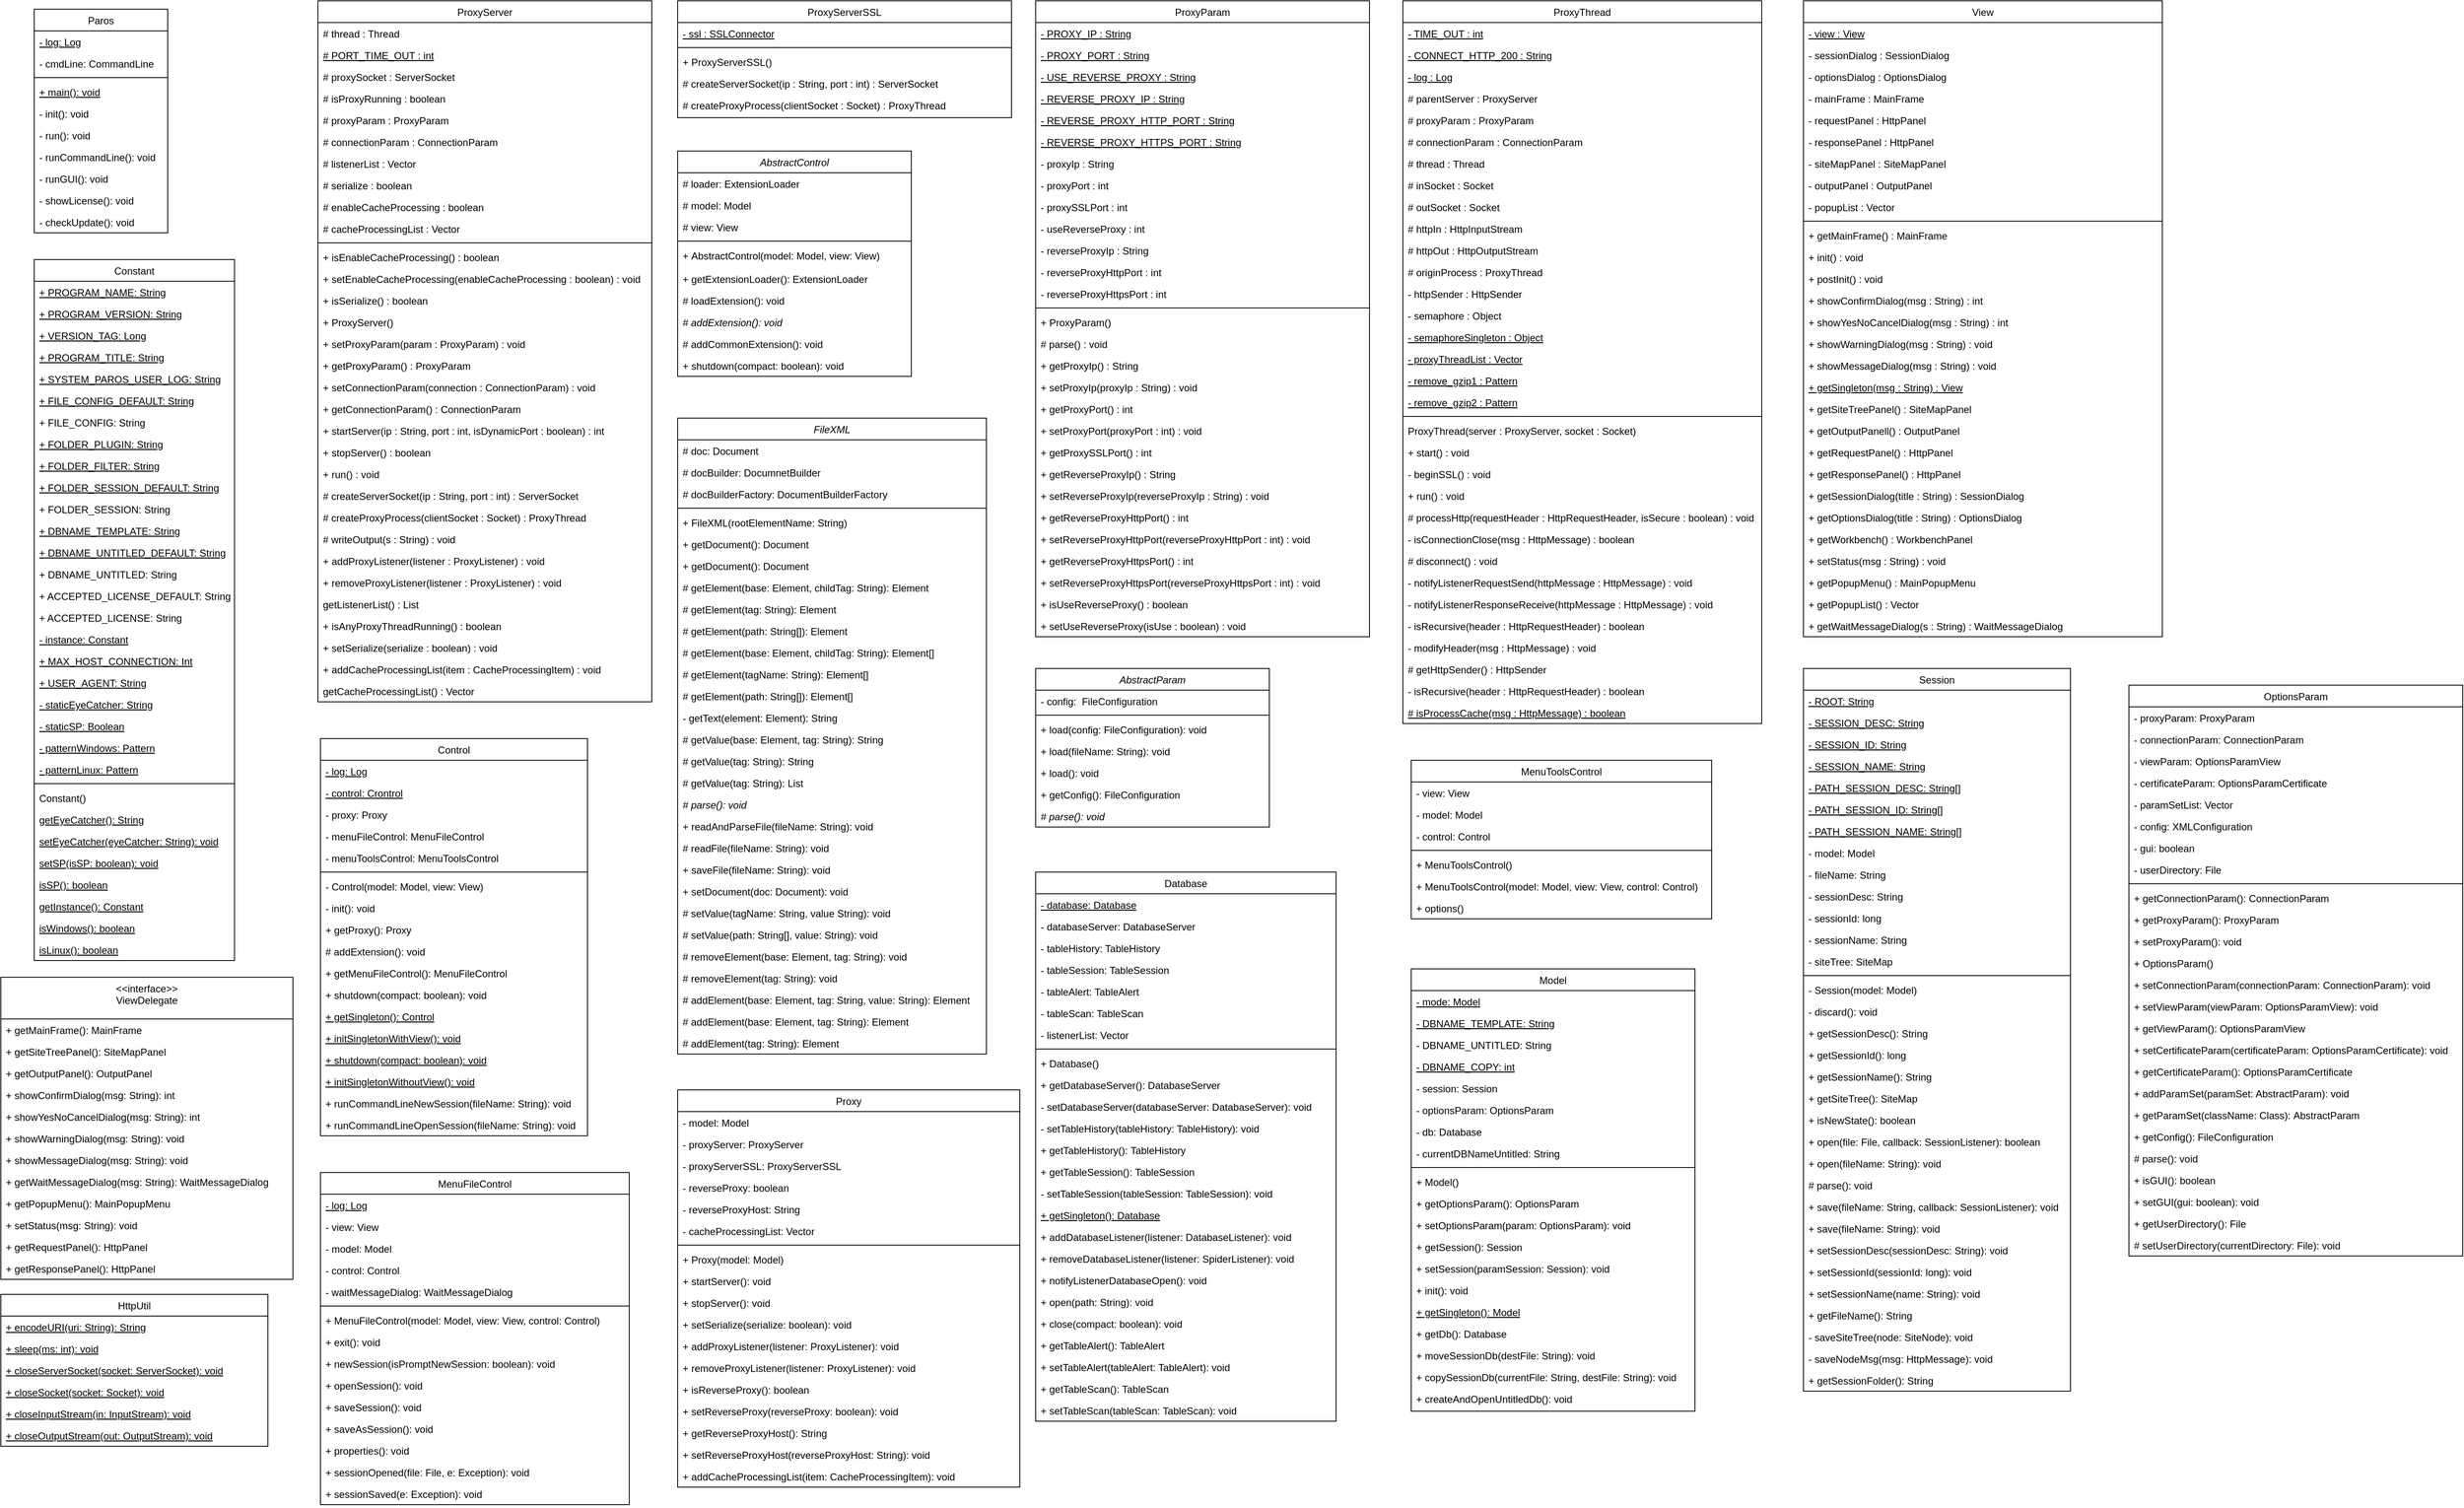 <mxfile version="16.5.2" type="github">
  <diagram id="C5RBs43oDa-KdzZeNtuy" name="Page-1">
    <mxGraphModel dx="3149" dy="1754" grid="1" gridSize="10" guides="1" tooltips="1" connect="1" arrows="1" fold="1" page="1" pageScale="1" pageWidth="827" pageHeight="1169" math="0" shadow="0">
      <root>
        <mxCell id="WIyWlLk6GJQsqaUBKTNV-0" />
        <mxCell id="WIyWlLk6GJQsqaUBKTNV-1" parent="WIyWlLk6GJQsqaUBKTNV-0" />
        <mxCell id="RAAy3S0Kc45pS8qdKvPB-53" value="ProxyServer" style="swimlane;fontStyle=0;align=center;verticalAlign=top;childLayout=stackLayout;horizontal=1;startSize=26;horizontalStack=0;resizeParent=1;resizeLast=0;collapsible=1;marginBottom=0;rounded=0;shadow=0;strokeWidth=1;" vertex="1" parent="WIyWlLk6GJQsqaUBKTNV-1">
          <mxGeometry x="410" y="100" width="400" height="840" as="geometry">
            <mxRectangle x="230" y="140" width="160" height="26" as="alternateBounds" />
          </mxGeometry>
        </mxCell>
        <mxCell id="RAAy3S0Kc45pS8qdKvPB-60" value="# thread : Thread" style="text;align=left;verticalAlign=top;spacingLeft=4;spacingRight=4;overflow=hidden;rotatable=0;points=[[0,0.5],[1,0.5]];portConstraint=eastwest;rounded=0;shadow=0;html=0;fontStyle=0" vertex="1" parent="RAAy3S0Kc45pS8qdKvPB-53">
          <mxGeometry y="26" width="400" height="26" as="geometry" />
        </mxCell>
        <mxCell id="RAAy3S0Kc45pS8qdKvPB-86" value="# PORT_TIME_OUT : int" style="text;align=left;verticalAlign=top;spacingLeft=4;spacingRight=4;overflow=hidden;rotatable=0;points=[[0,0.5],[1,0.5]];portConstraint=eastwest;rounded=0;shadow=0;html=0;fontStyle=4" vertex="1" parent="RAAy3S0Kc45pS8qdKvPB-53">
          <mxGeometry y="52" width="400" height="26" as="geometry" />
        </mxCell>
        <mxCell id="RAAy3S0Kc45pS8qdKvPB-87" value="# proxySocket : ServerSocket" style="text;align=left;verticalAlign=top;spacingLeft=4;spacingRight=4;overflow=hidden;rotatable=0;points=[[0,0.5],[1,0.5]];portConstraint=eastwest;rounded=0;shadow=0;html=0;fontStyle=0" vertex="1" parent="RAAy3S0Kc45pS8qdKvPB-53">
          <mxGeometry y="78" width="400" height="26" as="geometry" />
        </mxCell>
        <mxCell id="RAAy3S0Kc45pS8qdKvPB-88" value="# isProxyRunning : boolean" style="text;align=left;verticalAlign=top;spacingLeft=4;spacingRight=4;overflow=hidden;rotatable=0;points=[[0,0.5],[1,0.5]];portConstraint=eastwest;rounded=0;shadow=0;html=0;fontStyle=0" vertex="1" parent="RAAy3S0Kc45pS8qdKvPB-53">
          <mxGeometry y="104" width="400" height="26" as="geometry" />
        </mxCell>
        <mxCell id="RAAy3S0Kc45pS8qdKvPB-89" value="# proxyParam : ProxyParam" style="text;align=left;verticalAlign=top;spacingLeft=4;spacingRight=4;overflow=hidden;rotatable=0;points=[[0,0.5],[1,0.5]];portConstraint=eastwest;rounded=0;shadow=0;html=0;fontStyle=0" vertex="1" parent="RAAy3S0Kc45pS8qdKvPB-53">
          <mxGeometry y="130" width="400" height="26" as="geometry" />
        </mxCell>
        <mxCell id="RAAy3S0Kc45pS8qdKvPB-90" value="# connectionParam : ConnectionParam" style="text;align=left;verticalAlign=top;spacingLeft=4;spacingRight=4;overflow=hidden;rotatable=0;points=[[0,0.5],[1,0.5]];portConstraint=eastwest;rounded=0;shadow=0;html=0;fontStyle=0" vertex="1" parent="RAAy3S0Kc45pS8qdKvPB-53">
          <mxGeometry y="156" width="400" height="26" as="geometry" />
        </mxCell>
        <mxCell id="RAAy3S0Kc45pS8qdKvPB-91" value="# listenerList : Vector" style="text;align=left;verticalAlign=top;spacingLeft=4;spacingRight=4;overflow=hidden;rotatable=0;points=[[0,0.5],[1,0.5]];portConstraint=eastwest;rounded=0;shadow=0;html=0;fontStyle=0" vertex="1" parent="RAAy3S0Kc45pS8qdKvPB-53">
          <mxGeometry y="182" width="400" height="26" as="geometry" />
        </mxCell>
        <mxCell id="RAAy3S0Kc45pS8qdKvPB-92" value="# serialize : boolean" style="text;align=left;verticalAlign=top;spacingLeft=4;spacingRight=4;overflow=hidden;rotatable=0;points=[[0,0.5],[1,0.5]];portConstraint=eastwest;rounded=0;shadow=0;html=0;fontStyle=0" vertex="1" parent="RAAy3S0Kc45pS8qdKvPB-53">
          <mxGeometry y="208" width="400" height="26" as="geometry" />
        </mxCell>
        <mxCell id="RAAy3S0Kc45pS8qdKvPB-93" value="# enableCacheProcessing : boolean" style="text;align=left;verticalAlign=top;spacingLeft=4;spacingRight=4;overflow=hidden;rotatable=0;points=[[0,0.5],[1,0.5]];portConstraint=eastwest;rounded=0;shadow=0;html=0;fontStyle=0" vertex="1" parent="RAAy3S0Kc45pS8qdKvPB-53">
          <mxGeometry y="234" width="400" height="26" as="geometry" />
        </mxCell>
        <mxCell id="RAAy3S0Kc45pS8qdKvPB-190" value="# cacheProcessingList : Vector" style="text;align=left;verticalAlign=top;spacingLeft=4;spacingRight=4;overflow=hidden;rotatable=0;points=[[0,0.5],[1,0.5]];portConstraint=eastwest;rounded=0;shadow=0;html=0;fontStyle=0" vertex="1" parent="RAAy3S0Kc45pS8qdKvPB-53">
          <mxGeometry y="260" width="400" height="26" as="geometry" />
        </mxCell>
        <mxCell id="RAAy3S0Kc45pS8qdKvPB-77" value="" style="line;html=1;strokeWidth=1;align=left;verticalAlign=middle;spacingTop=-1;spacingLeft=3;spacingRight=3;rotatable=0;labelPosition=right;points=[];portConstraint=eastwest;" vertex="1" parent="RAAy3S0Kc45pS8qdKvPB-53">
          <mxGeometry y="286" width="400" height="8" as="geometry" />
        </mxCell>
        <mxCell id="RAAy3S0Kc45pS8qdKvPB-78" value="+ isEnableCacheProcessing() : boolean" style="text;align=left;verticalAlign=top;spacingLeft=4;spacingRight=4;overflow=hidden;rotatable=0;points=[[0,0.5],[1,0.5]];portConstraint=eastwest;rounded=0;shadow=0;html=0;fontStyle=0" vertex="1" parent="RAAy3S0Kc45pS8qdKvPB-53">
          <mxGeometry y="294" width="400" height="26" as="geometry" />
        </mxCell>
        <mxCell id="RAAy3S0Kc45pS8qdKvPB-79" value="+ setEnableCacheProcessing(enableCacheProcessing : boolean) : void" style="text;align=left;verticalAlign=top;spacingLeft=4;spacingRight=4;overflow=hidden;rotatable=0;points=[[0,0.5],[1,0.5]];portConstraint=eastwest;rounded=0;shadow=0;html=0;fontStyle=0" vertex="1" parent="RAAy3S0Kc45pS8qdKvPB-53">
          <mxGeometry y="320" width="400" height="26" as="geometry" />
        </mxCell>
        <mxCell id="RAAy3S0Kc45pS8qdKvPB-80" value="+ isSerialize() : boolean" style="text;align=left;verticalAlign=top;spacingLeft=4;spacingRight=4;overflow=hidden;rotatable=0;points=[[0,0.5],[1,0.5]];portConstraint=eastwest;rounded=0;shadow=0;html=0;fontStyle=0" vertex="1" parent="RAAy3S0Kc45pS8qdKvPB-53">
          <mxGeometry y="346" width="400" height="26" as="geometry" />
        </mxCell>
        <mxCell id="RAAy3S0Kc45pS8qdKvPB-81" value="+ ProxyServer() " style="text;align=left;verticalAlign=top;spacingLeft=4;spacingRight=4;overflow=hidden;rotatable=0;points=[[0,0.5],[1,0.5]];portConstraint=eastwest;rounded=0;shadow=0;html=0;fontStyle=0" vertex="1" parent="RAAy3S0Kc45pS8qdKvPB-53">
          <mxGeometry y="372" width="400" height="26" as="geometry" />
        </mxCell>
        <mxCell id="RAAy3S0Kc45pS8qdKvPB-82" value="+ setProxyParam(param : ProxyParam) : void" style="text;align=left;verticalAlign=top;spacingLeft=4;spacingRight=4;overflow=hidden;rotatable=0;points=[[0,0.5],[1,0.5]];portConstraint=eastwest;rounded=0;shadow=0;html=0;" vertex="1" parent="RAAy3S0Kc45pS8qdKvPB-53">
          <mxGeometry y="398" width="400" height="26" as="geometry" />
        </mxCell>
        <mxCell id="RAAy3S0Kc45pS8qdKvPB-83" value="+ getProxyParam() : ProxyParam " style="text;align=left;verticalAlign=top;spacingLeft=4;spacingRight=4;overflow=hidden;rotatable=0;points=[[0,0.5],[1,0.5]];portConstraint=eastwest;rounded=0;shadow=0;html=0;fontStyle=0" vertex="1" parent="RAAy3S0Kc45pS8qdKvPB-53">
          <mxGeometry y="424" width="400" height="26" as="geometry" />
        </mxCell>
        <mxCell id="RAAy3S0Kc45pS8qdKvPB-84" value="+ setConnectionParam(connection : ConnectionParam) : void " style="text;align=left;verticalAlign=top;spacingLeft=4;spacingRight=4;overflow=hidden;rotatable=0;points=[[0,0.5],[1,0.5]];portConstraint=eastwest;rounded=0;shadow=0;html=0;fontStyle=0" vertex="1" parent="RAAy3S0Kc45pS8qdKvPB-53">
          <mxGeometry y="450" width="400" height="26" as="geometry" />
        </mxCell>
        <mxCell id="RAAy3S0Kc45pS8qdKvPB-85" value="+ getConnectionParam() : ConnectionParam" style="text;align=left;verticalAlign=top;spacingLeft=4;spacingRight=4;overflow=hidden;rotatable=0;points=[[0,0.5],[1,0.5]];portConstraint=eastwest;rounded=0;shadow=0;html=0;fontStyle=0" vertex="1" parent="RAAy3S0Kc45pS8qdKvPB-53">
          <mxGeometry y="476" width="400" height="26" as="geometry" />
        </mxCell>
        <mxCell id="RAAy3S0Kc45pS8qdKvPB-224" value="+ startServer(ip : String, port : int, isDynamicPort : boolean) : int" style="text;align=left;verticalAlign=top;spacingLeft=4;spacingRight=4;overflow=hidden;rotatable=0;points=[[0,0.5],[1,0.5]];portConstraint=eastwest;rounded=0;shadow=0;html=0;fontStyle=0" vertex="1" parent="RAAy3S0Kc45pS8qdKvPB-53">
          <mxGeometry y="502" width="400" height="26" as="geometry" />
        </mxCell>
        <mxCell id="RAAy3S0Kc45pS8qdKvPB-225" value="+ stopServer() : boolean" style="text;align=left;verticalAlign=top;spacingLeft=4;spacingRight=4;overflow=hidden;rotatable=0;points=[[0,0.5],[1,0.5]];portConstraint=eastwest;rounded=0;shadow=0;html=0;fontStyle=0" vertex="1" parent="RAAy3S0Kc45pS8qdKvPB-53">
          <mxGeometry y="528" width="400" height="26" as="geometry" />
        </mxCell>
        <mxCell id="RAAy3S0Kc45pS8qdKvPB-226" value="+ run() : void" style="text;align=left;verticalAlign=top;spacingLeft=4;spacingRight=4;overflow=hidden;rotatable=0;points=[[0,0.5],[1,0.5]];portConstraint=eastwest;rounded=0;shadow=0;html=0;fontStyle=0" vertex="1" parent="RAAy3S0Kc45pS8qdKvPB-53">
          <mxGeometry y="554" width="400" height="26" as="geometry" />
        </mxCell>
        <mxCell id="RAAy3S0Kc45pS8qdKvPB-227" value="# createServerSocket(ip : String, port : int) : ServerSocket" style="text;align=left;verticalAlign=top;spacingLeft=4;spacingRight=4;overflow=hidden;rotatable=0;points=[[0,0.5],[1,0.5]];portConstraint=eastwest;rounded=0;shadow=0;html=0;fontStyle=0" vertex="1" parent="RAAy3S0Kc45pS8qdKvPB-53">
          <mxGeometry y="580" width="400" height="26" as="geometry" />
        </mxCell>
        <mxCell id="RAAy3S0Kc45pS8qdKvPB-228" value="# createProxyProcess(clientSocket : Socket) : ProxyThread " style="text;align=left;verticalAlign=top;spacingLeft=4;spacingRight=4;overflow=hidden;rotatable=0;points=[[0,0.5],[1,0.5]];portConstraint=eastwest;rounded=0;shadow=0;html=0;fontStyle=0" vertex="1" parent="RAAy3S0Kc45pS8qdKvPB-53">
          <mxGeometry y="606" width="400" height="26" as="geometry" />
        </mxCell>
        <mxCell id="RAAy3S0Kc45pS8qdKvPB-229" value="# writeOutput(s : String) : void " style="text;align=left;verticalAlign=top;spacingLeft=4;spacingRight=4;overflow=hidden;rotatable=0;points=[[0,0.5],[1,0.5]];portConstraint=eastwest;rounded=0;shadow=0;html=0;fontStyle=0" vertex="1" parent="RAAy3S0Kc45pS8qdKvPB-53">
          <mxGeometry y="632" width="400" height="26" as="geometry" />
        </mxCell>
        <mxCell id="RAAy3S0Kc45pS8qdKvPB-231" value="+ addProxyListener(listener : ProxyListener) : void" style="text;align=left;verticalAlign=top;spacingLeft=4;spacingRight=4;overflow=hidden;rotatable=0;points=[[0,0.5],[1,0.5]];portConstraint=eastwest;rounded=0;shadow=0;html=0;fontStyle=0" vertex="1" parent="RAAy3S0Kc45pS8qdKvPB-53">
          <mxGeometry y="658" width="400" height="26" as="geometry" />
        </mxCell>
        <mxCell id="RAAy3S0Kc45pS8qdKvPB-239" value="+ removeProxyListener(listener : ProxyListener) : void" style="text;align=left;verticalAlign=top;spacingLeft=4;spacingRight=4;overflow=hidden;rotatable=0;points=[[0,0.5],[1,0.5]];portConstraint=eastwest;rounded=0;shadow=0;html=0;fontStyle=0" vertex="1" parent="RAAy3S0Kc45pS8qdKvPB-53">
          <mxGeometry y="684" width="400" height="26" as="geometry" />
        </mxCell>
        <mxCell id="RAAy3S0Kc45pS8qdKvPB-230" value="getListenerList() : List" style="text;align=left;verticalAlign=top;spacingLeft=4;spacingRight=4;overflow=hidden;rotatable=0;points=[[0,0.5],[1,0.5]];portConstraint=eastwest;rounded=0;shadow=0;html=0;fontStyle=0" vertex="1" parent="RAAy3S0Kc45pS8qdKvPB-53">
          <mxGeometry y="710" width="400" height="26" as="geometry" />
        </mxCell>
        <mxCell id="RAAy3S0Kc45pS8qdKvPB-232" value="+ isAnyProxyThreadRunning() : boolean" style="text;align=left;verticalAlign=top;spacingLeft=4;spacingRight=4;overflow=hidden;rotatable=0;points=[[0,0.5],[1,0.5]];portConstraint=eastwest;rounded=0;shadow=0;html=0;fontStyle=0" vertex="1" parent="RAAy3S0Kc45pS8qdKvPB-53">
          <mxGeometry y="736" width="400" height="26" as="geometry" />
        </mxCell>
        <mxCell id="RAAy3S0Kc45pS8qdKvPB-234" value="+ setSerialize(serialize : boolean) : void" style="text;align=left;verticalAlign=top;spacingLeft=4;spacingRight=4;overflow=hidden;rotatable=0;points=[[0,0.5],[1,0.5]];portConstraint=eastwest;rounded=0;shadow=0;html=0;fontStyle=0" vertex="1" parent="RAAy3S0Kc45pS8qdKvPB-53">
          <mxGeometry y="762" width="400" height="26" as="geometry" />
        </mxCell>
        <mxCell id="RAAy3S0Kc45pS8qdKvPB-236" value="+ addCacheProcessingList(item : CacheProcessingItem) : void" style="text;align=left;verticalAlign=top;spacingLeft=4;spacingRight=4;overflow=hidden;rotatable=0;points=[[0,0.5],[1,0.5]];portConstraint=eastwest;rounded=0;shadow=0;html=0;fontStyle=0" vertex="1" parent="RAAy3S0Kc45pS8qdKvPB-53">
          <mxGeometry y="788" width="400" height="26" as="geometry" />
        </mxCell>
        <mxCell id="RAAy3S0Kc45pS8qdKvPB-238" value="getCacheProcessingList() : Vector" style="text;align=left;verticalAlign=top;spacingLeft=4;spacingRight=4;overflow=hidden;rotatable=0;points=[[0,0.5],[1,0.5]];portConstraint=eastwest;rounded=0;shadow=0;html=0;fontStyle=0" vertex="1" parent="RAAy3S0Kc45pS8qdKvPB-53">
          <mxGeometry y="814" width="400" height="26" as="geometry" />
        </mxCell>
        <mxCell id="RAAy3S0Kc45pS8qdKvPB-240" value="Paros" style="swimlane;fontStyle=0;align=center;verticalAlign=top;childLayout=stackLayout;horizontal=1;startSize=26;horizontalStack=0;resizeParent=1;resizeLast=0;collapsible=1;marginBottom=0;rounded=0;shadow=0;strokeWidth=1;" vertex="1" parent="WIyWlLk6GJQsqaUBKTNV-1">
          <mxGeometry x="70" y="110" width="160" height="268" as="geometry">
            <mxRectangle x="70" y="-60" width="170" height="26" as="alternateBounds" />
          </mxGeometry>
        </mxCell>
        <mxCell id="RAAy3S0Kc45pS8qdKvPB-241" value="- log: Log" style="text;align=left;verticalAlign=top;spacingLeft=4;spacingRight=4;overflow=hidden;rotatable=0;points=[[0,0.5],[1,0.5]];portConstraint=eastwest;fontStyle=4" vertex="1" parent="RAAy3S0Kc45pS8qdKvPB-240">
          <mxGeometry y="26" width="160" height="26" as="geometry" />
        </mxCell>
        <mxCell id="RAAy3S0Kc45pS8qdKvPB-242" value="- cmdLine: CommandLine" style="text;align=left;verticalAlign=top;spacingLeft=4;spacingRight=4;overflow=hidden;rotatable=0;points=[[0,0.5],[1,0.5]];portConstraint=eastwest;" vertex="1" parent="RAAy3S0Kc45pS8qdKvPB-240">
          <mxGeometry y="52" width="160" height="26" as="geometry" />
        </mxCell>
        <mxCell id="RAAy3S0Kc45pS8qdKvPB-243" value="" style="line;html=1;strokeWidth=1;align=left;verticalAlign=middle;spacingTop=-1;spacingLeft=3;spacingRight=3;rotatable=0;labelPosition=right;points=[];portConstraint=eastwest;" vertex="1" parent="RAAy3S0Kc45pS8qdKvPB-240">
          <mxGeometry y="78" width="160" height="8" as="geometry" />
        </mxCell>
        <mxCell id="RAAy3S0Kc45pS8qdKvPB-244" value="+ main(): void" style="text;align=left;verticalAlign=top;spacingLeft=4;spacingRight=4;overflow=hidden;rotatable=0;points=[[0,0.5],[1,0.5]];portConstraint=eastwest;fontStyle=4" vertex="1" parent="RAAy3S0Kc45pS8qdKvPB-240">
          <mxGeometry y="86" width="160" height="26" as="geometry" />
        </mxCell>
        <mxCell id="RAAy3S0Kc45pS8qdKvPB-245" value="- init(): void" style="text;align=left;verticalAlign=top;spacingLeft=4;spacingRight=4;overflow=hidden;rotatable=0;points=[[0,0.5],[1,0.5]];portConstraint=eastwest;" vertex="1" parent="RAAy3S0Kc45pS8qdKvPB-240">
          <mxGeometry y="112" width="160" height="26" as="geometry" />
        </mxCell>
        <mxCell id="RAAy3S0Kc45pS8qdKvPB-246" value="- run(): void" style="text;align=left;verticalAlign=top;spacingLeft=4;spacingRight=4;overflow=hidden;rotatable=0;points=[[0,0.5],[1,0.5]];portConstraint=eastwest;" vertex="1" parent="RAAy3S0Kc45pS8qdKvPB-240">
          <mxGeometry y="138" width="160" height="26" as="geometry" />
        </mxCell>
        <mxCell id="RAAy3S0Kc45pS8qdKvPB-247" value="- runCommandLine(): void" style="text;align=left;verticalAlign=top;spacingLeft=4;spacingRight=4;overflow=hidden;rotatable=0;points=[[0,0.5],[1,0.5]];portConstraint=eastwest;" vertex="1" parent="RAAy3S0Kc45pS8qdKvPB-240">
          <mxGeometry y="164" width="160" height="26" as="geometry" />
        </mxCell>
        <mxCell id="RAAy3S0Kc45pS8qdKvPB-248" value="- runGUI(): void" style="text;align=left;verticalAlign=top;spacingLeft=4;spacingRight=4;overflow=hidden;rotatable=0;points=[[0,0.5],[1,0.5]];portConstraint=eastwest;" vertex="1" parent="RAAy3S0Kc45pS8qdKvPB-240">
          <mxGeometry y="190" width="160" height="26" as="geometry" />
        </mxCell>
        <mxCell id="RAAy3S0Kc45pS8qdKvPB-249" value="- showLicense(): void" style="text;align=left;verticalAlign=top;spacingLeft=4;spacingRight=4;overflow=hidden;rotatable=0;points=[[0,0.5],[1,0.5]];portConstraint=eastwest;" vertex="1" parent="RAAy3S0Kc45pS8qdKvPB-240">
          <mxGeometry y="216" width="160" height="26" as="geometry" />
        </mxCell>
        <mxCell id="RAAy3S0Kc45pS8qdKvPB-250" value="- checkUpdate(): void" style="text;align=left;verticalAlign=top;spacingLeft=4;spacingRight=4;overflow=hidden;rotatable=0;points=[[0,0.5],[1,0.5]];portConstraint=eastwest;" vertex="1" parent="RAAy3S0Kc45pS8qdKvPB-240">
          <mxGeometry y="242" width="160" height="26" as="geometry" />
        </mxCell>
        <mxCell id="RAAy3S0Kc45pS8qdKvPB-251" value="ProxyServerSSL" style="swimlane;fontStyle=0;align=center;verticalAlign=top;childLayout=stackLayout;horizontal=1;startSize=26;horizontalStack=0;resizeParent=1;resizeLast=0;collapsible=1;marginBottom=0;rounded=0;shadow=0;strokeWidth=1;" vertex="1" parent="WIyWlLk6GJQsqaUBKTNV-1">
          <mxGeometry x="841" y="100" width="400" height="140" as="geometry">
            <mxRectangle x="230" y="140" width="160" height="26" as="alternateBounds" />
          </mxGeometry>
        </mxCell>
        <mxCell id="RAAy3S0Kc45pS8qdKvPB-252" value="- ssl : SSLConnector" style="text;align=left;verticalAlign=top;spacingLeft=4;spacingRight=4;overflow=hidden;rotatable=0;points=[[0,0.5],[1,0.5]];portConstraint=eastwest;rounded=0;shadow=0;html=0;fontStyle=4" vertex="1" parent="RAAy3S0Kc45pS8qdKvPB-251">
          <mxGeometry y="26" width="400" height="26" as="geometry" />
        </mxCell>
        <mxCell id="RAAy3S0Kc45pS8qdKvPB-262" value="" style="line;html=1;strokeWidth=1;align=left;verticalAlign=middle;spacingTop=-1;spacingLeft=3;spacingRight=3;rotatable=0;labelPosition=right;points=[];portConstraint=eastwest;" vertex="1" parent="RAAy3S0Kc45pS8qdKvPB-251">
          <mxGeometry y="52" width="400" height="8" as="geometry" />
        </mxCell>
        <mxCell id="RAAy3S0Kc45pS8qdKvPB-263" value="+ ProxyServerSSL()" style="text;align=left;verticalAlign=top;spacingLeft=4;spacingRight=4;overflow=hidden;rotatable=0;points=[[0,0.5],[1,0.5]];portConstraint=eastwest;rounded=0;shadow=0;html=0;fontStyle=0" vertex="1" parent="RAAy3S0Kc45pS8qdKvPB-251">
          <mxGeometry y="60" width="400" height="26" as="geometry" />
        </mxCell>
        <mxCell id="RAAy3S0Kc45pS8qdKvPB-274" value="# createServerSocket(ip : String, port : int) : ServerSocket" style="text;align=left;verticalAlign=top;spacingLeft=4;spacingRight=4;overflow=hidden;rotatable=0;points=[[0,0.5],[1,0.5]];portConstraint=eastwest;rounded=0;shadow=0;html=0;fontStyle=0" vertex="1" parent="RAAy3S0Kc45pS8qdKvPB-251">
          <mxGeometry y="86" width="400" height="26" as="geometry" />
        </mxCell>
        <mxCell id="RAAy3S0Kc45pS8qdKvPB-275" value="# createProxyProcess(clientSocket : Socket) : ProxyThread " style="text;align=left;verticalAlign=top;spacingLeft=4;spacingRight=4;overflow=hidden;rotatable=0;points=[[0,0.5],[1,0.5]];portConstraint=eastwest;rounded=0;shadow=0;html=0;fontStyle=0" vertex="1" parent="RAAy3S0Kc45pS8qdKvPB-251">
          <mxGeometry y="112" width="400" height="26" as="geometry" />
        </mxCell>
        <mxCell id="RAAy3S0Kc45pS8qdKvPB-284" value="ProxyParam" style="swimlane;fontStyle=0;align=center;verticalAlign=top;childLayout=stackLayout;horizontal=1;startSize=26;horizontalStack=0;resizeParent=1;resizeLast=0;collapsible=1;marginBottom=0;rounded=0;shadow=0;strokeWidth=1;" vertex="1" parent="WIyWlLk6GJQsqaUBKTNV-1">
          <mxGeometry x="1270" y="100" width="400" height="762" as="geometry">
            <mxRectangle x="230" y="140" width="160" height="26" as="alternateBounds" />
          </mxGeometry>
        </mxCell>
        <mxCell id="RAAy3S0Kc45pS8qdKvPB-285" value="- PROXY_IP : String" style="text;align=left;verticalAlign=top;spacingLeft=4;spacingRight=4;overflow=hidden;rotatable=0;points=[[0,0.5],[1,0.5]];portConstraint=eastwest;rounded=0;shadow=0;html=0;fontStyle=4" vertex="1" parent="RAAy3S0Kc45pS8qdKvPB-284">
          <mxGeometry y="26" width="400" height="26" as="geometry" />
        </mxCell>
        <mxCell id="RAAy3S0Kc45pS8qdKvPB-292" value="- PROXY_PORT : String" style="text;align=left;verticalAlign=top;spacingLeft=4;spacingRight=4;overflow=hidden;rotatable=0;points=[[0,0.5],[1,0.5]];portConstraint=eastwest;rounded=0;shadow=0;html=0;fontStyle=4" vertex="1" parent="RAAy3S0Kc45pS8qdKvPB-284">
          <mxGeometry y="52" width="400" height="26" as="geometry" />
        </mxCell>
        <mxCell id="RAAy3S0Kc45pS8qdKvPB-291" value="- USE_REVERSE_PROXY : String" style="text;align=left;verticalAlign=top;spacingLeft=4;spacingRight=4;overflow=hidden;rotatable=0;points=[[0,0.5],[1,0.5]];portConstraint=eastwest;rounded=0;shadow=0;html=0;fontStyle=4" vertex="1" parent="RAAy3S0Kc45pS8qdKvPB-284">
          <mxGeometry y="78" width="400" height="26" as="geometry" />
        </mxCell>
        <mxCell id="RAAy3S0Kc45pS8qdKvPB-295" value="- REVERSE_PROXY_IP : String" style="text;align=left;verticalAlign=top;spacingLeft=4;spacingRight=4;overflow=hidden;rotatable=0;points=[[0,0.5],[1,0.5]];portConstraint=eastwest;rounded=0;shadow=0;html=0;fontStyle=4" vertex="1" parent="RAAy3S0Kc45pS8qdKvPB-284">
          <mxGeometry y="104" width="400" height="26" as="geometry" />
        </mxCell>
        <mxCell id="RAAy3S0Kc45pS8qdKvPB-296" value="- REVERSE_PROXY_HTTP_PORT : String" style="text;align=left;verticalAlign=top;spacingLeft=4;spacingRight=4;overflow=hidden;rotatable=0;points=[[0,0.5],[1,0.5]];portConstraint=eastwest;rounded=0;shadow=0;html=0;fontStyle=4" vertex="1" parent="RAAy3S0Kc45pS8qdKvPB-284">
          <mxGeometry y="130" width="400" height="26" as="geometry" />
        </mxCell>
        <mxCell id="RAAy3S0Kc45pS8qdKvPB-297" value="- REVERSE_PROXY_HTTPS_PORT : String" style="text;align=left;verticalAlign=top;spacingLeft=4;spacingRight=4;overflow=hidden;rotatable=0;points=[[0,0.5],[1,0.5]];portConstraint=eastwest;rounded=0;shadow=0;html=0;fontStyle=4" vertex="1" parent="RAAy3S0Kc45pS8qdKvPB-284">
          <mxGeometry y="156" width="400" height="26" as="geometry" />
        </mxCell>
        <mxCell id="RAAy3S0Kc45pS8qdKvPB-294" value="- proxyIp : String" style="text;align=left;verticalAlign=top;spacingLeft=4;spacingRight=4;overflow=hidden;rotatable=0;points=[[0,0.5],[1,0.5]];portConstraint=eastwest;rounded=0;shadow=0;html=0;fontStyle=0" vertex="1" parent="RAAy3S0Kc45pS8qdKvPB-284">
          <mxGeometry y="182" width="400" height="26" as="geometry" />
        </mxCell>
        <mxCell id="RAAy3S0Kc45pS8qdKvPB-298" value="- proxyPort : int" style="text;align=left;verticalAlign=top;spacingLeft=4;spacingRight=4;overflow=hidden;rotatable=0;points=[[0,0.5],[1,0.5]];portConstraint=eastwest;rounded=0;shadow=0;html=0;fontStyle=0" vertex="1" parent="RAAy3S0Kc45pS8qdKvPB-284">
          <mxGeometry y="208" width="400" height="26" as="geometry" />
        </mxCell>
        <mxCell id="RAAy3S0Kc45pS8qdKvPB-299" value="- proxySSLPort : int" style="text;align=left;verticalAlign=top;spacingLeft=4;spacingRight=4;overflow=hidden;rotatable=0;points=[[0,0.5],[1,0.5]];portConstraint=eastwest;rounded=0;shadow=0;html=0;fontStyle=0" vertex="1" parent="RAAy3S0Kc45pS8qdKvPB-284">
          <mxGeometry y="234" width="400" height="26" as="geometry" />
        </mxCell>
        <mxCell id="RAAy3S0Kc45pS8qdKvPB-301" value="- useReverseProxy : int" style="text;align=left;verticalAlign=top;spacingLeft=4;spacingRight=4;overflow=hidden;rotatable=0;points=[[0,0.5],[1,0.5]];portConstraint=eastwest;rounded=0;shadow=0;html=0;fontStyle=0" vertex="1" parent="RAAy3S0Kc45pS8qdKvPB-284">
          <mxGeometry y="260" width="400" height="26" as="geometry" />
        </mxCell>
        <mxCell id="RAAy3S0Kc45pS8qdKvPB-304" value="- reverseProxyIp : String" style="text;align=left;verticalAlign=top;spacingLeft=4;spacingRight=4;overflow=hidden;rotatable=0;points=[[0,0.5],[1,0.5]];portConstraint=eastwest;rounded=0;shadow=0;html=0;fontStyle=0" vertex="1" parent="RAAy3S0Kc45pS8qdKvPB-284">
          <mxGeometry y="286" width="400" height="26" as="geometry" />
        </mxCell>
        <mxCell id="RAAy3S0Kc45pS8qdKvPB-302" value="- reverseProxyHttpPort : int" style="text;align=left;verticalAlign=top;spacingLeft=4;spacingRight=4;overflow=hidden;rotatable=0;points=[[0,0.5],[1,0.5]];portConstraint=eastwest;rounded=0;shadow=0;html=0;fontStyle=0" vertex="1" parent="RAAy3S0Kc45pS8qdKvPB-284">
          <mxGeometry y="312" width="400" height="26" as="geometry" />
        </mxCell>
        <mxCell id="RAAy3S0Kc45pS8qdKvPB-300" value="- reverseProxyHttpsPort : int" style="text;align=left;verticalAlign=top;spacingLeft=4;spacingRight=4;overflow=hidden;rotatable=0;points=[[0,0.5],[1,0.5]];portConstraint=eastwest;rounded=0;shadow=0;html=0;fontStyle=0" vertex="1" parent="RAAy3S0Kc45pS8qdKvPB-284">
          <mxGeometry y="338" width="400" height="26" as="geometry" />
        </mxCell>
        <mxCell id="RAAy3S0Kc45pS8qdKvPB-286" value="" style="line;html=1;strokeWidth=1;align=left;verticalAlign=middle;spacingTop=-1;spacingLeft=3;spacingRight=3;rotatable=0;labelPosition=right;points=[];portConstraint=eastwest;" vertex="1" parent="RAAy3S0Kc45pS8qdKvPB-284">
          <mxGeometry y="364" width="400" height="8" as="geometry" />
        </mxCell>
        <mxCell id="RAAy3S0Kc45pS8qdKvPB-287" value="+ ProxyParam()" style="text;align=left;verticalAlign=top;spacingLeft=4;spacingRight=4;overflow=hidden;rotatable=0;points=[[0,0.5],[1,0.5]];portConstraint=eastwest;rounded=0;shadow=0;html=0;fontStyle=0" vertex="1" parent="RAAy3S0Kc45pS8qdKvPB-284">
          <mxGeometry y="372" width="400" height="26" as="geometry" />
        </mxCell>
        <mxCell id="RAAy3S0Kc45pS8qdKvPB-288" value="# parse() : void" style="text;align=left;verticalAlign=top;spacingLeft=4;spacingRight=4;overflow=hidden;rotatable=0;points=[[0,0.5],[1,0.5]];portConstraint=eastwest;rounded=0;shadow=0;html=0;fontStyle=0" vertex="1" parent="RAAy3S0Kc45pS8qdKvPB-284">
          <mxGeometry y="398" width="400" height="26" as="geometry" />
        </mxCell>
        <mxCell id="RAAy3S0Kc45pS8qdKvPB-289" value="+ getProxyIp() : String" style="text;align=left;verticalAlign=top;spacingLeft=4;spacingRight=4;overflow=hidden;rotatable=0;points=[[0,0.5],[1,0.5]];portConstraint=eastwest;rounded=0;shadow=0;html=0;fontStyle=0" vertex="1" parent="RAAy3S0Kc45pS8qdKvPB-284">
          <mxGeometry y="424" width="400" height="26" as="geometry" />
        </mxCell>
        <mxCell id="RAAy3S0Kc45pS8qdKvPB-305" value="+ setProxyIp(proxyIp : String) : void" style="text;align=left;verticalAlign=top;spacingLeft=4;spacingRight=4;overflow=hidden;rotatable=0;points=[[0,0.5],[1,0.5]];portConstraint=eastwest;rounded=0;shadow=0;html=0;fontStyle=0" vertex="1" parent="RAAy3S0Kc45pS8qdKvPB-284">
          <mxGeometry y="450" width="400" height="26" as="geometry" />
        </mxCell>
        <mxCell id="RAAy3S0Kc45pS8qdKvPB-306" value="+ getProxyPort() : int" style="text;align=left;verticalAlign=top;spacingLeft=4;spacingRight=4;overflow=hidden;rotatable=0;points=[[0,0.5],[1,0.5]];portConstraint=eastwest;rounded=0;shadow=0;html=0;fontStyle=0" vertex="1" parent="RAAy3S0Kc45pS8qdKvPB-284">
          <mxGeometry y="476" width="400" height="26" as="geometry" />
        </mxCell>
        <mxCell id="RAAy3S0Kc45pS8qdKvPB-308" value="+ setProxyPort(proxyPort : int) : void" style="text;align=left;verticalAlign=top;spacingLeft=4;spacingRight=4;overflow=hidden;rotatable=0;points=[[0,0.5],[1,0.5]];portConstraint=eastwest;rounded=0;shadow=0;html=0;fontStyle=0" vertex="1" parent="RAAy3S0Kc45pS8qdKvPB-284">
          <mxGeometry y="502" width="400" height="26" as="geometry" />
        </mxCell>
        <mxCell id="RAAy3S0Kc45pS8qdKvPB-309" value="+ getProxySSLPort() : int" style="text;align=left;verticalAlign=top;spacingLeft=4;spacingRight=4;overflow=hidden;rotatable=0;points=[[0,0.5],[1,0.5]];portConstraint=eastwest;rounded=0;shadow=0;html=0;fontStyle=0" vertex="1" parent="RAAy3S0Kc45pS8qdKvPB-284">
          <mxGeometry y="528" width="400" height="26" as="geometry" />
        </mxCell>
        <mxCell id="RAAy3S0Kc45pS8qdKvPB-307" value="+ getReverseProxyIp() : String" style="text;align=left;verticalAlign=top;spacingLeft=4;spacingRight=4;overflow=hidden;rotatable=0;points=[[0,0.5],[1,0.5]];portConstraint=eastwest;rounded=0;shadow=0;html=0;fontStyle=0" vertex="1" parent="RAAy3S0Kc45pS8qdKvPB-284">
          <mxGeometry y="554" width="400" height="26" as="geometry" />
        </mxCell>
        <mxCell id="RAAy3S0Kc45pS8qdKvPB-310" value="+ setReverseProxyIp(reverseProxyIp : String) : void" style="text;align=left;verticalAlign=top;spacingLeft=4;spacingRight=4;overflow=hidden;rotatable=0;points=[[0,0.5],[1,0.5]];portConstraint=eastwest;rounded=0;shadow=0;html=0;fontStyle=0" vertex="1" parent="RAAy3S0Kc45pS8qdKvPB-284">
          <mxGeometry y="580" width="400" height="26" as="geometry" />
        </mxCell>
        <mxCell id="RAAy3S0Kc45pS8qdKvPB-311" value="+ getReverseProxyHttpPort() : int" style="text;align=left;verticalAlign=top;spacingLeft=4;spacingRight=4;overflow=hidden;rotatable=0;points=[[0,0.5],[1,0.5]];portConstraint=eastwest;rounded=0;shadow=0;html=0;fontStyle=0" vertex="1" parent="RAAy3S0Kc45pS8qdKvPB-284">
          <mxGeometry y="606" width="400" height="26" as="geometry" />
        </mxCell>
        <mxCell id="RAAy3S0Kc45pS8qdKvPB-312" value="+ setReverseProxyHttpPort(reverseProxyHttpPort : int) : void" style="text;align=left;verticalAlign=top;spacingLeft=4;spacingRight=4;overflow=hidden;rotatable=0;points=[[0,0.5],[1,0.5]];portConstraint=eastwest;rounded=0;shadow=0;html=0;fontStyle=0" vertex="1" parent="RAAy3S0Kc45pS8qdKvPB-284">
          <mxGeometry y="632" width="400" height="26" as="geometry" />
        </mxCell>
        <mxCell id="RAAy3S0Kc45pS8qdKvPB-313" value="+ getReverseProxyHttpsPort() : int" style="text;align=left;verticalAlign=top;spacingLeft=4;spacingRight=4;overflow=hidden;rotatable=0;points=[[0,0.5],[1,0.5]];portConstraint=eastwest;rounded=0;shadow=0;html=0;fontStyle=0" vertex="1" parent="RAAy3S0Kc45pS8qdKvPB-284">
          <mxGeometry y="658" width="400" height="26" as="geometry" />
        </mxCell>
        <mxCell id="RAAy3S0Kc45pS8qdKvPB-314" value="+ setReverseProxyHttpsPort(reverseProxyHttpsPort : int) : void" style="text;align=left;verticalAlign=top;spacingLeft=4;spacingRight=4;overflow=hidden;rotatable=0;points=[[0,0.5],[1,0.5]];portConstraint=eastwest;rounded=0;shadow=0;html=0;fontStyle=0" vertex="1" parent="RAAy3S0Kc45pS8qdKvPB-284">
          <mxGeometry y="684" width="400" height="26" as="geometry" />
        </mxCell>
        <mxCell id="RAAy3S0Kc45pS8qdKvPB-316" value="+ isUseReverseProxy() : boolean" style="text;align=left;verticalAlign=top;spacingLeft=4;spacingRight=4;overflow=hidden;rotatable=0;points=[[0,0.5],[1,0.5]];portConstraint=eastwest;rounded=0;shadow=0;html=0;fontStyle=0" vertex="1" parent="RAAy3S0Kc45pS8qdKvPB-284">
          <mxGeometry y="710" width="400" height="26" as="geometry" />
        </mxCell>
        <mxCell id="RAAy3S0Kc45pS8qdKvPB-315" value="+ setUseReverseProxy(isUse : boolean) : void" style="text;align=left;verticalAlign=top;spacingLeft=4;spacingRight=4;overflow=hidden;rotatable=0;points=[[0,0.5],[1,0.5]];portConstraint=eastwest;rounded=0;shadow=0;html=0;fontStyle=0" vertex="1" parent="RAAy3S0Kc45pS8qdKvPB-284">
          <mxGeometry y="736" width="400" height="26" as="geometry" />
        </mxCell>
        <mxCell id="RAAy3S0Kc45pS8qdKvPB-317" value="ProxyThread" style="swimlane;fontStyle=0;align=center;verticalAlign=top;childLayout=stackLayout;horizontal=1;startSize=26;horizontalStack=0;resizeParent=1;resizeLast=0;collapsible=1;marginBottom=0;rounded=0;shadow=0;strokeWidth=1;" vertex="1" parent="WIyWlLk6GJQsqaUBKTNV-1">
          <mxGeometry x="1710" y="100" width="430" height="866" as="geometry">
            <mxRectangle x="230" y="140" width="160" height="26" as="alternateBounds" />
          </mxGeometry>
        </mxCell>
        <mxCell id="RAAy3S0Kc45pS8qdKvPB-318" value="- TIME_OUT : int" style="text;align=left;verticalAlign=top;spacingLeft=4;spacingRight=4;overflow=hidden;rotatable=0;points=[[0,0.5],[1,0.5]];portConstraint=eastwest;rounded=0;shadow=0;html=0;fontStyle=4" vertex="1" parent="RAAy3S0Kc45pS8qdKvPB-317">
          <mxGeometry y="26" width="430" height="26" as="geometry" />
        </mxCell>
        <mxCell id="RAAy3S0Kc45pS8qdKvPB-319" value="- CONNECT_HTTP_200 : String" style="text;align=left;verticalAlign=top;spacingLeft=4;spacingRight=4;overflow=hidden;rotatable=0;points=[[0,0.5],[1,0.5]];portConstraint=eastwest;rounded=0;shadow=0;html=0;fontStyle=4" vertex="1" parent="RAAy3S0Kc45pS8qdKvPB-317">
          <mxGeometry y="52" width="430" height="26" as="geometry" />
        </mxCell>
        <mxCell id="RAAy3S0Kc45pS8qdKvPB-320" value="- log : Log" style="text;align=left;verticalAlign=top;spacingLeft=4;spacingRight=4;overflow=hidden;rotatable=0;points=[[0,0.5],[1,0.5]];portConstraint=eastwest;rounded=0;shadow=0;html=0;fontStyle=4" vertex="1" parent="RAAy3S0Kc45pS8qdKvPB-317">
          <mxGeometry y="78" width="430" height="26" as="geometry" />
        </mxCell>
        <mxCell id="RAAy3S0Kc45pS8qdKvPB-330" value="# parentServer : ProxyServer" style="text;align=left;verticalAlign=top;spacingLeft=4;spacingRight=4;overflow=hidden;rotatable=0;points=[[0,0.5],[1,0.5]];portConstraint=eastwest;rounded=0;shadow=0;html=0;fontStyle=0" vertex="1" parent="RAAy3S0Kc45pS8qdKvPB-317">
          <mxGeometry y="104" width="430" height="26" as="geometry" />
        </mxCell>
        <mxCell id="RAAy3S0Kc45pS8qdKvPB-347" value="# proxyParam : ProxyParam" style="text;align=left;verticalAlign=top;spacingLeft=4;spacingRight=4;overflow=hidden;rotatable=0;points=[[0,0.5],[1,0.5]];portConstraint=eastwest;rounded=0;shadow=0;html=0;fontStyle=0" vertex="1" parent="RAAy3S0Kc45pS8qdKvPB-317">
          <mxGeometry y="130" width="430" height="26" as="geometry" />
        </mxCell>
        <mxCell id="RAAy3S0Kc45pS8qdKvPB-350" value="# connectionParam : ConnectionParam" style="text;align=left;verticalAlign=top;spacingLeft=4;spacingRight=4;overflow=hidden;rotatable=0;points=[[0,0.5],[1,0.5]];portConstraint=eastwest;rounded=0;shadow=0;html=0;fontStyle=0" vertex="1" parent="RAAy3S0Kc45pS8qdKvPB-317">
          <mxGeometry y="156" width="430" height="26" as="geometry" />
        </mxCell>
        <mxCell id="RAAy3S0Kc45pS8qdKvPB-353" value="# thread : Thread" style="text;align=left;verticalAlign=top;spacingLeft=4;spacingRight=4;overflow=hidden;rotatable=0;points=[[0,0.5],[1,0.5]];portConstraint=eastwest;rounded=0;shadow=0;html=0;fontStyle=0" vertex="1" parent="RAAy3S0Kc45pS8qdKvPB-317">
          <mxGeometry y="182" width="430" height="26" as="geometry" />
        </mxCell>
        <mxCell id="RAAy3S0Kc45pS8qdKvPB-354" value="# inSocket : Socket" style="text;align=left;verticalAlign=top;spacingLeft=4;spacingRight=4;overflow=hidden;rotatable=0;points=[[0,0.5],[1,0.5]];portConstraint=eastwest;rounded=0;shadow=0;html=0;fontStyle=0" vertex="1" parent="RAAy3S0Kc45pS8qdKvPB-317">
          <mxGeometry y="208" width="430" height="26" as="geometry" />
        </mxCell>
        <mxCell id="RAAy3S0Kc45pS8qdKvPB-352" value="# outSocket : Socket" style="text;align=left;verticalAlign=top;spacingLeft=4;spacingRight=4;overflow=hidden;rotatable=0;points=[[0,0.5],[1,0.5]];portConstraint=eastwest;rounded=0;shadow=0;html=0;fontStyle=0" vertex="1" parent="RAAy3S0Kc45pS8qdKvPB-317">
          <mxGeometry y="234" width="430" height="26" as="geometry" />
        </mxCell>
        <mxCell id="RAAy3S0Kc45pS8qdKvPB-351" value="# httpIn : HttpInputStream" style="text;align=left;verticalAlign=top;spacingLeft=4;spacingRight=4;overflow=hidden;rotatable=0;points=[[0,0.5],[1,0.5]];portConstraint=eastwest;rounded=0;shadow=0;html=0;fontStyle=0" vertex="1" parent="RAAy3S0Kc45pS8qdKvPB-317">
          <mxGeometry y="260" width="430" height="26" as="geometry" />
        </mxCell>
        <mxCell id="RAAy3S0Kc45pS8qdKvPB-349" value="# httpOut : HttpOutputStream" style="text;align=left;verticalAlign=top;spacingLeft=4;spacingRight=4;overflow=hidden;rotatable=0;points=[[0,0.5],[1,0.5]];portConstraint=eastwest;rounded=0;shadow=0;html=0;fontStyle=0" vertex="1" parent="RAAy3S0Kc45pS8qdKvPB-317">
          <mxGeometry y="286" width="430" height="26" as="geometry" />
        </mxCell>
        <mxCell id="RAAy3S0Kc45pS8qdKvPB-348" value="# originProcess : ProxyThread" style="text;align=left;verticalAlign=top;spacingLeft=4;spacingRight=4;overflow=hidden;rotatable=0;points=[[0,0.5],[1,0.5]];portConstraint=eastwest;rounded=0;shadow=0;html=0;fontStyle=0" vertex="1" parent="RAAy3S0Kc45pS8qdKvPB-317">
          <mxGeometry y="312" width="430" height="26" as="geometry" />
        </mxCell>
        <mxCell id="RAAy3S0Kc45pS8qdKvPB-355" value="- httpSender : HttpSender " style="text;align=left;verticalAlign=top;spacingLeft=4;spacingRight=4;overflow=hidden;rotatable=0;points=[[0,0.5],[1,0.5]];portConstraint=eastwest;rounded=0;shadow=0;html=0;fontStyle=0" vertex="1" parent="RAAy3S0Kc45pS8qdKvPB-317">
          <mxGeometry y="338" width="430" height="26" as="geometry" />
        </mxCell>
        <mxCell id="RAAy3S0Kc45pS8qdKvPB-356" value="- semaphore : Object " style="text;align=left;verticalAlign=top;spacingLeft=4;spacingRight=4;overflow=hidden;rotatable=0;points=[[0,0.5],[1,0.5]];portConstraint=eastwest;rounded=0;shadow=0;html=0;fontStyle=0" vertex="1" parent="RAAy3S0Kc45pS8qdKvPB-317">
          <mxGeometry y="364" width="430" height="26" as="geometry" />
        </mxCell>
        <mxCell id="RAAy3S0Kc45pS8qdKvPB-358" value="- semaphoreSingleton : Object" style="text;align=left;verticalAlign=top;spacingLeft=4;spacingRight=4;overflow=hidden;rotatable=0;points=[[0,0.5],[1,0.5]];portConstraint=eastwest;rounded=0;shadow=0;html=0;fontStyle=4" vertex="1" parent="RAAy3S0Kc45pS8qdKvPB-317">
          <mxGeometry y="390" width="430" height="26" as="geometry" />
        </mxCell>
        <mxCell id="RAAy3S0Kc45pS8qdKvPB-357" value="- proxyThreadList : Vector" style="text;align=left;verticalAlign=top;spacingLeft=4;spacingRight=4;overflow=hidden;rotatable=0;points=[[0,0.5],[1,0.5]];portConstraint=eastwest;rounded=0;shadow=0;html=0;fontStyle=4" vertex="1" parent="RAAy3S0Kc45pS8qdKvPB-317">
          <mxGeometry y="416" width="430" height="26" as="geometry" />
        </mxCell>
        <mxCell id="RAAy3S0Kc45pS8qdKvPB-367" value="- remove_gzip1 : Pattern" style="text;align=left;verticalAlign=top;spacingLeft=4;spacingRight=4;overflow=hidden;rotatable=0;points=[[0,0.5],[1,0.5]];portConstraint=eastwest;rounded=0;shadow=0;html=0;fontStyle=4" vertex="1" parent="RAAy3S0Kc45pS8qdKvPB-317">
          <mxGeometry y="442" width="430" height="26" as="geometry" />
        </mxCell>
        <mxCell id="RAAy3S0Kc45pS8qdKvPB-368" value="- remove_gzip2 : Pattern" style="text;align=left;verticalAlign=top;spacingLeft=4;spacingRight=4;overflow=hidden;rotatable=0;points=[[0,0.5],[1,0.5]];portConstraint=eastwest;rounded=0;shadow=0;html=0;fontStyle=4" vertex="1" parent="RAAy3S0Kc45pS8qdKvPB-317">
          <mxGeometry y="468" width="430" height="26" as="geometry" />
        </mxCell>
        <mxCell id="RAAy3S0Kc45pS8qdKvPB-331" value="" style="line;html=1;strokeWidth=1;align=left;verticalAlign=middle;spacingTop=-1;spacingLeft=3;spacingRight=3;rotatable=0;labelPosition=right;points=[];portConstraint=eastwest;" vertex="1" parent="RAAy3S0Kc45pS8qdKvPB-317">
          <mxGeometry y="494" width="430" height="8" as="geometry" />
        </mxCell>
        <mxCell id="RAAy3S0Kc45pS8qdKvPB-332" value="ProxyThread(server : ProxyServer, socket : Socket)" style="text;align=left;verticalAlign=top;spacingLeft=4;spacingRight=4;overflow=hidden;rotatable=0;points=[[0,0.5],[1,0.5]];portConstraint=eastwest;rounded=0;shadow=0;html=0;fontStyle=0" vertex="1" parent="RAAy3S0Kc45pS8qdKvPB-317">
          <mxGeometry y="502" width="430" height="26" as="geometry" />
        </mxCell>
        <mxCell id="RAAy3S0Kc45pS8qdKvPB-333" value="+ start() : void" style="text;align=left;verticalAlign=top;spacingLeft=4;spacingRight=4;overflow=hidden;rotatable=0;points=[[0,0.5],[1,0.5]];portConstraint=eastwest;rounded=0;shadow=0;html=0;fontStyle=0" vertex="1" parent="RAAy3S0Kc45pS8qdKvPB-317">
          <mxGeometry y="528" width="430" height="26" as="geometry" />
        </mxCell>
        <mxCell id="RAAy3S0Kc45pS8qdKvPB-359" value="- beginSSL() : void" style="text;align=left;verticalAlign=top;spacingLeft=4;spacingRight=4;overflow=hidden;rotatable=0;points=[[0,0.5],[1,0.5]];portConstraint=eastwest;rounded=0;shadow=0;html=0;fontStyle=0" vertex="1" parent="RAAy3S0Kc45pS8qdKvPB-317">
          <mxGeometry y="554" width="430" height="26" as="geometry" />
        </mxCell>
        <mxCell id="RAAy3S0Kc45pS8qdKvPB-360" value="+ run() : void" style="text;align=left;verticalAlign=top;spacingLeft=4;spacingRight=4;overflow=hidden;rotatable=0;points=[[0,0.5],[1,0.5]];portConstraint=eastwest;rounded=0;shadow=0;html=0;fontStyle=0" vertex="1" parent="RAAy3S0Kc45pS8qdKvPB-317">
          <mxGeometry y="580" width="430" height="26" as="geometry" />
        </mxCell>
        <mxCell id="RAAy3S0Kc45pS8qdKvPB-361" value="# processHttp(requestHeader : HttpRequestHeader, isSecure : boolean) : void" style="text;align=left;verticalAlign=top;spacingLeft=4;spacingRight=4;overflow=hidden;rotatable=0;points=[[0,0.5],[1,0.5]];portConstraint=eastwest;rounded=0;shadow=0;html=0;fontStyle=0" vertex="1" parent="RAAy3S0Kc45pS8qdKvPB-317">
          <mxGeometry y="606" width="430" height="26" as="geometry" />
        </mxCell>
        <mxCell id="RAAy3S0Kc45pS8qdKvPB-362" value="- isConnectionClose(msg : HttpMessage) : boolean" style="text;align=left;verticalAlign=top;spacingLeft=4;spacingRight=4;overflow=hidden;rotatable=0;points=[[0,0.5],[1,0.5]];portConstraint=eastwest;rounded=0;shadow=0;html=0;fontStyle=0" vertex="1" parent="RAAy3S0Kc45pS8qdKvPB-317">
          <mxGeometry y="632" width="430" height="26" as="geometry" />
        </mxCell>
        <mxCell id="RAAy3S0Kc45pS8qdKvPB-363" value="# disconnect() : void" style="text;align=left;verticalAlign=top;spacingLeft=4;spacingRight=4;overflow=hidden;rotatable=0;points=[[0,0.5],[1,0.5]];portConstraint=eastwest;rounded=0;shadow=0;html=0;fontStyle=0" vertex="1" parent="RAAy3S0Kc45pS8qdKvPB-317">
          <mxGeometry y="658" width="430" height="26" as="geometry" />
        </mxCell>
        <mxCell id="RAAy3S0Kc45pS8qdKvPB-364" value="- notifyListenerRequestSend(httpMessage : HttpMessage) : void" style="text;align=left;verticalAlign=top;spacingLeft=4;spacingRight=4;overflow=hidden;rotatable=0;points=[[0,0.5],[1,0.5]];portConstraint=eastwest;rounded=0;shadow=0;html=0;fontStyle=0" vertex="1" parent="RAAy3S0Kc45pS8qdKvPB-317">
          <mxGeometry y="684" width="430" height="26" as="geometry" />
        </mxCell>
        <mxCell id="RAAy3S0Kc45pS8qdKvPB-365" value="- notifyListenerResponseReceive(httpMessage : HttpMessage) : void" style="text;align=left;verticalAlign=top;spacingLeft=4;spacingRight=4;overflow=hidden;rotatable=0;points=[[0,0.5],[1,0.5]];portConstraint=eastwest;rounded=0;shadow=0;html=0;fontStyle=0" vertex="1" parent="RAAy3S0Kc45pS8qdKvPB-317">
          <mxGeometry y="710" width="430" height="26" as="geometry" />
        </mxCell>
        <mxCell id="RAAy3S0Kc45pS8qdKvPB-366" value="- isRecursive(header : HttpRequestHeader) : boolean" style="text;align=left;verticalAlign=top;spacingLeft=4;spacingRight=4;overflow=hidden;rotatable=0;points=[[0,0.5],[1,0.5]];portConstraint=eastwest;rounded=0;shadow=0;html=0;fontStyle=0" vertex="1" parent="RAAy3S0Kc45pS8qdKvPB-317">
          <mxGeometry y="736" width="430" height="26" as="geometry" />
        </mxCell>
        <mxCell id="RAAy3S0Kc45pS8qdKvPB-369" value="- modifyHeader(msg : HttpMessage) : void" style="text;align=left;verticalAlign=top;spacingLeft=4;spacingRight=4;overflow=hidden;rotatable=0;points=[[0,0.5],[1,0.5]];portConstraint=eastwest;rounded=0;shadow=0;html=0;fontStyle=0" vertex="1" parent="RAAy3S0Kc45pS8qdKvPB-317">
          <mxGeometry y="762" width="430" height="26" as="geometry" />
        </mxCell>
        <mxCell id="RAAy3S0Kc45pS8qdKvPB-370" value="# getHttpSender() : HttpSender" style="text;align=left;verticalAlign=top;spacingLeft=4;spacingRight=4;overflow=hidden;rotatable=0;points=[[0,0.5],[1,0.5]];portConstraint=eastwest;rounded=0;shadow=0;html=0;fontStyle=0" vertex="1" parent="RAAy3S0Kc45pS8qdKvPB-317">
          <mxGeometry y="788" width="430" height="26" as="geometry" />
        </mxCell>
        <mxCell id="RAAy3S0Kc45pS8qdKvPB-372" value="- isRecursive(header : HttpRequestHeader) : boolean" style="text;align=left;verticalAlign=top;spacingLeft=4;spacingRight=4;overflow=hidden;rotatable=0;points=[[0,0.5],[1,0.5]];portConstraint=eastwest;rounded=0;shadow=0;html=0;fontStyle=0" vertex="1" parent="RAAy3S0Kc45pS8qdKvPB-317">
          <mxGeometry y="814" width="430" height="26" as="geometry" />
        </mxCell>
        <mxCell id="RAAy3S0Kc45pS8qdKvPB-371" value="# isProcessCache(msg : HttpMessage) : boolean" style="text;align=left;verticalAlign=top;spacingLeft=4;spacingRight=4;overflow=hidden;rotatable=0;points=[[0,0.5],[1,0.5]];portConstraint=eastwest;rounded=0;shadow=0;html=0;fontStyle=4" vertex="1" parent="RAAy3S0Kc45pS8qdKvPB-317">
          <mxGeometry y="840" width="430" height="26" as="geometry" />
        </mxCell>
        <mxCell id="RAAy3S0Kc45pS8qdKvPB-373" value="View" style="swimlane;fontStyle=0;align=center;verticalAlign=top;childLayout=stackLayout;horizontal=1;startSize=26;horizontalStack=0;resizeParent=1;resizeLast=0;collapsible=1;marginBottom=0;rounded=0;shadow=0;strokeWidth=1;" vertex="1" parent="WIyWlLk6GJQsqaUBKTNV-1">
          <mxGeometry x="2190" y="100" width="430" height="762" as="geometry">
            <mxRectangle x="230" y="140" width="160" height="26" as="alternateBounds" />
          </mxGeometry>
        </mxCell>
        <mxCell id="RAAy3S0Kc45pS8qdKvPB-374" value="- view : View" style="text;align=left;verticalAlign=top;spacingLeft=4;spacingRight=4;overflow=hidden;rotatable=0;points=[[0,0.5],[1,0.5]];portConstraint=eastwest;rounded=0;shadow=0;html=0;fontStyle=4" vertex="1" parent="RAAy3S0Kc45pS8qdKvPB-373">
          <mxGeometry y="26" width="430" height="26" as="geometry" />
        </mxCell>
        <mxCell id="RAAy3S0Kc45pS8qdKvPB-375" value="- sessionDialog : SessionDialog" style="text;align=left;verticalAlign=top;spacingLeft=4;spacingRight=4;overflow=hidden;rotatable=0;points=[[0,0.5],[1,0.5]];portConstraint=eastwest;rounded=0;shadow=0;html=0;fontStyle=0" vertex="1" parent="RAAy3S0Kc45pS8qdKvPB-373">
          <mxGeometry y="52" width="430" height="26" as="geometry" />
        </mxCell>
        <mxCell id="RAAy3S0Kc45pS8qdKvPB-376" value="- optionsDialog : OptionsDialog" style="text;align=left;verticalAlign=top;spacingLeft=4;spacingRight=4;overflow=hidden;rotatable=0;points=[[0,0.5],[1,0.5]];portConstraint=eastwest;rounded=0;shadow=0;html=0;fontStyle=0" vertex="1" parent="RAAy3S0Kc45pS8qdKvPB-373">
          <mxGeometry y="78" width="430" height="26" as="geometry" />
        </mxCell>
        <mxCell id="RAAy3S0Kc45pS8qdKvPB-426" value="- mainFrame : MainFrame" style="text;align=left;verticalAlign=top;spacingLeft=4;spacingRight=4;overflow=hidden;rotatable=0;points=[[0,0.5],[1,0.5]];portConstraint=eastwest;rounded=0;shadow=0;html=0;fontStyle=0" vertex="1" parent="RAAy3S0Kc45pS8qdKvPB-373">
          <mxGeometry y="104" width="430" height="26" as="geometry" />
        </mxCell>
        <mxCell id="RAAy3S0Kc45pS8qdKvPB-427" value="- requestPanel : HttpPanel" style="text;align=left;verticalAlign=top;spacingLeft=4;spacingRight=4;overflow=hidden;rotatable=0;points=[[0,0.5],[1,0.5]];portConstraint=eastwest;rounded=0;shadow=0;html=0;fontStyle=0" vertex="1" parent="RAAy3S0Kc45pS8qdKvPB-373">
          <mxGeometry y="130" width="430" height="26" as="geometry" />
        </mxCell>
        <mxCell id="RAAy3S0Kc45pS8qdKvPB-429" value="- responsePanel : HttpPanel" style="text;align=left;verticalAlign=top;spacingLeft=4;spacingRight=4;overflow=hidden;rotatable=0;points=[[0,0.5],[1,0.5]];portConstraint=eastwest;rounded=0;shadow=0;html=0;fontStyle=0" vertex="1" parent="RAAy3S0Kc45pS8qdKvPB-373">
          <mxGeometry y="156" width="430" height="26" as="geometry" />
        </mxCell>
        <mxCell id="RAAy3S0Kc45pS8qdKvPB-428" value="- siteMapPanel : SiteMapPanel" style="text;align=left;verticalAlign=top;spacingLeft=4;spacingRight=4;overflow=hidden;rotatable=0;points=[[0,0.5],[1,0.5]];portConstraint=eastwest;rounded=0;shadow=0;html=0;fontStyle=0" vertex="1" parent="RAAy3S0Kc45pS8qdKvPB-373">
          <mxGeometry y="182" width="430" height="26" as="geometry" />
        </mxCell>
        <mxCell id="RAAy3S0Kc45pS8qdKvPB-431" value="- outputPanel : OutputPanel" style="text;align=left;verticalAlign=top;spacingLeft=4;spacingRight=4;overflow=hidden;rotatable=0;points=[[0,0.5],[1,0.5]];portConstraint=eastwest;rounded=0;shadow=0;html=0;fontStyle=0" vertex="1" parent="RAAy3S0Kc45pS8qdKvPB-373">
          <mxGeometry y="208" width="430" height="26" as="geometry" />
        </mxCell>
        <mxCell id="RAAy3S0Kc45pS8qdKvPB-433" value="- popupList : Vector" style="text;align=left;verticalAlign=top;spacingLeft=4;spacingRight=4;overflow=hidden;rotatable=0;points=[[0,0.5],[1,0.5]];portConstraint=eastwest;rounded=0;shadow=0;html=0;fontStyle=0" vertex="1" parent="RAAy3S0Kc45pS8qdKvPB-373">
          <mxGeometry y="234" width="430" height="26" as="geometry" />
        </mxCell>
        <mxCell id="RAAy3S0Kc45pS8qdKvPB-392" value="" style="line;html=1;strokeWidth=1;align=left;verticalAlign=middle;spacingTop=-1;spacingLeft=3;spacingRight=3;rotatable=0;labelPosition=right;points=[];portConstraint=eastwest;" vertex="1" parent="RAAy3S0Kc45pS8qdKvPB-373">
          <mxGeometry y="260" width="430" height="8" as="geometry" />
        </mxCell>
        <mxCell id="RAAy3S0Kc45pS8qdKvPB-394" value="+ getMainFrame() : MainFrame" style="text;align=left;verticalAlign=top;spacingLeft=4;spacingRight=4;overflow=hidden;rotatable=0;points=[[0,0.5],[1,0.5]];portConstraint=eastwest;rounded=0;shadow=0;html=0;fontStyle=0" vertex="1" parent="RAAy3S0Kc45pS8qdKvPB-373">
          <mxGeometry y="268" width="430" height="26" as="geometry" />
        </mxCell>
        <mxCell id="RAAy3S0Kc45pS8qdKvPB-395" value="+ init() : void" style="text;align=left;verticalAlign=top;spacingLeft=4;spacingRight=4;overflow=hidden;rotatable=0;points=[[0,0.5],[1,0.5]];portConstraint=eastwest;rounded=0;shadow=0;html=0;fontStyle=0" vertex="1" parent="RAAy3S0Kc45pS8qdKvPB-373">
          <mxGeometry y="294" width="430" height="26" as="geometry" />
        </mxCell>
        <mxCell id="RAAy3S0Kc45pS8qdKvPB-396" value="+ postInit() : void" style="text;align=left;verticalAlign=top;spacingLeft=4;spacingRight=4;overflow=hidden;rotatable=0;points=[[0,0.5],[1,0.5]];portConstraint=eastwest;rounded=0;shadow=0;html=0;fontStyle=0" vertex="1" parent="RAAy3S0Kc45pS8qdKvPB-373">
          <mxGeometry y="320" width="430" height="26" as="geometry" />
        </mxCell>
        <mxCell id="RAAy3S0Kc45pS8qdKvPB-434" value="+ showConfirmDialog(msg : String) : int" style="text;align=left;verticalAlign=top;spacingLeft=4;spacingRight=4;overflow=hidden;rotatable=0;points=[[0,0.5],[1,0.5]];portConstraint=eastwest;rounded=0;shadow=0;html=0;fontStyle=0" vertex="1" parent="RAAy3S0Kc45pS8qdKvPB-373">
          <mxGeometry y="346" width="430" height="26" as="geometry" />
        </mxCell>
        <mxCell id="RAAy3S0Kc45pS8qdKvPB-435" value="+ showYesNoCancelDialog(msg : String) : int" style="text;align=left;verticalAlign=top;spacingLeft=4;spacingRight=4;overflow=hidden;rotatable=0;points=[[0,0.5],[1,0.5]];portConstraint=eastwest;rounded=0;shadow=0;html=0;fontStyle=0" vertex="1" parent="RAAy3S0Kc45pS8qdKvPB-373">
          <mxGeometry y="372" width="430" height="26" as="geometry" />
        </mxCell>
        <mxCell id="RAAy3S0Kc45pS8qdKvPB-436" value="+ showWarningDialog(msg : String) : void" style="text;align=left;verticalAlign=top;spacingLeft=4;spacingRight=4;overflow=hidden;rotatable=0;points=[[0,0.5],[1,0.5]];portConstraint=eastwest;rounded=0;shadow=0;html=0;fontStyle=0" vertex="1" parent="RAAy3S0Kc45pS8qdKvPB-373">
          <mxGeometry y="398" width="430" height="26" as="geometry" />
        </mxCell>
        <mxCell id="RAAy3S0Kc45pS8qdKvPB-437" value="+ showMessageDialog(msg : String) : void" style="text;align=left;verticalAlign=top;spacingLeft=4;spacingRight=4;overflow=hidden;rotatable=0;points=[[0,0.5],[1,0.5]];portConstraint=eastwest;rounded=0;shadow=0;html=0;fontStyle=0" vertex="1" parent="RAAy3S0Kc45pS8qdKvPB-373">
          <mxGeometry y="424" width="430" height="26" as="geometry" />
        </mxCell>
        <mxCell id="RAAy3S0Kc45pS8qdKvPB-438" value="+ getSingleton(msg : String) : View" style="text;align=left;verticalAlign=top;spacingLeft=4;spacingRight=4;overflow=hidden;rotatable=0;points=[[0,0.5],[1,0.5]];portConstraint=eastwest;rounded=0;shadow=0;html=0;fontStyle=4" vertex="1" parent="RAAy3S0Kc45pS8qdKvPB-373">
          <mxGeometry y="450" width="430" height="26" as="geometry" />
        </mxCell>
        <mxCell id="RAAy3S0Kc45pS8qdKvPB-439" value="+ getSiteTreePanel() : SiteMapPanel" style="text;align=left;verticalAlign=top;spacingLeft=4;spacingRight=4;overflow=hidden;rotatable=0;points=[[0,0.5],[1,0.5]];portConstraint=eastwest;rounded=0;shadow=0;html=0;fontStyle=0" vertex="1" parent="RAAy3S0Kc45pS8qdKvPB-373">
          <mxGeometry y="476" width="430" height="26" as="geometry" />
        </mxCell>
        <mxCell id="RAAy3S0Kc45pS8qdKvPB-440" value="+ getOutputPanell() : OutputPanel" style="text;align=left;verticalAlign=top;spacingLeft=4;spacingRight=4;overflow=hidden;rotatable=0;points=[[0,0.5],[1,0.5]];portConstraint=eastwest;rounded=0;shadow=0;html=0;fontStyle=0" vertex="1" parent="RAAy3S0Kc45pS8qdKvPB-373">
          <mxGeometry y="502" width="430" height="26" as="geometry" />
        </mxCell>
        <mxCell id="RAAy3S0Kc45pS8qdKvPB-441" value="+ getRequestPanel() : HttpPanel" style="text;align=left;verticalAlign=top;spacingLeft=4;spacingRight=4;overflow=hidden;rotatable=0;points=[[0,0.5],[1,0.5]];portConstraint=eastwest;rounded=0;shadow=0;html=0;fontStyle=0" vertex="1" parent="RAAy3S0Kc45pS8qdKvPB-373">
          <mxGeometry y="528" width="430" height="26" as="geometry" />
        </mxCell>
        <mxCell id="RAAy3S0Kc45pS8qdKvPB-442" value="+ getResponsePanel() : HttpPanel" style="text;align=left;verticalAlign=top;spacingLeft=4;spacingRight=4;overflow=hidden;rotatable=0;points=[[0,0.5],[1,0.5]];portConstraint=eastwest;rounded=0;shadow=0;html=0;fontStyle=0" vertex="1" parent="RAAy3S0Kc45pS8qdKvPB-373">
          <mxGeometry y="554" width="430" height="26" as="geometry" />
        </mxCell>
        <mxCell id="RAAy3S0Kc45pS8qdKvPB-444" value="+ getSessionDialog(title : String) : SessionDialog" style="text;align=left;verticalAlign=top;spacingLeft=4;spacingRight=4;overflow=hidden;rotatable=0;points=[[0,0.5],[1,0.5]];portConstraint=eastwest;rounded=0;shadow=0;html=0;fontStyle=0" vertex="1" parent="RAAy3S0Kc45pS8qdKvPB-373">
          <mxGeometry y="580" width="430" height="26" as="geometry" />
        </mxCell>
        <mxCell id="RAAy3S0Kc45pS8qdKvPB-445" value="+ getOptionsDialog(title : String) : OptionsDialog" style="text;align=left;verticalAlign=top;spacingLeft=4;spacingRight=4;overflow=hidden;rotatable=0;points=[[0,0.5],[1,0.5]];portConstraint=eastwest;rounded=0;shadow=0;html=0;fontStyle=0" vertex="1" parent="RAAy3S0Kc45pS8qdKvPB-373">
          <mxGeometry y="606" width="430" height="26" as="geometry" />
        </mxCell>
        <mxCell id="RAAy3S0Kc45pS8qdKvPB-446" value="+ getWorkbench() : WorkbenchPanel" style="text;align=left;verticalAlign=top;spacingLeft=4;spacingRight=4;overflow=hidden;rotatable=0;points=[[0,0.5],[1,0.5]];portConstraint=eastwest;rounded=0;shadow=0;html=0;fontStyle=0" vertex="1" parent="RAAy3S0Kc45pS8qdKvPB-373">
          <mxGeometry y="632" width="430" height="26" as="geometry" />
        </mxCell>
        <mxCell id="RAAy3S0Kc45pS8qdKvPB-447" value="+ setStatus(msg : String) : void" style="text;align=left;verticalAlign=top;spacingLeft=4;spacingRight=4;overflow=hidden;rotatable=0;points=[[0,0.5],[1,0.5]];portConstraint=eastwest;rounded=0;shadow=0;html=0;fontStyle=0" vertex="1" parent="RAAy3S0Kc45pS8qdKvPB-373">
          <mxGeometry y="658" width="430" height="26" as="geometry" />
        </mxCell>
        <mxCell id="RAAy3S0Kc45pS8qdKvPB-448" value="+ getPopupMenu() : MainPopupMenu" style="text;align=left;verticalAlign=top;spacingLeft=4;spacingRight=4;overflow=hidden;rotatable=0;points=[[0,0.5],[1,0.5]];portConstraint=eastwest;rounded=0;shadow=0;html=0;fontStyle=0" vertex="1" parent="RAAy3S0Kc45pS8qdKvPB-373">
          <mxGeometry y="684" width="430" height="26" as="geometry" />
        </mxCell>
        <mxCell id="RAAy3S0Kc45pS8qdKvPB-449" value="+ getPopupList() : Vector" style="text;align=left;verticalAlign=top;spacingLeft=4;spacingRight=4;overflow=hidden;rotatable=0;points=[[0,0.5],[1,0.5]];portConstraint=eastwest;rounded=0;shadow=0;html=0;fontStyle=0" vertex="1" parent="RAAy3S0Kc45pS8qdKvPB-373">
          <mxGeometry y="710" width="430" height="26" as="geometry" />
        </mxCell>
        <mxCell id="RAAy3S0Kc45pS8qdKvPB-450" value="+ getWaitMessageDialog(s : String) : WaitMessageDialog" style="text;align=left;verticalAlign=top;spacingLeft=4;spacingRight=4;overflow=hidden;rotatable=0;points=[[0,0.5],[1,0.5]];portConstraint=eastwest;rounded=0;shadow=0;html=0;fontStyle=0" vertex="1" parent="RAAy3S0Kc45pS8qdKvPB-373">
          <mxGeometry y="736" width="430" height="26" as="geometry" />
        </mxCell>
        <mxCell id="RAAy3S0Kc45pS8qdKvPB-451" value="Constant" style="swimlane;fontStyle=0;align=center;verticalAlign=top;childLayout=stackLayout;horizontal=1;startSize=26;horizontalStack=0;resizeParent=1;resizeLast=0;collapsible=1;marginBottom=0;rounded=0;shadow=0;strokeWidth=1;" vertex="1" parent="WIyWlLk6GJQsqaUBKTNV-1">
          <mxGeometry x="70" y="410" width="240" height="840" as="geometry">
            <mxRectangle x="70" y="460" width="160" height="26" as="alternateBounds" />
          </mxGeometry>
        </mxCell>
        <mxCell id="RAAy3S0Kc45pS8qdKvPB-452" value="+ PROGRAM_NAME: String" style="text;align=left;verticalAlign=top;spacingLeft=4;spacingRight=4;overflow=hidden;rotatable=0;points=[[0,0.5],[1,0.5]];portConstraint=eastwest;fontStyle=4" vertex="1" parent="RAAy3S0Kc45pS8qdKvPB-451">
          <mxGeometry y="26" width="240" height="26" as="geometry" />
        </mxCell>
        <mxCell id="RAAy3S0Kc45pS8qdKvPB-453" value="+ PROGRAM_VERSION: String" style="text;align=left;verticalAlign=top;spacingLeft=4;spacingRight=4;overflow=hidden;rotatable=0;points=[[0,0.5],[1,0.5]];portConstraint=eastwest;rounded=0;shadow=0;html=0;fontStyle=4" vertex="1" parent="RAAy3S0Kc45pS8qdKvPB-451">
          <mxGeometry y="52" width="240" height="26" as="geometry" />
        </mxCell>
        <mxCell id="RAAy3S0Kc45pS8qdKvPB-454" value="+ VERSION_TAG: Long" style="text;align=left;verticalAlign=top;spacingLeft=4;spacingRight=4;overflow=hidden;rotatable=0;points=[[0,0.5],[1,0.5]];portConstraint=eastwest;rounded=0;shadow=0;html=0;fontStyle=4" vertex="1" parent="RAAy3S0Kc45pS8qdKvPB-451">
          <mxGeometry y="78" width="240" height="26" as="geometry" />
        </mxCell>
        <mxCell id="RAAy3S0Kc45pS8qdKvPB-455" value="+ PROGRAM_TITLE: String" style="text;align=left;verticalAlign=top;spacingLeft=4;spacingRight=4;overflow=hidden;rotatable=0;points=[[0,0.5],[1,0.5]];portConstraint=eastwest;rounded=0;shadow=0;html=0;fontStyle=4" vertex="1" parent="RAAy3S0Kc45pS8qdKvPB-451">
          <mxGeometry y="104" width="240" height="26" as="geometry" />
        </mxCell>
        <mxCell id="RAAy3S0Kc45pS8qdKvPB-456" value="+ SYSTEM_PAROS_USER_LOG: String" style="text;align=left;verticalAlign=top;spacingLeft=4;spacingRight=4;overflow=hidden;rotatable=0;points=[[0,0.5],[1,0.5]];portConstraint=eastwest;rounded=0;shadow=0;html=0;fontStyle=4" vertex="1" parent="RAAy3S0Kc45pS8qdKvPB-451">
          <mxGeometry y="130" width="240" height="26" as="geometry" />
        </mxCell>
        <mxCell id="RAAy3S0Kc45pS8qdKvPB-457" value="+ FILE_CONFIG_DEFAULT: String" style="text;align=left;verticalAlign=top;spacingLeft=4;spacingRight=4;overflow=hidden;rotatable=0;points=[[0,0.5],[1,0.5]];portConstraint=eastwest;rounded=0;shadow=0;html=0;fontStyle=4" vertex="1" parent="RAAy3S0Kc45pS8qdKvPB-451">
          <mxGeometry y="156" width="240" height="26" as="geometry" />
        </mxCell>
        <mxCell id="RAAy3S0Kc45pS8qdKvPB-458" value="+ FILE_CONFIG: String" style="text;align=left;verticalAlign=top;spacingLeft=4;spacingRight=4;overflow=hidden;rotatable=0;points=[[0,0.5],[1,0.5]];portConstraint=eastwest;rounded=0;shadow=0;html=0;fontStyle=0" vertex="1" parent="RAAy3S0Kc45pS8qdKvPB-451">
          <mxGeometry y="182" width="240" height="26" as="geometry" />
        </mxCell>
        <mxCell id="RAAy3S0Kc45pS8qdKvPB-459" value="+ FOLDER_PLUGIN: String" style="text;align=left;verticalAlign=top;spacingLeft=4;spacingRight=4;overflow=hidden;rotatable=0;points=[[0,0.5],[1,0.5]];portConstraint=eastwest;rounded=0;shadow=0;html=0;fontStyle=4" vertex="1" parent="RAAy3S0Kc45pS8qdKvPB-451">
          <mxGeometry y="208" width="240" height="26" as="geometry" />
        </mxCell>
        <mxCell id="RAAy3S0Kc45pS8qdKvPB-460" value="+ FOLDER_FILTER: String" style="text;align=left;verticalAlign=top;spacingLeft=4;spacingRight=4;overflow=hidden;rotatable=0;points=[[0,0.5],[1,0.5]];portConstraint=eastwest;rounded=0;shadow=0;html=0;fontStyle=4" vertex="1" parent="RAAy3S0Kc45pS8qdKvPB-451">
          <mxGeometry y="234" width="240" height="26" as="geometry" />
        </mxCell>
        <mxCell id="RAAy3S0Kc45pS8qdKvPB-461" value="+ FOLDER_SESSION_DEFAULT: String" style="text;align=left;verticalAlign=top;spacingLeft=4;spacingRight=4;overflow=hidden;rotatable=0;points=[[0,0.5],[1,0.5]];portConstraint=eastwest;rounded=0;shadow=0;html=0;fontStyle=4" vertex="1" parent="RAAy3S0Kc45pS8qdKvPB-451">
          <mxGeometry y="260" width="240" height="26" as="geometry" />
        </mxCell>
        <mxCell id="RAAy3S0Kc45pS8qdKvPB-462" value="+ FOLDER_SESSION: String" style="text;align=left;verticalAlign=top;spacingLeft=4;spacingRight=4;overflow=hidden;rotatable=0;points=[[0,0.5],[1,0.5]];portConstraint=eastwest;rounded=0;shadow=0;html=0;" vertex="1" parent="RAAy3S0Kc45pS8qdKvPB-451">
          <mxGeometry y="286" width="240" height="26" as="geometry" />
        </mxCell>
        <mxCell id="RAAy3S0Kc45pS8qdKvPB-463" value="+ DBNAME_TEMPLATE: String" style="text;align=left;verticalAlign=top;spacingLeft=4;spacingRight=4;overflow=hidden;rotatable=0;points=[[0,0.5],[1,0.5]];portConstraint=eastwest;rounded=0;shadow=0;html=0;fontStyle=4" vertex="1" parent="RAAy3S0Kc45pS8qdKvPB-451">
          <mxGeometry y="312" width="240" height="26" as="geometry" />
        </mxCell>
        <mxCell id="RAAy3S0Kc45pS8qdKvPB-464" value="+ DBNAME_UNTITLED_DEFAULT: String" style="text;align=left;verticalAlign=top;spacingLeft=4;spacingRight=4;overflow=hidden;rotatable=0;points=[[0,0.5],[1,0.5]];portConstraint=eastwest;rounded=0;shadow=0;html=0;fontStyle=4" vertex="1" parent="RAAy3S0Kc45pS8qdKvPB-451">
          <mxGeometry y="338" width="240" height="26" as="geometry" />
        </mxCell>
        <mxCell id="RAAy3S0Kc45pS8qdKvPB-465" value="+ DBNAME_UNTITLED: String" style="text;align=left;verticalAlign=top;spacingLeft=4;spacingRight=4;overflow=hidden;rotatable=0;points=[[0,0.5],[1,0.5]];portConstraint=eastwest;rounded=0;shadow=0;html=0;" vertex="1" parent="RAAy3S0Kc45pS8qdKvPB-451">
          <mxGeometry y="364" width="240" height="26" as="geometry" />
        </mxCell>
        <mxCell id="RAAy3S0Kc45pS8qdKvPB-466" value="+ ACCEPTED_LICENSE_DEFAULT: String" style="text;align=left;verticalAlign=top;spacingLeft=4;spacingRight=4;overflow=hidden;rotatable=0;points=[[0,0.5],[1,0.5]];portConstraint=eastwest;rounded=0;shadow=0;html=0;" vertex="1" parent="RAAy3S0Kc45pS8qdKvPB-451">
          <mxGeometry y="390" width="240" height="26" as="geometry" />
        </mxCell>
        <mxCell id="RAAy3S0Kc45pS8qdKvPB-467" value="+ ACCEPTED_LICENSE: String" style="text;align=left;verticalAlign=top;spacingLeft=4;spacingRight=4;overflow=hidden;rotatable=0;points=[[0,0.5],[1,0.5]];portConstraint=eastwest;rounded=0;shadow=0;html=0;" vertex="1" parent="RAAy3S0Kc45pS8qdKvPB-451">
          <mxGeometry y="416" width="240" height="26" as="geometry" />
        </mxCell>
        <mxCell id="RAAy3S0Kc45pS8qdKvPB-468" value="- instance: Constant" style="text;align=left;verticalAlign=top;spacingLeft=4;spacingRight=4;overflow=hidden;rotatable=0;points=[[0,0.5],[1,0.5]];portConstraint=eastwest;rounded=0;shadow=0;html=0;fontStyle=4" vertex="1" parent="RAAy3S0Kc45pS8qdKvPB-451">
          <mxGeometry y="442" width="240" height="26" as="geometry" />
        </mxCell>
        <mxCell id="RAAy3S0Kc45pS8qdKvPB-469" value="+ MAX_HOST_CONNECTION: Int" style="text;align=left;verticalAlign=top;spacingLeft=4;spacingRight=4;overflow=hidden;rotatable=0;points=[[0,0.5],[1,0.5]];portConstraint=eastwest;rounded=0;shadow=0;html=0;fontStyle=4" vertex="1" parent="RAAy3S0Kc45pS8qdKvPB-451">
          <mxGeometry y="468" width="240" height="26" as="geometry" />
        </mxCell>
        <mxCell id="RAAy3S0Kc45pS8qdKvPB-470" value="+ USER_AGENT: String" style="text;align=left;verticalAlign=top;spacingLeft=4;spacingRight=4;overflow=hidden;rotatable=0;points=[[0,0.5],[1,0.5]];portConstraint=eastwest;rounded=0;shadow=0;html=0;fontStyle=4" vertex="1" parent="RAAy3S0Kc45pS8qdKvPB-451">
          <mxGeometry y="494" width="240" height="26" as="geometry" />
        </mxCell>
        <mxCell id="RAAy3S0Kc45pS8qdKvPB-471" value="- staticEyeCatcher: String" style="text;align=left;verticalAlign=top;spacingLeft=4;spacingRight=4;overflow=hidden;rotatable=0;points=[[0,0.5],[1,0.5]];portConstraint=eastwest;rounded=0;shadow=0;html=0;fontStyle=4" vertex="1" parent="RAAy3S0Kc45pS8qdKvPB-451">
          <mxGeometry y="520" width="240" height="26" as="geometry" />
        </mxCell>
        <mxCell id="RAAy3S0Kc45pS8qdKvPB-472" value="- staticSP: Boolean" style="text;align=left;verticalAlign=top;spacingLeft=4;spacingRight=4;overflow=hidden;rotatable=0;points=[[0,0.5],[1,0.5]];portConstraint=eastwest;rounded=0;shadow=0;html=0;fontStyle=4" vertex="1" parent="RAAy3S0Kc45pS8qdKvPB-451">
          <mxGeometry y="546" width="240" height="26" as="geometry" />
        </mxCell>
        <mxCell id="RAAy3S0Kc45pS8qdKvPB-473" value="- patternWindows: Pattern" style="text;align=left;verticalAlign=top;spacingLeft=4;spacingRight=4;overflow=hidden;rotatable=0;points=[[0,0.5],[1,0.5]];portConstraint=eastwest;rounded=0;shadow=0;html=0;fontStyle=4" vertex="1" parent="RAAy3S0Kc45pS8qdKvPB-451">
          <mxGeometry y="572" width="240" height="26" as="geometry" />
        </mxCell>
        <mxCell id="RAAy3S0Kc45pS8qdKvPB-474" value="- patternLinux: Pattern" style="text;align=left;verticalAlign=top;spacingLeft=4;spacingRight=4;overflow=hidden;rotatable=0;points=[[0,0.5],[1,0.5]];portConstraint=eastwest;rounded=0;shadow=0;html=0;fontStyle=4" vertex="1" parent="RAAy3S0Kc45pS8qdKvPB-451">
          <mxGeometry y="598" width="240" height="26" as="geometry" />
        </mxCell>
        <mxCell id="RAAy3S0Kc45pS8qdKvPB-475" value="" style="line;html=1;strokeWidth=1;align=left;verticalAlign=middle;spacingTop=-1;spacingLeft=3;spacingRight=3;rotatable=0;labelPosition=right;points=[];portConstraint=eastwest;" vertex="1" parent="RAAy3S0Kc45pS8qdKvPB-451">
          <mxGeometry y="624" width="240" height="8" as="geometry" />
        </mxCell>
        <mxCell id="RAAy3S0Kc45pS8qdKvPB-476" value="Constant()" style="text;align=left;verticalAlign=top;spacingLeft=4;spacingRight=4;overflow=hidden;rotatable=0;points=[[0,0.5],[1,0.5]];portConstraint=eastwest;" vertex="1" parent="RAAy3S0Kc45pS8qdKvPB-451">
          <mxGeometry y="632" width="240" height="26" as="geometry" />
        </mxCell>
        <mxCell id="RAAy3S0Kc45pS8qdKvPB-477" value="getEyeCatcher(): String" style="text;align=left;verticalAlign=top;spacingLeft=4;spacingRight=4;overflow=hidden;rotatable=0;points=[[0,0.5],[1,0.5]];portConstraint=eastwest;fontStyle=4" vertex="1" parent="RAAy3S0Kc45pS8qdKvPB-451">
          <mxGeometry y="658" width="240" height="26" as="geometry" />
        </mxCell>
        <mxCell id="RAAy3S0Kc45pS8qdKvPB-478" value="setEyeCatcher(eyeCatcher: String): void" style="text;align=left;verticalAlign=top;spacingLeft=4;spacingRight=4;overflow=hidden;rotatable=0;points=[[0,0.5],[1,0.5]];portConstraint=eastwest;fontStyle=4" vertex="1" parent="RAAy3S0Kc45pS8qdKvPB-451">
          <mxGeometry y="684" width="240" height="26" as="geometry" />
        </mxCell>
        <mxCell id="RAAy3S0Kc45pS8qdKvPB-479" value="setSP(isSP: boolean): void" style="text;align=left;verticalAlign=top;spacingLeft=4;spacingRight=4;overflow=hidden;rotatable=0;points=[[0,0.5],[1,0.5]];portConstraint=eastwest;fontStyle=4" vertex="1" parent="RAAy3S0Kc45pS8qdKvPB-451">
          <mxGeometry y="710" width="240" height="26" as="geometry" />
        </mxCell>
        <mxCell id="RAAy3S0Kc45pS8qdKvPB-480" value="isSP(): boolean" style="text;align=left;verticalAlign=top;spacingLeft=4;spacingRight=4;overflow=hidden;rotatable=0;points=[[0,0.5],[1,0.5]];portConstraint=eastwest;fontStyle=4" vertex="1" parent="RAAy3S0Kc45pS8qdKvPB-451">
          <mxGeometry y="736" width="240" height="26" as="geometry" />
        </mxCell>
        <mxCell id="RAAy3S0Kc45pS8qdKvPB-481" value="getInstance(): Constant" style="text;align=left;verticalAlign=top;spacingLeft=4;spacingRight=4;overflow=hidden;rotatable=0;points=[[0,0.5],[1,0.5]];portConstraint=eastwest;fontStyle=4" vertex="1" parent="RAAy3S0Kc45pS8qdKvPB-451">
          <mxGeometry y="762" width="240" height="26" as="geometry" />
        </mxCell>
        <mxCell id="RAAy3S0Kc45pS8qdKvPB-482" value="isWindows(): boolean" style="text;align=left;verticalAlign=top;spacingLeft=4;spacingRight=4;overflow=hidden;rotatable=0;points=[[0,0.5],[1,0.5]];portConstraint=eastwest;fontStyle=4" vertex="1" parent="RAAy3S0Kc45pS8qdKvPB-451">
          <mxGeometry y="788" width="240" height="26" as="geometry" />
        </mxCell>
        <mxCell id="RAAy3S0Kc45pS8qdKvPB-483" value="isLinux(): boolean" style="text;align=left;verticalAlign=top;spacingLeft=4;spacingRight=4;overflow=hidden;rotatable=0;points=[[0,0.5],[1,0.5]];portConstraint=eastwest;fontStyle=4" vertex="1" parent="RAAy3S0Kc45pS8qdKvPB-451">
          <mxGeometry y="814" width="240" height="26" as="geometry" />
        </mxCell>
        <mxCell id="RAAy3S0Kc45pS8qdKvPB-484" value="Control" style="swimlane;fontStyle=0;align=center;verticalAlign=top;childLayout=stackLayout;horizontal=1;startSize=26;horizontalStack=0;resizeParent=1;resizeLast=0;collapsible=1;marginBottom=0;rounded=0;shadow=0;strokeWidth=1;" vertex="1" parent="WIyWlLk6GJQsqaUBKTNV-1">
          <mxGeometry x="413" y="984" width="320" height="476" as="geometry">
            <mxRectangle x="414" y="1030" width="160" height="26" as="alternateBounds" />
          </mxGeometry>
        </mxCell>
        <mxCell id="RAAy3S0Kc45pS8qdKvPB-485" value="- log: Log" style="text;align=left;verticalAlign=top;spacingLeft=4;spacingRight=4;overflow=hidden;rotatable=0;points=[[0,0.5],[1,0.5]];portConstraint=eastwest;fontStyle=4" vertex="1" parent="RAAy3S0Kc45pS8qdKvPB-484">
          <mxGeometry y="26" width="320" height="26" as="geometry" />
        </mxCell>
        <mxCell id="RAAy3S0Kc45pS8qdKvPB-486" value="- control: Crontrol" style="text;align=left;verticalAlign=top;spacingLeft=4;spacingRight=4;overflow=hidden;rotatable=0;points=[[0,0.5],[1,0.5]];portConstraint=eastwest;rounded=0;shadow=0;html=0;fontStyle=4" vertex="1" parent="RAAy3S0Kc45pS8qdKvPB-484">
          <mxGeometry y="52" width="320" height="26" as="geometry" />
        </mxCell>
        <mxCell id="RAAy3S0Kc45pS8qdKvPB-487" value="- proxy: Proxy" style="text;align=left;verticalAlign=top;spacingLeft=4;spacingRight=4;overflow=hidden;rotatable=0;points=[[0,0.5],[1,0.5]];portConstraint=eastwest;rounded=0;shadow=0;html=0;" vertex="1" parent="RAAy3S0Kc45pS8qdKvPB-484">
          <mxGeometry y="78" width="320" height="26" as="geometry" />
        </mxCell>
        <mxCell id="RAAy3S0Kc45pS8qdKvPB-488" value="- menuFileControl: MenuFileControl" style="text;align=left;verticalAlign=top;spacingLeft=4;spacingRight=4;overflow=hidden;rotatable=0;points=[[0,0.5],[1,0.5]];portConstraint=eastwest;rounded=0;shadow=0;html=0;" vertex="1" parent="RAAy3S0Kc45pS8qdKvPB-484">
          <mxGeometry y="104" width="320" height="26" as="geometry" />
        </mxCell>
        <mxCell id="RAAy3S0Kc45pS8qdKvPB-489" value="- menuToolsControl: MenuToolsControl" style="text;align=left;verticalAlign=top;spacingLeft=4;spacingRight=4;overflow=hidden;rotatable=0;points=[[0,0.5],[1,0.5]];portConstraint=eastwest;rounded=0;shadow=0;html=0;" vertex="1" parent="RAAy3S0Kc45pS8qdKvPB-484">
          <mxGeometry y="130" width="320" height="26" as="geometry" />
        </mxCell>
        <mxCell id="RAAy3S0Kc45pS8qdKvPB-490" value="" style="line;html=1;strokeWidth=1;align=left;verticalAlign=middle;spacingTop=-1;spacingLeft=3;spacingRight=3;rotatable=0;labelPosition=right;points=[];portConstraint=eastwest;" vertex="1" parent="RAAy3S0Kc45pS8qdKvPB-484">
          <mxGeometry y="156" width="320" height="8" as="geometry" />
        </mxCell>
        <mxCell id="RAAy3S0Kc45pS8qdKvPB-491" value="- Control(model: Model, view: View)" style="text;align=left;verticalAlign=top;spacingLeft=4;spacingRight=4;overflow=hidden;rotatable=0;points=[[0,0.5],[1,0.5]];portConstraint=eastwest;fontStyle=0" vertex="1" parent="RAAy3S0Kc45pS8qdKvPB-484">
          <mxGeometry y="164" width="320" height="26" as="geometry" />
        </mxCell>
        <mxCell id="RAAy3S0Kc45pS8qdKvPB-492" value="- init(): void" style="text;align=left;verticalAlign=top;spacingLeft=4;spacingRight=4;overflow=hidden;rotatable=0;points=[[0,0.5],[1,0.5]];portConstraint=eastwest;" vertex="1" parent="RAAy3S0Kc45pS8qdKvPB-484">
          <mxGeometry y="190" width="320" height="26" as="geometry" />
        </mxCell>
        <mxCell id="RAAy3S0Kc45pS8qdKvPB-493" value="+ getProxy(): Proxy" style="text;align=left;verticalAlign=top;spacingLeft=4;spacingRight=4;overflow=hidden;rotatable=0;points=[[0,0.5],[1,0.5]];portConstraint=eastwest;" vertex="1" parent="RAAy3S0Kc45pS8qdKvPB-484">
          <mxGeometry y="216" width="320" height="26" as="geometry" />
        </mxCell>
        <mxCell id="RAAy3S0Kc45pS8qdKvPB-494" value="# addExtension(): void" style="text;align=left;verticalAlign=top;spacingLeft=4;spacingRight=4;overflow=hidden;rotatable=0;points=[[0,0.5],[1,0.5]];portConstraint=eastwest;" vertex="1" parent="RAAy3S0Kc45pS8qdKvPB-484">
          <mxGeometry y="242" width="320" height="26" as="geometry" />
        </mxCell>
        <mxCell id="RAAy3S0Kc45pS8qdKvPB-495" value="+ getMenuFileControl(): MenuFileControl" style="text;align=left;verticalAlign=top;spacingLeft=4;spacingRight=4;overflow=hidden;rotatable=0;points=[[0,0.5],[1,0.5]];portConstraint=eastwest;" vertex="1" parent="RAAy3S0Kc45pS8qdKvPB-484">
          <mxGeometry y="268" width="320" height="26" as="geometry" />
        </mxCell>
        <mxCell id="RAAy3S0Kc45pS8qdKvPB-496" value="+ shutdown(compact: boolean): void" style="text;align=left;verticalAlign=top;spacingLeft=4;spacingRight=4;overflow=hidden;rotatable=0;points=[[0,0.5],[1,0.5]];portConstraint=eastwest;" vertex="1" parent="RAAy3S0Kc45pS8qdKvPB-484">
          <mxGeometry y="294" width="320" height="26" as="geometry" />
        </mxCell>
        <mxCell id="RAAy3S0Kc45pS8qdKvPB-497" value="+ getSingleton(): Control" style="text;align=left;verticalAlign=top;spacingLeft=4;spacingRight=4;overflow=hidden;rotatable=0;points=[[0,0.5],[1,0.5]];portConstraint=eastwest;fontStyle=4" vertex="1" parent="RAAy3S0Kc45pS8qdKvPB-484">
          <mxGeometry y="320" width="320" height="26" as="geometry" />
        </mxCell>
        <mxCell id="RAAy3S0Kc45pS8qdKvPB-498" value="+ initSingletonWithView(): void" style="text;align=left;verticalAlign=top;spacingLeft=4;spacingRight=4;overflow=hidden;rotatable=0;points=[[0,0.5],[1,0.5]];portConstraint=eastwest;fontStyle=4" vertex="1" parent="RAAy3S0Kc45pS8qdKvPB-484">
          <mxGeometry y="346" width="320" height="26" as="geometry" />
        </mxCell>
        <mxCell id="RAAy3S0Kc45pS8qdKvPB-499" value="+ shutdown(compact: boolean): void" style="text;align=left;verticalAlign=top;spacingLeft=4;spacingRight=4;overflow=hidden;rotatable=0;points=[[0,0.5],[1,0.5]];portConstraint=eastwest;fontStyle=4" vertex="1" parent="RAAy3S0Kc45pS8qdKvPB-484">
          <mxGeometry y="372" width="320" height="26" as="geometry" />
        </mxCell>
        <mxCell id="RAAy3S0Kc45pS8qdKvPB-500" value="+ initSingletonWithoutView(): void" style="text;align=left;verticalAlign=top;spacingLeft=4;spacingRight=4;overflow=hidden;rotatable=0;points=[[0,0.5],[1,0.5]];portConstraint=eastwest;fontStyle=4" vertex="1" parent="RAAy3S0Kc45pS8qdKvPB-484">
          <mxGeometry y="398" width="320" height="26" as="geometry" />
        </mxCell>
        <mxCell id="RAAy3S0Kc45pS8qdKvPB-501" value="+ runCommandLineNewSession(fileName: String): void" style="text;align=left;verticalAlign=top;spacingLeft=4;spacingRight=4;overflow=hidden;rotatable=0;points=[[0,0.5],[1,0.5]];portConstraint=eastwest;fontStyle=0" vertex="1" parent="RAAy3S0Kc45pS8qdKvPB-484">
          <mxGeometry y="424" width="320" height="26" as="geometry" />
        </mxCell>
        <mxCell id="RAAy3S0Kc45pS8qdKvPB-502" value="+ runCommandLineOpenSession(fileName: String): void" style="text;align=left;verticalAlign=top;spacingLeft=4;spacingRight=4;overflow=hidden;rotatable=0;points=[[0,0.5],[1,0.5]];portConstraint=eastwest;fontStyle=0" vertex="1" parent="RAAy3S0Kc45pS8qdKvPB-484">
          <mxGeometry y="450" width="320" height="26" as="geometry" />
        </mxCell>
        <mxCell id="RAAy3S0Kc45pS8qdKvPB-503" value="AbstractControl" style="swimlane;fontStyle=2;align=center;verticalAlign=top;childLayout=stackLayout;horizontal=1;startSize=26;horizontalStack=0;resizeParent=1;resizeLast=0;collapsible=1;marginBottom=0;rounded=0;shadow=0;strokeWidth=1;" vertex="1" parent="WIyWlLk6GJQsqaUBKTNV-1">
          <mxGeometry x="841" y="280" width="280" height="270" as="geometry">
            <mxRectangle x="950" y="370" width="170" height="26" as="alternateBounds" />
          </mxGeometry>
        </mxCell>
        <mxCell id="RAAy3S0Kc45pS8qdKvPB-504" value="# loader: ExtensionLoader" style="text;align=left;verticalAlign=top;spacingLeft=4;spacingRight=4;overflow=hidden;rotatable=0;points=[[0,0.5],[1,0.5]];portConstraint=eastwest;" vertex="1" parent="RAAy3S0Kc45pS8qdKvPB-503">
          <mxGeometry y="26" width="280" height="26" as="geometry" />
        </mxCell>
        <mxCell id="RAAy3S0Kc45pS8qdKvPB-505" value="# model: Model" style="text;align=left;verticalAlign=top;spacingLeft=4;spacingRight=4;overflow=hidden;rotatable=0;points=[[0,0.5],[1,0.5]];portConstraint=eastwest;" vertex="1" parent="RAAy3S0Kc45pS8qdKvPB-503">
          <mxGeometry y="52" width="280" height="26" as="geometry" />
        </mxCell>
        <mxCell id="RAAy3S0Kc45pS8qdKvPB-506" value="# view: View" style="text;align=left;verticalAlign=top;spacingLeft=4;spacingRight=4;overflow=hidden;rotatable=0;points=[[0,0.5],[1,0.5]];portConstraint=eastwest;" vertex="1" parent="RAAy3S0Kc45pS8qdKvPB-503">
          <mxGeometry y="78" width="280" height="26" as="geometry" />
        </mxCell>
        <mxCell id="RAAy3S0Kc45pS8qdKvPB-507" value="" style="line;html=1;strokeWidth=1;align=left;verticalAlign=middle;spacingTop=-1;spacingLeft=3;spacingRight=3;rotatable=0;labelPosition=right;points=[];portConstraint=eastwest;" vertex="1" parent="RAAy3S0Kc45pS8qdKvPB-503">
          <mxGeometry y="104" width="280" height="8" as="geometry" />
        </mxCell>
        <mxCell id="RAAy3S0Kc45pS8qdKvPB-508" value="+ AbstractControl(model: Model, view: View)" style="text;align=left;verticalAlign=top;spacingLeft=4;spacingRight=4;overflow=hidden;rotatable=0;points=[[0,0.5],[1,0.5]];portConstraint=eastwest;" vertex="1" parent="RAAy3S0Kc45pS8qdKvPB-503">
          <mxGeometry y="112" width="280" height="28" as="geometry" />
        </mxCell>
        <mxCell id="RAAy3S0Kc45pS8qdKvPB-509" value="+ getExtensionLoader(): ExtensionLoader" style="text;align=left;verticalAlign=top;spacingLeft=4;spacingRight=4;overflow=hidden;rotatable=0;points=[[0,0.5],[1,0.5]];portConstraint=eastwest;" vertex="1" parent="RAAy3S0Kc45pS8qdKvPB-503">
          <mxGeometry y="140" width="280" height="26" as="geometry" />
        </mxCell>
        <mxCell id="RAAy3S0Kc45pS8qdKvPB-510" value="# loadExtension(): void" style="text;align=left;verticalAlign=top;spacingLeft=4;spacingRight=4;overflow=hidden;rotatable=0;points=[[0,0.5],[1,0.5]];portConstraint=eastwest;" vertex="1" parent="RAAy3S0Kc45pS8qdKvPB-503">
          <mxGeometry y="166" width="280" height="26" as="geometry" />
        </mxCell>
        <mxCell id="RAAy3S0Kc45pS8qdKvPB-511" value="# addExtension(): void" style="text;align=left;verticalAlign=top;spacingLeft=4;spacingRight=4;overflow=hidden;rotatable=0;points=[[0,0.5],[1,0.5]];portConstraint=eastwest;fontStyle=2" vertex="1" parent="RAAy3S0Kc45pS8qdKvPB-503">
          <mxGeometry y="192" width="280" height="26" as="geometry" />
        </mxCell>
        <mxCell id="RAAy3S0Kc45pS8qdKvPB-512" value="# addCommonExtension(): void" style="text;align=left;verticalAlign=top;spacingLeft=4;spacingRight=4;overflow=hidden;rotatable=0;points=[[0,0.5],[1,0.5]];portConstraint=eastwest;fontStyle=0" vertex="1" parent="RAAy3S0Kc45pS8qdKvPB-503">
          <mxGeometry y="218" width="280" height="26" as="geometry" />
        </mxCell>
        <mxCell id="RAAy3S0Kc45pS8qdKvPB-513" value="+ shutdown(compact: boolean): void" style="text;align=left;verticalAlign=top;spacingLeft=4;spacingRight=4;overflow=hidden;rotatable=0;points=[[0,0.5],[1,0.5]];portConstraint=eastwest;fontStyle=0" vertex="1" parent="RAAy3S0Kc45pS8qdKvPB-503">
          <mxGeometry y="244" width="280" height="26" as="geometry" />
        </mxCell>
        <mxCell id="RAAy3S0Kc45pS8qdKvPB-514" value="FileXML" style="swimlane;fontStyle=2;align=center;verticalAlign=top;childLayout=stackLayout;horizontal=1;startSize=26;horizontalStack=0;resizeParent=1;resizeLast=0;collapsible=1;marginBottom=0;rounded=0;shadow=0;strokeWidth=1;" vertex="1" parent="WIyWlLk6GJQsqaUBKTNV-1">
          <mxGeometry x="841" y="600" width="370" height="762" as="geometry">
            <mxRectangle x="910" y="790" width="170" height="26" as="alternateBounds" />
          </mxGeometry>
        </mxCell>
        <mxCell id="RAAy3S0Kc45pS8qdKvPB-515" value="# doc: Document" style="text;align=left;verticalAlign=top;spacingLeft=4;spacingRight=4;overflow=hidden;rotatable=0;points=[[0,0.5],[1,0.5]];portConstraint=eastwest;" vertex="1" parent="RAAy3S0Kc45pS8qdKvPB-514">
          <mxGeometry y="26" width="370" height="26" as="geometry" />
        </mxCell>
        <mxCell id="RAAy3S0Kc45pS8qdKvPB-516" value="# docBuilder: DocumnetBuilder" style="text;align=left;verticalAlign=top;spacingLeft=4;spacingRight=4;overflow=hidden;rotatable=0;points=[[0,0.5],[1,0.5]];portConstraint=eastwest;" vertex="1" parent="RAAy3S0Kc45pS8qdKvPB-514">
          <mxGeometry y="52" width="370" height="26" as="geometry" />
        </mxCell>
        <mxCell id="RAAy3S0Kc45pS8qdKvPB-517" value="# docBuilderFactory: DocumentBuilderFactory" style="text;align=left;verticalAlign=top;spacingLeft=4;spacingRight=4;overflow=hidden;rotatable=0;points=[[0,0.5],[1,0.5]];portConstraint=eastwest;" vertex="1" parent="RAAy3S0Kc45pS8qdKvPB-514">
          <mxGeometry y="78" width="370" height="26" as="geometry" />
        </mxCell>
        <mxCell id="RAAy3S0Kc45pS8qdKvPB-518" value="" style="line;html=1;strokeWidth=1;align=left;verticalAlign=middle;spacingTop=-1;spacingLeft=3;spacingRight=3;rotatable=0;labelPosition=right;points=[];portConstraint=eastwest;" vertex="1" parent="RAAy3S0Kc45pS8qdKvPB-514">
          <mxGeometry y="104" width="370" height="8" as="geometry" />
        </mxCell>
        <mxCell id="RAAy3S0Kc45pS8qdKvPB-519" value="+ FileXML(rootElementName: String)" style="text;align=left;verticalAlign=top;spacingLeft=4;spacingRight=4;overflow=hidden;rotatable=0;points=[[0,0.5],[1,0.5]];portConstraint=eastwest;" vertex="1" parent="RAAy3S0Kc45pS8qdKvPB-514">
          <mxGeometry y="112" width="370" height="26" as="geometry" />
        </mxCell>
        <mxCell id="RAAy3S0Kc45pS8qdKvPB-520" value="+ getDocument(): Document" style="text;align=left;verticalAlign=top;spacingLeft=4;spacingRight=4;overflow=hidden;rotatable=0;points=[[0,0.5],[1,0.5]];portConstraint=eastwest;" vertex="1" parent="RAAy3S0Kc45pS8qdKvPB-514">
          <mxGeometry y="138" width="370" height="26" as="geometry" />
        </mxCell>
        <mxCell id="RAAy3S0Kc45pS8qdKvPB-521" value="+ getDocument(): Document" style="text;align=left;verticalAlign=top;spacingLeft=4;spacingRight=4;overflow=hidden;rotatable=0;points=[[0,0.5],[1,0.5]];portConstraint=eastwest;" vertex="1" parent="RAAy3S0Kc45pS8qdKvPB-514">
          <mxGeometry y="164" width="370" height="26" as="geometry" />
        </mxCell>
        <mxCell id="RAAy3S0Kc45pS8qdKvPB-522" value="# getElement(base: Element, childTag: String): Element" style="text;align=left;verticalAlign=top;spacingLeft=4;spacingRight=4;overflow=hidden;rotatable=0;points=[[0,0.5],[1,0.5]];portConstraint=eastwest;" vertex="1" parent="RAAy3S0Kc45pS8qdKvPB-514">
          <mxGeometry y="190" width="370" height="26" as="geometry" />
        </mxCell>
        <mxCell id="RAAy3S0Kc45pS8qdKvPB-523" value="# getElement(tag: String): Element" style="text;align=left;verticalAlign=top;spacingLeft=4;spacingRight=4;overflow=hidden;rotatable=0;points=[[0,0.5],[1,0.5]];portConstraint=eastwest;" vertex="1" parent="RAAy3S0Kc45pS8qdKvPB-514">
          <mxGeometry y="216" width="370" height="26" as="geometry" />
        </mxCell>
        <mxCell id="RAAy3S0Kc45pS8qdKvPB-524" value="# getElement(path: String[]): Element" style="text;align=left;verticalAlign=top;spacingLeft=4;spacingRight=4;overflow=hidden;rotatable=0;points=[[0,0.5],[1,0.5]];portConstraint=eastwest;" vertex="1" parent="RAAy3S0Kc45pS8qdKvPB-514">
          <mxGeometry y="242" width="370" height="26" as="geometry" />
        </mxCell>
        <mxCell id="RAAy3S0Kc45pS8qdKvPB-525" value="# getElement(base: Element, childTag: String): Element[]" style="text;align=left;verticalAlign=top;spacingLeft=4;spacingRight=4;overflow=hidden;rotatable=0;points=[[0,0.5],[1,0.5]];portConstraint=eastwest;" vertex="1" parent="RAAy3S0Kc45pS8qdKvPB-514">
          <mxGeometry y="268" width="370" height="26" as="geometry" />
        </mxCell>
        <mxCell id="RAAy3S0Kc45pS8qdKvPB-526" value="# getElement(tagName: String): Element[]" style="text;align=left;verticalAlign=top;spacingLeft=4;spacingRight=4;overflow=hidden;rotatable=0;points=[[0,0.5],[1,0.5]];portConstraint=eastwest;" vertex="1" parent="RAAy3S0Kc45pS8qdKvPB-514">
          <mxGeometry y="294" width="370" height="26" as="geometry" />
        </mxCell>
        <mxCell id="RAAy3S0Kc45pS8qdKvPB-527" value="# getElement(path: String[]): Element[]" style="text;align=left;verticalAlign=top;spacingLeft=4;spacingRight=4;overflow=hidden;rotatable=0;points=[[0,0.5],[1,0.5]];portConstraint=eastwest;" vertex="1" parent="RAAy3S0Kc45pS8qdKvPB-514">
          <mxGeometry y="320" width="370" height="26" as="geometry" />
        </mxCell>
        <mxCell id="RAAy3S0Kc45pS8qdKvPB-528" value="- getText(element: Element): String" style="text;align=left;verticalAlign=top;spacingLeft=4;spacingRight=4;overflow=hidden;rotatable=0;points=[[0,0.5],[1,0.5]];portConstraint=eastwest;" vertex="1" parent="RAAy3S0Kc45pS8qdKvPB-514">
          <mxGeometry y="346" width="370" height="26" as="geometry" />
        </mxCell>
        <mxCell id="RAAy3S0Kc45pS8qdKvPB-529" value="# getValue(base: Element, tag: String): String" style="text;align=left;verticalAlign=top;spacingLeft=4;spacingRight=4;overflow=hidden;rotatable=0;points=[[0,0.5],[1,0.5]];portConstraint=eastwest;" vertex="1" parent="RAAy3S0Kc45pS8qdKvPB-514">
          <mxGeometry y="372" width="370" height="26" as="geometry" />
        </mxCell>
        <mxCell id="RAAy3S0Kc45pS8qdKvPB-530" value="# getValue(tag: String): String" style="text;align=left;verticalAlign=top;spacingLeft=4;spacingRight=4;overflow=hidden;rotatable=0;points=[[0,0.5],[1,0.5]];portConstraint=eastwest;" vertex="1" parent="RAAy3S0Kc45pS8qdKvPB-514">
          <mxGeometry y="398" width="370" height="26" as="geometry" />
        </mxCell>
        <mxCell id="RAAy3S0Kc45pS8qdKvPB-531" value="# getValue(tag: String): List" style="text;align=left;verticalAlign=top;spacingLeft=4;spacingRight=4;overflow=hidden;rotatable=0;points=[[0,0.5],[1,0.5]];portConstraint=eastwest;" vertex="1" parent="RAAy3S0Kc45pS8qdKvPB-514">
          <mxGeometry y="424" width="370" height="26" as="geometry" />
        </mxCell>
        <mxCell id="RAAy3S0Kc45pS8qdKvPB-532" value="# parse(): void" style="text;align=left;verticalAlign=top;spacingLeft=4;spacingRight=4;overflow=hidden;rotatable=0;points=[[0,0.5],[1,0.5]];portConstraint=eastwest;fontStyle=2" vertex="1" parent="RAAy3S0Kc45pS8qdKvPB-514">
          <mxGeometry y="450" width="370" height="26" as="geometry" />
        </mxCell>
        <mxCell id="RAAy3S0Kc45pS8qdKvPB-533" value="+ readAndParseFile(fileName: String): void" style="text;align=left;verticalAlign=top;spacingLeft=4;spacingRight=4;overflow=hidden;rotatable=0;points=[[0,0.5],[1,0.5]];portConstraint=eastwest;" vertex="1" parent="RAAy3S0Kc45pS8qdKvPB-514">
          <mxGeometry y="476" width="370" height="26" as="geometry" />
        </mxCell>
        <mxCell id="RAAy3S0Kc45pS8qdKvPB-534" value="# readFile(fileName: String): void" style="text;align=left;verticalAlign=top;spacingLeft=4;spacingRight=4;overflow=hidden;rotatable=0;points=[[0,0.5],[1,0.5]];portConstraint=eastwest;" vertex="1" parent="RAAy3S0Kc45pS8qdKvPB-514">
          <mxGeometry y="502" width="370" height="26" as="geometry" />
        </mxCell>
        <mxCell id="RAAy3S0Kc45pS8qdKvPB-535" value="+ saveFile(fileName: String): void" style="text;align=left;verticalAlign=top;spacingLeft=4;spacingRight=4;overflow=hidden;rotatable=0;points=[[0,0.5],[1,0.5]];portConstraint=eastwest;" vertex="1" parent="RAAy3S0Kc45pS8qdKvPB-514">
          <mxGeometry y="528" width="370" height="26" as="geometry" />
        </mxCell>
        <mxCell id="RAAy3S0Kc45pS8qdKvPB-536" value="+ setDocument(doc: Document): void" style="text;align=left;verticalAlign=top;spacingLeft=4;spacingRight=4;overflow=hidden;rotatable=0;points=[[0,0.5],[1,0.5]];portConstraint=eastwest;" vertex="1" parent="RAAy3S0Kc45pS8qdKvPB-514">
          <mxGeometry y="554" width="370" height="26" as="geometry" />
        </mxCell>
        <mxCell id="RAAy3S0Kc45pS8qdKvPB-537" value="# setValue(tagName: String, value String): void" style="text;align=left;verticalAlign=top;spacingLeft=4;spacingRight=4;overflow=hidden;rotatable=0;points=[[0,0.5],[1,0.5]];portConstraint=eastwest;" vertex="1" parent="RAAy3S0Kc45pS8qdKvPB-514">
          <mxGeometry y="580" width="370" height="26" as="geometry" />
        </mxCell>
        <mxCell id="RAAy3S0Kc45pS8qdKvPB-538" value="# setValue(path: String[], value: String): void" style="text;align=left;verticalAlign=top;spacingLeft=4;spacingRight=4;overflow=hidden;rotatable=0;points=[[0,0.5],[1,0.5]];portConstraint=eastwest;" vertex="1" parent="RAAy3S0Kc45pS8qdKvPB-514">
          <mxGeometry y="606" width="370" height="26" as="geometry" />
        </mxCell>
        <mxCell id="RAAy3S0Kc45pS8qdKvPB-539" value="# removeElement(base: Element, tag: String): void" style="text;align=left;verticalAlign=top;spacingLeft=4;spacingRight=4;overflow=hidden;rotatable=0;points=[[0,0.5],[1,0.5]];portConstraint=eastwest;" vertex="1" parent="RAAy3S0Kc45pS8qdKvPB-514">
          <mxGeometry y="632" width="370" height="26" as="geometry" />
        </mxCell>
        <mxCell id="RAAy3S0Kc45pS8qdKvPB-540" value="# removeElement(tag: String): void" style="text;align=left;verticalAlign=top;spacingLeft=4;spacingRight=4;overflow=hidden;rotatable=0;points=[[0,0.5],[1,0.5]];portConstraint=eastwest;" vertex="1" parent="RAAy3S0Kc45pS8qdKvPB-514">
          <mxGeometry y="658" width="370" height="26" as="geometry" />
        </mxCell>
        <mxCell id="RAAy3S0Kc45pS8qdKvPB-541" value="# addElement(base: Element, tag: String, value: String): Element" style="text;align=left;verticalAlign=top;spacingLeft=4;spacingRight=4;overflow=hidden;rotatable=0;points=[[0,0.5],[1,0.5]];portConstraint=eastwest;" vertex="1" parent="RAAy3S0Kc45pS8qdKvPB-514">
          <mxGeometry y="684" width="370" height="26" as="geometry" />
        </mxCell>
        <mxCell id="RAAy3S0Kc45pS8qdKvPB-542" value="# addElement(base: Element, tag: String): Element" style="text;align=left;verticalAlign=top;spacingLeft=4;spacingRight=4;overflow=hidden;rotatable=0;points=[[0,0.5],[1,0.5]];portConstraint=eastwest;" vertex="1" parent="RAAy3S0Kc45pS8qdKvPB-514">
          <mxGeometry y="710" width="370" height="26" as="geometry" />
        </mxCell>
        <mxCell id="RAAy3S0Kc45pS8qdKvPB-543" value="# addElement(tag: String): Element" style="text;align=left;verticalAlign=top;spacingLeft=4;spacingRight=4;overflow=hidden;rotatable=0;points=[[0,0.5],[1,0.5]];portConstraint=eastwest;" vertex="1" parent="RAAy3S0Kc45pS8qdKvPB-514">
          <mxGeometry y="736" width="370" height="26" as="geometry" />
        </mxCell>
        <mxCell id="RAAy3S0Kc45pS8qdKvPB-544" value="AbstractParam" style="swimlane;fontStyle=2;align=center;verticalAlign=top;childLayout=stackLayout;horizontal=1;startSize=26;horizontalStack=0;resizeParent=1;resizeLast=0;collapsible=1;marginBottom=0;rounded=0;shadow=0;strokeWidth=1;" vertex="1" parent="WIyWlLk6GJQsqaUBKTNV-1">
          <mxGeometry x="1270" y="900" width="280" height="190" as="geometry">
            <mxRectangle x="1290" y="930" width="170" height="26" as="alternateBounds" />
          </mxGeometry>
        </mxCell>
        <mxCell id="RAAy3S0Kc45pS8qdKvPB-545" value="- config:  FileConfiguration" style="text;align=left;verticalAlign=top;spacingLeft=4;spacingRight=4;overflow=hidden;rotatable=0;points=[[0,0.5],[1,0.5]];portConstraint=eastwest;" vertex="1" parent="RAAy3S0Kc45pS8qdKvPB-544">
          <mxGeometry y="26" width="280" height="26" as="geometry" />
        </mxCell>
        <mxCell id="RAAy3S0Kc45pS8qdKvPB-546" value="" style="line;html=1;strokeWidth=1;align=left;verticalAlign=middle;spacingTop=-1;spacingLeft=3;spacingRight=3;rotatable=0;labelPosition=right;points=[];portConstraint=eastwest;" vertex="1" parent="RAAy3S0Kc45pS8qdKvPB-544">
          <mxGeometry y="52" width="280" height="8" as="geometry" />
        </mxCell>
        <mxCell id="RAAy3S0Kc45pS8qdKvPB-547" value="+ load(config: FileConfiguration): void" style="text;align=left;verticalAlign=top;spacingLeft=4;spacingRight=4;overflow=hidden;rotatable=0;points=[[0,0.5],[1,0.5]];portConstraint=eastwest;" vertex="1" parent="RAAy3S0Kc45pS8qdKvPB-544">
          <mxGeometry y="60" width="280" height="26" as="geometry" />
        </mxCell>
        <mxCell id="RAAy3S0Kc45pS8qdKvPB-548" value="+ load(fileName: String): void" style="text;align=left;verticalAlign=top;spacingLeft=4;spacingRight=4;overflow=hidden;rotatable=0;points=[[0,0.5],[1,0.5]];portConstraint=eastwest;" vertex="1" parent="RAAy3S0Kc45pS8qdKvPB-544">
          <mxGeometry y="86" width="280" height="26" as="geometry" />
        </mxCell>
        <mxCell id="RAAy3S0Kc45pS8qdKvPB-549" value="+ load(): void" style="text;align=left;verticalAlign=top;spacingLeft=4;spacingRight=4;overflow=hidden;rotatable=0;points=[[0,0.5],[1,0.5]];portConstraint=eastwest;" vertex="1" parent="RAAy3S0Kc45pS8qdKvPB-544">
          <mxGeometry y="112" width="280" height="26" as="geometry" />
        </mxCell>
        <mxCell id="RAAy3S0Kc45pS8qdKvPB-550" value="+ getConfig(): FileConfiguration" style="text;align=left;verticalAlign=top;spacingLeft=4;spacingRight=4;overflow=hidden;rotatable=0;points=[[0,0.5],[1,0.5]];portConstraint=eastwest;" vertex="1" parent="RAAy3S0Kc45pS8qdKvPB-544">
          <mxGeometry y="138" width="280" height="26" as="geometry" />
        </mxCell>
        <mxCell id="RAAy3S0Kc45pS8qdKvPB-551" value="# parse(): void" style="text;align=left;verticalAlign=top;spacingLeft=4;spacingRight=4;overflow=hidden;rotatable=0;points=[[0,0.5],[1,0.5]];portConstraint=eastwest;fontStyle=2" vertex="1" parent="RAAy3S0Kc45pS8qdKvPB-544">
          <mxGeometry y="164" width="280" height="26" as="geometry" />
        </mxCell>
        <mxCell id="RAAy3S0Kc45pS8qdKvPB-552" value="Database" style="swimlane;fontStyle=0;align=center;verticalAlign=top;childLayout=stackLayout;horizontal=1;startSize=26;horizontalStack=0;resizeParent=1;resizeLast=0;collapsible=1;marginBottom=0;rounded=0;shadow=0;strokeWidth=1;" vertex="1" parent="WIyWlLk6GJQsqaUBKTNV-1">
          <mxGeometry x="1270" y="1144" width="360" height="658" as="geometry">
            <mxRectangle x="80" y="1350" width="170" height="26" as="alternateBounds" />
          </mxGeometry>
        </mxCell>
        <mxCell id="RAAy3S0Kc45pS8qdKvPB-553" value="- database: Database" style="text;align=left;verticalAlign=top;spacingLeft=4;spacingRight=4;overflow=hidden;rotatable=0;points=[[0,0.5],[1,0.5]];portConstraint=eastwest;fontStyle=4" vertex="1" parent="RAAy3S0Kc45pS8qdKvPB-552">
          <mxGeometry y="26" width="360" height="26" as="geometry" />
        </mxCell>
        <mxCell id="RAAy3S0Kc45pS8qdKvPB-554" value="- databaseServer: DatabaseServer" style="text;align=left;verticalAlign=top;spacingLeft=4;spacingRight=4;overflow=hidden;rotatable=0;points=[[0,0.5],[1,0.5]];portConstraint=eastwest;fontStyle=0" vertex="1" parent="RAAy3S0Kc45pS8qdKvPB-552">
          <mxGeometry y="52" width="360" height="26" as="geometry" />
        </mxCell>
        <mxCell id="RAAy3S0Kc45pS8qdKvPB-555" value="- tableHistory: TableHistory" style="text;align=left;verticalAlign=top;spacingLeft=4;spacingRight=4;overflow=hidden;rotatable=0;points=[[0,0.5],[1,0.5]];portConstraint=eastwest;fontStyle=0" vertex="1" parent="RAAy3S0Kc45pS8qdKvPB-552">
          <mxGeometry y="78" width="360" height="26" as="geometry" />
        </mxCell>
        <mxCell id="RAAy3S0Kc45pS8qdKvPB-556" value="- tableSession: TableSession" style="text;align=left;verticalAlign=top;spacingLeft=4;spacingRight=4;overflow=hidden;rotatable=0;points=[[0,0.5],[1,0.5]];portConstraint=eastwest;fontStyle=0" vertex="1" parent="RAAy3S0Kc45pS8qdKvPB-552">
          <mxGeometry y="104" width="360" height="26" as="geometry" />
        </mxCell>
        <mxCell id="RAAy3S0Kc45pS8qdKvPB-557" value="- tableAlert: TableAlert" style="text;align=left;verticalAlign=top;spacingLeft=4;spacingRight=4;overflow=hidden;rotatable=0;points=[[0,0.5],[1,0.5]];portConstraint=eastwest;fontStyle=0" vertex="1" parent="RAAy3S0Kc45pS8qdKvPB-552">
          <mxGeometry y="130" width="360" height="26" as="geometry" />
        </mxCell>
        <mxCell id="RAAy3S0Kc45pS8qdKvPB-558" value="- tableScan: TableScan" style="text;align=left;verticalAlign=top;spacingLeft=4;spacingRight=4;overflow=hidden;rotatable=0;points=[[0,0.5],[1,0.5]];portConstraint=eastwest;fontStyle=0" vertex="1" parent="RAAy3S0Kc45pS8qdKvPB-552">
          <mxGeometry y="156" width="360" height="26" as="geometry" />
        </mxCell>
        <mxCell id="RAAy3S0Kc45pS8qdKvPB-559" value="- listenerList: Vector" style="text;align=left;verticalAlign=top;spacingLeft=4;spacingRight=4;overflow=hidden;rotatable=0;points=[[0,0.5],[1,0.5]];portConstraint=eastwest;fontStyle=0" vertex="1" parent="RAAy3S0Kc45pS8qdKvPB-552">
          <mxGeometry y="182" width="360" height="26" as="geometry" />
        </mxCell>
        <mxCell id="RAAy3S0Kc45pS8qdKvPB-560" value="" style="line;html=1;strokeWidth=1;align=left;verticalAlign=middle;spacingTop=-1;spacingLeft=3;spacingRight=3;rotatable=0;labelPosition=right;points=[];portConstraint=eastwest;" vertex="1" parent="RAAy3S0Kc45pS8qdKvPB-552">
          <mxGeometry y="208" width="360" height="8" as="geometry" />
        </mxCell>
        <mxCell id="RAAy3S0Kc45pS8qdKvPB-561" value="+ Database()" style="text;align=left;verticalAlign=top;spacingLeft=4;spacingRight=4;overflow=hidden;rotatable=0;points=[[0,0.5],[1,0.5]];portConstraint=eastwest;fontStyle=0" vertex="1" parent="RAAy3S0Kc45pS8qdKvPB-552">
          <mxGeometry y="216" width="360" height="26" as="geometry" />
        </mxCell>
        <mxCell id="RAAy3S0Kc45pS8qdKvPB-562" value="+ getDatabaseServer(): DatabaseServer" style="text;align=left;verticalAlign=top;spacingLeft=4;spacingRight=4;overflow=hidden;rotatable=0;points=[[0,0.5],[1,0.5]];portConstraint=eastwest;fontStyle=0" vertex="1" parent="RAAy3S0Kc45pS8qdKvPB-552">
          <mxGeometry y="242" width="360" height="26" as="geometry" />
        </mxCell>
        <mxCell id="RAAy3S0Kc45pS8qdKvPB-563" value="- setDatabaseServer(databaseServer: DatabaseServer): void" style="text;align=left;verticalAlign=top;spacingLeft=4;spacingRight=4;overflow=hidden;rotatable=0;points=[[0,0.5],[1,0.5]];portConstraint=eastwest;fontStyle=0" vertex="1" parent="RAAy3S0Kc45pS8qdKvPB-552">
          <mxGeometry y="268" width="360" height="26" as="geometry" />
        </mxCell>
        <mxCell id="RAAy3S0Kc45pS8qdKvPB-564" value="- setTableHistory(tableHistory: TableHistory): void" style="text;align=left;verticalAlign=top;spacingLeft=4;spacingRight=4;overflow=hidden;rotatable=0;points=[[0,0.5],[1,0.5]];portConstraint=eastwest;fontStyle=0" vertex="1" parent="RAAy3S0Kc45pS8qdKvPB-552">
          <mxGeometry y="294" width="360" height="26" as="geometry" />
        </mxCell>
        <mxCell id="RAAy3S0Kc45pS8qdKvPB-565" value="+ getTableHistory(): TableHistory" style="text;align=left;verticalAlign=top;spacingLeft=4;spacingRight=4;overflow=hidden;rotatable=0;points=[[0,0.5],[1,0.5]];portConstraint=eastwest;fontStyle=0" vertex="1" parent="RAAy3S0Kc45pS8qdKvPB-552">
          <mxGeometry y="320" width="360" height="26" as="geometry" />
        </mxCell>
        <mxCell id="RAAy3S0Kc45pS8qdKvPB-566" value="+ getTableSession(): TableSession" style="text;align=left;verticalAlign=top;spacingLeft=4;spacingRight=4;overflow=hidden;rotatable=0;points=[[0,0.5],[1,0.5]];portConstraint=eastwest;fontStyle=0" vertex="1" parent="RAAy3S0Kc45pS8qdKvPB-552">
          <mxGeometry y="346" width="360" height="26" as="geometry" />
        </mxCell>
        <mxCell id="RAAy3S0Kc45pS8qdKvPB-567" value="- setTableSession(tableSession: TableSession): void" style="text;align=left;verticalAlign=top;spacingLeft=4;spacingRight=4;overflow=hidden;rotatable=0;points=[[0,0.5],[1,0.5]];portConstraint=eastwest;fontStyle=0" vertex="1" parent="RAAy3S0Kc45pS8qdKvPB-552">
          <mxGeometry y="372" width="360" height="26" as="geometry" />
        </mxCell>
        <mxCell id="RAAy3S0Kc45pS8qdKvPB-568" value="+ getSingleton(): Database" style="text;align=left;verticalAlign=top;spacingLeft=4;spacingRight=4;overflow=hidden;rotatable=0;points=[[0,0.5],[1,0.5]];portConstraint=eastwest;fontStyle=4" vertex="1" parent="RAAy3S0Kc45pS8qdKvPB-552">
          <mxGeometry y="398" width="360" height="26" as="geometry" />
        </mxCell>
        <mxCell id="RAAy3S0Kc45pS8qdKvPB-569" value="+ addDatabaseListener(listener: DatabaseListener): void" style="text;align=left;verticalAlign=top;spacingLeft=4;spacingRight=4;overflow=hidden;rotatable=0;points=[[0,0.5],[1,0.5]];portConstraint=eastwest;fontStyle=0" vertex="1" parent="RAAy3S0Kc45pS8qdKvPB-552">
          <mxGeometry y="424" width="360" height="26" as="geometry" />
        </mxCell>
        <mxCell id="RAAy3S0Kc45pS8qdKvPB-570" value="+ removeDatabaseListener(listener: SpiderListener): void" style="text;align=left;verticalAlign=top;spacingLeft=4;spacingRight=4;overflow=hidden;rotatable=0;points=[[0,0.5],[1,0.5]];portConstraint=eastwest;fontStyle=0" vertex="1" parent="RAAy3S0Kc45pS8qdKvPB-552">
          <mxGeometry y="450" width="360" height="26" as="geometry" />
        </mxCell>
        <mxCell id="RAAy3S0Kc45pS8qdKvPB-571" value="+ notifyListenerDatabaseOpen(): void" style="text;align=left;verticalAlign=top;spacingLeft=4;spacingRight=4;overflow=hidden;rotatable=0;points=[[0,0.5],[1,0.5]];portConstraint=eastwest;fontStyle=0" vertex="1" parent="RAAy3S0Kc45pS8qdKvPB-552">
          <mxGeometry y="476" width="360" height="26" as="geometry" />
        </mxCell>
        <mxCell id="RAAy3S0Kc45pS8qdKvPB-572" value="+ open(path: String): void" style="text;align=left;verticalAlign=top;spacingLeft=4;spacingRight=4;overflow=hidden;rotatable=0;points=[[0,0.5],[1,0.5]];portConstraint=eastwest;fontStyle=0" vertex="1" parent="RAAy3S0Kc45pS8qdKvPB-552">
          <mxGeometry y="502" width="360" height="26" as="geometry" />
        </mxCell>
        <mxCell id="RAAy3S0Kc45pS8qdKvPB-573" value="+ close(compact: boolean): void" style="text;align=left;verticalAlign=top;spacingLeft=4;spacingRight=4;overflow=hidden;rotatable=0;points=[[0,0.5],[1,0.5]];portConstraint=eastwest;fontStyle=0" vertex="1" parent="RAAy3S0Kc45pS8qdKvPB-552">
          <mxGeometry y="528" width="360" height="26" as="geometry" />
        </mxCell>
        <mxCell id="RAAy3S0Kc45pS8qdKvPB-574" value="+ getTableAlert(): TableAlert" style="text;align=left;verticalAlign=top;spacingLeft=4;spacingRight=4;overflow=hidden;rotatable=0;points=[[0,0.5],[1,0.5]];portConstraint=eastwest;fontStyle=0" vertex="1" parent="RAAy3S0Kc45pS8qdKvPB-552">
          <mxGeometry y="554" width="360" height="26" as="geometry" />
        </mxCell>
        <mxCell id="RAAy3S0Kc45pS8qdKvPB-575" value="+ setTableAlert(tableAlert: TableAlert): void" style="text;align=left;verticalAlign=top;spacingLeft=4;spacingRight=4;overflow=hidden;rotatable=0;points=[[0,0.5],[1,0.5]];portConstraint=eastwest;fontStyle=0" vertex="1" parent="RAAy3S0Kc45pS8qdKvPB-552">
          <mxGeometry y="580" width="360" height="26" as="geometry" />
        </mxCell>
        <mxCell id="RAAy3S0Kc45pS8qdKvPB-576" value="+ getTableScan(): TableScan" style="text;align=left;verticalAlign=top;spacingLeft=4;spacingRight=4;overflow=hidden;rotatable=0;points=[[0,0.5],[1,0.5]];portConstraint=eastwest;fontStyle=0" vertex="1" parent="RAAy3S0Kc45pS8qdKvPB-552">
          <mxGeometry y="606" width="360" height="26" as="geometry" />
        </mxCell>
        <mxCell id="RAAy3S0Kc45pS8qdKvPB-577" value="+ setTableScan(tableScan: TableScan): void" style="text;align=left;verticalAlign=top;spacingLeft=4;spacingRight=4;overflow=hidden;rotatable=0;points=[[0,0.5],[1,0.5]];portConstraint=eastwest;fontStyle=0" vertex="1" parent="RAAy3S0Kc45pS8qdKvPB-552">
          <mxGeometry y="632" width="360" height="26" as="geometry" />
        </mxCell>
        <mxCell id="RAAy3S0Kc45pS8qdKvPB-578" value="Proxy" style="swimlane;fontStyle=0;align=center;verticalAlign=top;childLayout=stackLayout;horizontal=1;startSize=26;horizontalStack=0;resizeParent=1;resizeLast=0;collapsible=1;marginBottom=0;rounded=0;shadow=0;strokeWidth=1;" vertex="1" parent="WIyWlLk6GJQsqaUBKTNV-1">
          <mxGeometry x="841" y="1405" width="410" height="476" as="geometry">
            <mxRectangle x="870" y="1489" width="170" height="26" as="alternateBounds" />
          </mxGeometry>
        </mxCell>
        <mxCell id="RAAy3S0Kc45pS8qdKvPB-579" value="- model: Model" style="text;align=left;verticalAlign=top;spacingLeft=4;spacingRight=4;overflow=hidden;rotatable=0;points=[[0,0.5],[1,0.5]];portConstraint=eastwest;" vertex="1" parent="RAAy3S0Kc45pS8qdKvPB-578">
          <mxGeometry y="26" width="410" height="26" as="geometry" />
        </mxCell>
        <mxCell id="RAAy3S0Kc45pS8qdKvPB-580" value="- proxyServer: ProxyServer" style="text;align=left;verticalAlign=top;spacingLeft=4;spacingRight=4;overflow=hidden;rotatable=0;points=[[0,0.5],[1,0.5]];portConstraint=eastwest;" vertex="1" parent="RAAy3S0Kc45pS8qdKvPB-578">
          <mxGeometry y="52" width="410" height="26" as="geometry" />
        </mxCell>
        <mxCell id="RAAy3S0Kc45pS8qdKvPB-581" value="- proxyServerSSL: ProxyServerSSL" style="text;align=left;verticalAlign=top;spacingLeft=4;spacingRight=4;overflow=hidden;rotatable=0;points=[[0,0.5],[1,0.5]];portConstraint=eastwest;" vertex="1" parent="RAAy3S0Kc45pS8qdKvPB-578">
          <mxGeometry y="78" width="410" height="26" as="geometry" />
        </mxCell>
        <mxCell id="RAAy3S0Kc45pS8qdKvPB-582" value="- reverseProxy: boolean" style="text;align=left;verticalAlign=top;spacingLeft=4;spacingRight=4;overflow=hidden;rotatable=0;points=[[0,0.5],[1,0.5]];portConstraint=eastwest;" vertex="1" parent="RAAy3S0Kc45pS8qdKvPB-578">
          <mxGeometry y="104" width="410" height="26" as="geometry" />
        </mxCell>
        <mxCell id="RAAy3S0Kc45pS8qdKvPB-583" value="- reverseProxyHost: String" style="text;align=left;verticalAlign=top;spacingLeft=4;spacingRight=4;overflow=hidden;rotatable=0;points=[[0,0.5],[1,0.5]];portConstraint=eastwest;" vertex="1" parent="RAAy3S0Kc45pS8qdKvPB-578">
          <mxGeometry y="130" width="410" height="26" as="geometry" />
        </mxCell>
        <mxCell id="RAAy3S0Kc45pS8qdKvPB-584" value="- cacheProcessingList: Vector" style="text;align=left;verticalAlign=top;spacingLeft=4;spacingRight=4;overflow=hidden;rotatable=0;points=[[0,0.5],[1,0.5]];portConstraint=eastwest;" vertex="1" parent="RAAy3S0Kc45pS8qdKvPB-578">
          <mxGeometry y="156" width="410" height="26" as="geometry" />
        </mxCell>
        <mxCell id="RAAy3S0Kc45pS8qdKvPB-585" value="" style="line;html=1;strokeWidth=1;align=left;verticalAlign=middle;spacingTop=-1;spacingLeft=3;spacingRight=3;rotatable=0;labelPosition=right;points=[];portConstraint=eastwest;" vertex="1" parent="RAAy3S0Kc45pS8qdKvPB-578">
          <mxGeometry y="182" width="410" height="8" as="geometry" />
        </mxCell>
        <mxCell id="RAAy3S0Kc45pS8qdKvPB-586" value="+ Proxy(model: Model)" style="text;align=left;verticalAlign=top;spacingLeft=4;spacingRight=4;overflow=hidden;rotatable=0;points=[[0,0.5],[1,0.5]];portConstraint=eastwest;" vertex="1" parent="RAAy3S0Kc45pS8qdKvPB-578">
          <mxGeometry y="190" width="410" height="26" as="geometry" />
        </mxCell>
        <mxCell id="RAAy3S0Kc45pS8qdKvPB-587" value="+ startServer(): void" style="text;align=left;verticalAlign=top;spacingLeft=4;spacingRight=4;overflow=hidden;rotatable=0;points=[[0,0.5],[1,0.5]];portConstraint=eastwest;" vertex="1" parent="RAAy3S0Kc45pS8qdKvPB-578">
          <mxGeometry y="216" width="410" height="26" as="geometry" />
        </mxCell>
        <mxCell id="RAAy3S0Kc45pS8qdKvPB-588" value="+ stopServer(): void" style="text;align=left;verticalAlign=top;spacingLeft=4;spacingRight=4;overflow=hidden;rotatable=0;points=[[0,0.5],[1,0.5]];portConstraint=eastwest;" vertex="1" parent="RAAy3S0Kc45pS8qdKvPB-578">
          <mxGeometry y="242" width="410" height="26" as="geometry" />
        </mxCell>
        <mxCell id="RAAy3S0Kc45pS8qdKvPB-589" value="+ setSerialize(serialize: boolean): void" style="text;align=left;verticalAlign=top;spacingLeft=4;spacingRight=4;overflow=hidden;rotatable=0;points=[[0,0.5],[1,0.5]];portConstraint=eastwest;" vertex="1" parent="RAAy3S0Kc45pS8qdKvPB-578">
          <mxGeometry y="268" width="410" height="26" as="geometry" />
        </mxCell>
        <mxCell id="RAAy3S0Kc45pS8qdKvPB-590" value="+ addProxyListener(listener: ProxyListener): void" style="text;align=left;verticalAlign=top;spacingLeft=4;spacingRight=4;overflow=hidden;rotatable=0;points=[[0,0.5],[1,0.5]];portConstraint=eastwest;" vertex="1" parent="RAAy3S0Kc45pS8qdKvPB-578">
          <mxGeometry y="294" width="410" height="26" as="geometry" />
        </mxCell>
        <mxCell id="RAAy3S0Kc45pS8qdKvPB-591" value="+ removeProxyListener(listener: ProxyListener): void" style="text;align=left;verticalAlign=top;spacingLeft=4;spacingRight=4;overflow=hidden;rotatable=0;points=[[0,0.5],[1,0.5]];portConstraint=eastwest;" vertex="1" parent="RAAy3S0Kc45pS8qdKvPB-578">
          <mxGeometry y="320" width="410" height="26" as="geometry" />
        </mxCell>
        <mxCell id="RAAy3S0Kc45pS8qdKvPB-592" value="+ isReverseProxy(): boolean" style="text;align=left;verticalAlign=top;spacingLeft=4;spacingRight=4;overflow=hidden;rotatable=0;points=[[0,0.5],[1,0.5]];portConstraint=eastwest;" vertex="1" parent="RAAy3S0Kc45pS8qdKvPB-578">
          <mxGeometry y="346" width="410" height="26" as="geometry" />
        </mxCell>
        <mxCell id="RAAy3S0Kc45pS8qdKvPB-593" value="+ setReverseProxy(reverseProxy: boolean): void" style="text;align=left;verticalAlign=top;spacingLeft=4;spacingRight=4;overflow=hidden;rotatable=0;points=[[0,0.5],[1,0.5]];portConstraint=eastwest;" vertex="1" parent="RAAy3S0Kc45pS8qdKvPB-578">
          <mxGeometry y="372" width="410" height="26" as="geometry" />
        </mxCell>
        <mxCell id="RAAy3S0Kc45pS8qdKvPB-594" value="+ getReverseProxyHost(): String" style="text;align=left;verticalAlign=top;spacingLeft=4;spacingRight=4;overflow=hidden;rotatable=0;points=[[0,0.5],[1,0.5]];portConstraint=eastwest;" vertex="1" parent="RAAy3S0Kc45pS8qdKvPB-578">
          <mxGeometry y="398" width="410" height="26" as="geometry" />
        </mxCell>
        <mxCell id="RAAy3S0Kc45pS8qdKvPB-595" value="+ setReverseProxyHost(reverseProxyHost: String): void" style="text;align=left;verticalAlign=top;spacingLeft=4;spacingRight=4;overflow=hidden;rotatable=0;points=[[0,0.5],[1,0.5]];portConstraint=eastwest;" vertex="1" parent="RAAy3S0Kc45pS8qdKvPB-578">
          <mxGeometry y="424" width="410" height="26" as="geometry" />
        </mxCell>
        <mxCell id="RAAy3S0Kc45pS8qdKvPB-596" value="+ addCacheProcessingList(item: CacheProcessingItem): void" style="text;align=left;verticalAlign=top;spacingLeft=4;spacingRight=4;overflow=hidden;rotatable=0;points=[[0,0.5],[1,0.5]];portConstraint=eastwest;" vertex="1" parent="RAAy3S0Kc45pS8qdKvPB-578">
          <mxGeometry y="450" width="410" height="26" as="geometry" />
        </mxCell>
        <mxCell id="RAAy3S0Kc45pS8qdKvPB-597" value="MenuFileControl" style="swimlane;fontStyle=0;align=center;verticalAlign=top;childLayout=stackLayout;horizontal=1;startSize=26;horizontalStack=0;resizeParent=1;resizeLast=0;collapsible=1;marginBottom=0;rounded=0;shadow=0;strokeWidth=1;" vertex="1" parent="WIyWlLk6GJQsqaUBKTNV-1">
          <mxGeometry x="413" y="1504" width="370" height="398" as="geometry">
            <mxRectangle x="510" y="1570" width="170" height="26" as="alternateBounds" />
          </mxGeometry>
        </mxCell>
        <mxCell id="RAAy3S0Kc45pS8qdKvPB-598" value="- log: Log" style="text;align=left;verticalAlign=top;spacingLeft=4;spacingRight=4;overflow=hidden;rotatable=0;points=[[0,0.5],[1,0.5]];portConstraint=eastwest;fontStyle=4" vertex="1" parent="RAAy3S0Kc45pS8qdKvPB-597">
          <mxGeometry y="26" width="370" height="26" as="geometry" />
        </mxCell>
        <mxCell id="RAAy3S0Kc45pS8qdKvPB-599" value="- view: View" style="text;align=left;verticalAlign=top;spacingLeft=4;spacingRight=4;overflow=hidden;rotatable=0;points=[[0,0.5],[1,0.5]];portConstraint=eastwest;fontStyle=0" vertex="1" parent="RAAy3S0Kc45pS8qdKvPB-597">
          <mxGeometry y="52" width="370" height="26" as="geometry" />
        </mxCell>
        <mxCell id="RAAy3S0Kc45pS8qdKvPB-600" value="- model: Model" style="text;align=left;verticalAlign=top;spacingLeft=4;spacingRight=4;overflow=hidden;rotatable=0;points=[[0,0.5],[1,0.5]];portConstraint=eastwest;fontStyle=0" vertex="1" parent="RAAy3S0Kc45pS8qdKvPB-597">
          <mxGeometry y="78" width="370" height="26" as="geometry" />
        </mxCell>
        <mxCell id="RAAy3S0Kc45pS8qdKvPB-601" value="- control: Control" style="text;align=left;verticalAlign=top;spacingLeft=4;spacingRight=4;overflow=hidden;rotatable=0;points=[[0,0.5],[1,0.5]];portConstraint=eastwest;fontStyle=0" vertex="1" parent="RAAy3S0Kc45pS8qdKvPB-597">
          <mxGeometry y="104" width="370" height="26" as="geometry" />
        </mxCell>
        <mxCell id="RAAy3S0Kc45pS8qdKvPB-602" value="- waitMessageDialog: WaitMessageDialog" style="text;align=left;verticalAlign=top;spacingLeft=4;spacingRight=4;overflow=hidden;rotatable=0;points=[[0,0.5],[1,0.5]];portConstraint=eastwest;fontStyle=0" vertex="1" parent="RAAy3S0Kc45pS8qdKvPB-597">
          <mxGeometry y="130" width="370" height="26" as="geometry" />
        </mxCell>
        <mxCell id="RAAy3S0Kc45pS8qdKvPB-603" value="" style="line;html=1;strokeWidth=1;align=left;verticalAlign=middle;spacingTop=-1;spacingLeft=3;spacingRight=3;rotatable=0;labelPosition=right;points=[];portConstraint=eastwest;" vertex="1" parent="RAAy3S0Kc45pS8qdKvPB-597">
          <mxGeometry y="156" width="370" height="8" as="geometry" />
        </mxCell>
        <mxCell id="RAAy3S0Kc45pS8qdKvPB-604" value="+ MenuFileControl(model: Model, view: View, control: Control)" style="text;align=left;verticalAlign=top;spacingLeft=4;spacingRight=4;overflow=hidden;rotatable=0;points=[[0,0.5],[1,0.5]];portConstraint=eastwest;fontStyle=0" vertex="1" parent="RAAy3S0Kc45pS8qdKvPB-597">
          <mxGeometry y="164" width="370" height="26" as="geometry" />
        </mxCell>
        <mxCell id="RAAy3S0Kc45pS8qdKvPB-605" value="+ exit(): void" style="text;align=left;verticalAlign=top;spacingLeft=4;spacingRight=4;overflow=hidden;rotatable=0;points=[[0,0.5],[1,0.5]];portConstraint=eastwest;fontStyle=0" vertex="1" parent="RAAy3S0Kc45pS8qdKvPB-597">
          <mxGeometry y="190" width="370" height="26" as="geometry" />
        </mxCell>
        <mxCell id="RAAy3S0Kc45pS8qdKvPB-606" value="+ newSession(isPromptNewSession: boolean): void" style="text;align=left;verticalAlign=top;spacingLeft=4;spacingRight=4;overflow=hidden;rotatable=0;points=[[0,0.5],[1,0.5]];portConstraint=eastwest;fontStyle=0" vertex="1" parent="RAAy3S0Kc45pS8qdKvPB-597">
          <mxGeometry y="216" width="370" height="26" as="geometry" />
        </mxCell>
        <mxCell id="RAAy3S0Kc45pS8qdKvPB-607" value="+ openSession(): void" style="text;align=left;verticalAlign=top;spacingLeft=4;spacingRight=4;overflow=hidden;rotatable=0;points=[[0,0.5],[1,0.5]];portConstraint=eastwest;fontStyle=0" vertex="1" parent="RAAy3S0Kc45pS8qdKvPB-597">
          <mxGeometry y="242" width="370" height="26" as="geometry" />
        </mxCell>
        <mxCell id="RAAy3S0Kc45pS8qdKvPB-608" value="+ saveSession(): void" style="text;align=left;verticalAlign=top;spacingLeft=4;spacingRight=4;overflow=hidden;rotatable=0;points=[[0,0.5],[1,0.5]];portConstraint=eastwest;fontStyle=0" vertex="1" parent="RAAy3S0Kc45pS8qdKvPB-597">
          <mxGeometry y="268" width="370" height="26" as="geometry" />
        </mxCell>
        <mxCell id="RAAy3S0Kc45pS8qdKvPB-609" value="+ saveAsSession(): void" style="text;align=left;verticalAlign=top;spacingLeft=4;spacingRight=4;overflow=hidden;rotatable=0;points=[[0,0.5],[1,0.5]];portConstraint=eastwest;fontStyle=0" vertex="1" parent="RAAy3S0Kc45pS8qdKvPB-597">
          <mxGeometry y="294" width="370" height="26" as="geometry" />
        </mxCell>
        <mxCell id="RAAy3S0Kc45pS8qdKvPB-610" value="+ properties(): void" style="text;align=left;verticalAlign=top;spacingLeft=4;spacingRight=4;overflow=hidden;rotatable=0;points=[[0,0.5],[1,0.5]];portConstraint=eastwest;fontStyle=0" vertex="1" parent="RAAy3S0Kc45pS8qdKvPB-597">
          <mxGeometry y="320" width="370" height="26" as="geometry" />
        </mxCell>
        <mxCell id="RAAy3S0Kc45pS8qdKvPB-611" value="+ sessionOpened(file: File, e: Exception): void" style="text;align=left;verticalAlign=top;spacingLeft=4;spacingRight=4;overflow=hidden;rotatable=0;points=[[0,0.5],[1,0.5]];portConstraint=eastwest;fontStyle=0" vertex="1" parent="RAAy3S0Kc45pS8qdKvPB-597">
          <mxGeometry y="346" width="370" height="26" as="geometry" />
        </mxCell>
        <mxCell id="RAAy3S0Kc45pS8qdKvPB-612" value="+ sessionSaved(e: Exception): void" style="text;align=left;verticalAlign=top;spacingLeft=4;spacingRight=4;overflow=hidden;rotatable=0;points=[[0,0.5],[1,0.5]];portConstraint=eastwest;fontStyle=0" vertex="1" parent="RAAy3S0Kc45pS8qdKvPB-597">
          <mxGeometry y="372" width="370" height="26" as="geometry" />
        </mxCell>
        <mxCell id="RAAy3S0Kc45pS8qdKvPB-613" value="MenuToolsControl" style="swimlane;fontStyle=0;align=center;verticalAlign=top;childLayout=stackLayout;horizontal=1;startSize=26;horizontalStack=0;resizeParent=1;resizeLast=0;collapsible=1;marginBottom=0;rounded=0;shadow=0;strokeWidth=1;" vertex="1" parent="WIyWlLk6GJQsqaUBKTNV-1">
          <mxGeometry x="1720" y="1010" width="360" height="190" as="geometry">
            <mxRectangle x="1000" y="1970" width="170" height="26" as="alternateBounds" />
          </mxGeometry>
        </mxCell>
        <mxCell id="RAAy3S0Kc45pS8qdKvPB-614" value="- view: View" style="text;align=left;verticalAlign=top;spacingLeft=4;spacingRight=4;overflow=hidden;rotatable=0;points=[[0,0.5],[1,0.5]];portConstraint=eastwest;" vertex="1" parent="RAAy3S0Kc45pS8qdKvPB-613">
          <mxGeometry y="26" width="360" height="26" as="geometry" />
        </mxCell>
        <mxCell id="RAAy3S0Kc45pS8qdKvPB-615" value="- model: Model" style="text;align=left;verticalAlign=top;spacingLeft=4;spacingRight=4;overflow=hidden;rotatable=0;points=[[0,0.5],[1,0.5]];portConstraint=eastwest;" vertex="1" parent="RAAy3S0Kc45pS8qdKvPB-613">
          <mxGeometry y="52" width="360" height="26" as="geometry" />
        </mxCell>
        <mxCell id="RAAy3S0Kc45pS8qdKvPB-616" value="- control: Control" style="text;align=left;verticalAlign=top;spacingLeft=4;spacingRight=4;overflow=hidden;rotatable=0;points=[[0,0.5],[1,0.5]];portConstraint=eastwest;" vertex="1" parent="RAAy3S0Kc45pS8qdKvPB-613">
          <mxGeometry y="78" width="360" height="26" as="geometry" />
        </mxCell>
        <mxCell id="RAAy3S0Kc45pS8qdKvPB-617" value="" style="line;html=1;strokeWidth=1;align=left;verticalAlign=middle;spacingTop=-1;spacingLeft=3;spacingRight=3;rotatable=0;labelPosition=right;points=[];portConstraint=eastwest;" vertex="1" parent="RAAy3S0Kc45pS8qdKvPB-613">
          <mxGeometry y="104" width="360" height="8" as="geometry" />
        </mxCell>
        <mxCell id="RAAy3S0Kc45pS8qdKvPB-618" value="+ MenuToolsControl()" style="text;align=left;verticalAlign=top;spacingLeft=4;spacingRight=4;overflow=hidden;rotatable=0;points=[[0,0.5],[1,0.5]];portConstraint=eastwest;" vertex="1" parent="RAAy3S0Kc45pS8qdKvPB-613">
          <mxGeometry y="112" width="360" height="26" as="geometry" />
        </mxCell>
        <mxCell id="RAAy3S0Kc45pS8qdKvPB-619" value="+ MenuToolsControl(model: Model, view: View, control: Control)" style="text;align=left;verticalAlign=top;spacingLeft=4;spacingRight=4;overflow=hidden;rotatable=0;points=[[0,0.5],[1,0.5]];portConstraint=eastwest;" vertex="1" parent="RAAy3S0Kc45pS8qdKvPB-613">
          <mxGeometry y="138" width="360" height="26" as="geometry" />
        </mxCell>
        <mxCell id="RAAy3S0Kc45pS8qdKvPB-620" value="+ options()" style="text;align=left;verticalAlign=top;spacingLeft=4;spacingRight=4;overflow=hidden;rotatable=0;points=[[0,0.5],[1,0.5]];portConstraint=eastwest;" vertex="1" parent="RAAy3S0Kc45pS8qdKvPB-613">
          <mxGeometry y="164" width="360" height="26" as="geometry" />
        </mxCell>
        <mxCell id="RAAy3S0Kc45pS8qdKvPB-621" value="&lt;&lt;interface&gt;&gt;&#xa;ViewDelegate" style="swimlane;fontStyle=0;align=center;verticalAlign=top;childLayout=stackLayout;horizontal=1;startSize=50;horizontalStack=0;resizeParent=1;resizeLast=0;collapsible=1;marginBottom=0;rounded=0;shadow=0;strokeWidth=1;" vertex="1" parent="WIyWlLk6GJQsqaUBKTNV-1">
          <mxGeometry x="30" y="1270" width="350" height="362" as="geometry">
            <mxRectangle x="105" y="1390" width="170" height="26" as="alternateBounds" />
          </mxGeometry>
        </mxCell>
        <mxCell id="RAAy3S0Kc45pS8qdKvPB-622" value="+ getMainFrame(): MainFrame" style="text;align=left;verticalAlign=top;spacingLeft=4;spacingRight=4;overflow=hidden;rotatable=0;points=[[0,0.5],[1,0.5]];portConstraint=eastwest;" vertex="1" parent="RAAy3S0Kc45pS8qdKvPB-621">
          <mxGeometry y="50" width="350" height="26" as="geometry" />
        </mxCell>
        <mxCell id="RAAy3S0Kc45pS8qdKvPB-623" value="+ getSiteTreePanel(): SiteMapPanel" style="text;align=left;verticalAlign=top;spacingLeft=4;spacingRight=4;overflow=hidden;rotatable=0;points=[[0,0.5],[1,0.5]];portConstraint=eastwest;" vertex="1" parent="RAAy3S0Kc45pS8qdKvPB-621">
          <mxGeometry y="76" width="350" height="26" as="geometry" />
        </mxCell>
        <mxCell id="RAAy3S0Kc45pS8qdKvPB-624" value="+ getOutputPanel(): OutputPanel" style="text;align=left;verticalAlign=top;spacingLeft=4;spacingRight=4;overflow=hidden;rotatable=0;points=[[0,0.5],[1,0.5]];portConstraint=eastwest;" vertex="1" parent="RAAy3S0Kc45pS8qdKvPB-621">
          <mxGeometry y="102" width="350" height="26" as="geometry" />
        </mxCell>
        <mxCell id="RAAy3S0Kc45pS8qdKvPB-625" value="+ showConfirmDialog(msg: String): int" style="text;align=left;verticalAlign=top;spacingLeft=4;spacingRight=4;overflow=hidden;rotatable=0;points=[[0,0.5],[1,0.5]];portConstraint=eastwest;" vertex="1" parent="RAAy3S0Kc45pS8qdKvPB-621">
          <mxGeometry y="128" width="350" height="26" as="geometry" />
        </mxCell>
        <mxCell id="RAAy3S0Kc45pS8qdKvPB-626" value="+ showYesNoCancelDialog(msg: String): int" style="text;align=left;verticalAlign=top;spacingLeft=4;spacingRight=4;overflow=hidden;rotatable=0;points=[[0,0.5],[1,0.5]];portConstraint=eastwest;" vertex="1" parent="RAAy3S0Kc45pS8qdKvPB-621">
          <mxGeometry y="154" width="350" height="26" as="geometry" />
        </mxCell>
        <mxCell id="RAAy3S0Kc45pS8qdKvPB-627" value="+ showWarningDialog(msg: String): void" style="text;align=left;verticalAlign=top;spacingLeft=4;spacingRight=4;overflow=hidden;rotatable=0;points=[[0,0.5],[1,0.5]];portConstraint=eastwest;" vertex="1" parent="RAAy3S0Kc45pS8qdKvPB-621">
          <mxGeometry y="180" width="350" height="26" as="geometry" />
        </mxCell>
        <mxCell id="RAAy3S0Kc45pS8qdKvPB-628" value="+ showMessageDialog(msg: String): void" style="text;align=left;verticalAlign=top;spacingLeft=4;spacingRight=4;overflow=hidden;rotatable=0;points=[[0,0.5],[1,0.5]];portConstraint=eastwest;" vertex="1" parent="RAAy3S0Kc45pS8qdKvPB-621">
          <mxGeometry y="206" width="350" height="26" as="geometry" />
        </mxCell>
        <mxCell id="RAAy3S0Kc45pS8qdKvPB-629" value="+ getWaitMessageDialog(msg: String): WaitMessageDialog" style="text;align=left;verticalAlign=top;spacingLeft=4;spacingRight=4;overflow=hidden;rotatable=0;points=[[0,0.5],[1,0.5]];portConstraint=eastwest;" vertex="1" parent="RAAy3S0Kc45pS8qdKvPB-621">
          <mxGeometry y="232" width="350" height="26" as="geometry" />
        </mxCell>
        <mxCell id="RAAy3S0Kc45pS8qdKvPB-630" value="+ getPopupMenu(): MainPopupMenu" style="text;align=left;verticalAlign=top;spacingLeft=4;spacingRight=4;overflow=hidden;rotatable=0;points=[[0,0.5],[1,0.5]];portConstraint=eastwest;" vertex="1" parent="RAAy3S0Kc45pS8qdKvPB-621">
          <mxGeometry y="258" width="350" height="26" as="geometry" />
        </mxCell>
        <mxCell id="RAAy3S0Kc45pS8qdKvPB-631" value="+ setStatus(msg: String): void" style="text;align=left;verticalAlign=top;spacingLeft=4;spacingRight=4;overflow=hidden;rotatable=0;points=[[0,0.5],[1,0.5]];portConstraint=eastwest;" vertex="1" parent="RAAy3S0Kc45pS8qdKvPB-621">
          <mxGeometry y="284" width="350" height="26" as="geometry" />
        </mxCell>
        <mxCell id="RAAy3S0Kc45pS8qdKvPB-632" value="+ getRequestPanel(): HttpPanel" style="text;align=left;verticalAlign=top;spacingLeft=4;spacingRight=4;overflow=hidden;rotatable=0;points=[[0,0.5],[1,0.5]];portConstraint=eastwest;" vertex="1" parent="RAAy3S0Kc45pS8qdKvPB-621">
          <mxGeometry y="310" width="350" height="26" as="geometry" />
        </mxCell>
        <mxCell id="RAAy3S0Kc45pS8qdKvPB-633" value="+ getResponsePanel(): HttpPanel" style="text;align=left;verticalAlign=top;spacingLeft=4;spacingRight=4;overflow=hidden;rotatable=0;points=[[0,0.5],[1,0.5]];portConstraint=eastwest;" vertex="1" parent="RAAy3S0Kc45pS8qdKvPB-621">
          <mxGeometry y="336" width="350" height="26" as="geometry" />
        </mxCell>
        <mxCell id="RAAy3S0Kc45pS8qdKvPB-634" value="Model" style="swimlane;fontStyle=0;align=center;verticalAlign=top;childLayout=stackLayout;horizontal=1;startSize=26;horizontalStack=0;resizeParent=1;resizeLast=0;collapsible=1;marginBottom=0;rounded=0;shadow=0;strokeWidth=1;" vertex="1" parent="WIyWlLk6GJQsqaUBKTNV-1">
          <mxGeometry x="1720" y="1260" width="340" height="530" as="geometry">
            <mxRectangle x="410" y="1960" width="170" height="26" as="alternateBounds" />
          </mxGeometry>
        </mxCell>
        <mxCell id="RAAy3S0Kc45pS8qdKvPB-635" value="- mode: Model" style="text;align=left;verticalAlign=top;spacingLeft=4;spacingRight=4;overflow=hidden;rotatable=0;points=[[0,0.5],[1,0.5]];portConstraint=eastwest;fontStyle=4" vertex="1" parent="RAAy3S0Kc45pS8qdKvPB-634">
          <mxGeometry y="26" width="340" height="26" as="geometry" />
        </mxCell>
        <mxCell id="RAAy3S0Kc45pS8qdKvPB-636" value="- DBNAME_TEMPLATE: String" style="text;align=left;verticalAlign=top;spacingLeft=4;spacingRight=4;overflow=hidden;rotatable=0;points=[[0,0.5],[1,0.5]];portConstraint=eastwest;fontStyle=4" vertex="1" parent="RAAy3S0Kc45pS8qdKvPB-634">
          <mxGeometry y="52" width="340" height="26" as="geometry" />
        </mxCell>
        <mxCell id="RAAy3S0Kc45pS8qdKvPB-637" value="- DBNAME_UNTITLED: String" style="text;align=left;verticalAlign=top;spacingLeft=4;spacingRight=4;overflow=hidden;rotatable=0;points=[[0,0.5],[1,0.5]];portConstraint=eastwest;fontStyle=0" vertex="1" parent="RAAy3S0Kc45pS8qdKvPB-634">
          <mxGeometry y="78" width="340" height="26" as="geometry" />
        </mxCell>
        <mxCell id="RAAy3S0Kc45pS8qdKvPB-638" value="- DBNAME_COPY: int" style="text;align=left;verticalAlign=top;spacingLeft=4;spacingRight=4;overflow=hidden;rotatable=0;points=[[0,0.5],[1,0.5]];portConstraint=eastwest;fontStyle=4" vertex="1" parent="RAAy3S0Kc45pS8qdKvPB-634">
          <mxGeometry y="104" width="340" height="26" as="geometry" />
        </mxCell>
        <mxCell id="RAAy3S0Kc45pS8qdKvPB-639" value="- session: Session" style="text;align=left;verticalAlign=top;spacingLeft=4;spacingRight=4;overflow=hidden;rotatable=0;points=[[0,0.5],[1,0.5]];portConstraint=eastwest;fontStyle=0" vertex="1" parent="RAAy3S0Kc45pS8qdKvPB-634">
          <mxGeometry y="130" width="340" height="26" as="geometry" />
        </mxCell>
        <mxCell id="RAAy3S0Kc45pS8qdKvPB-640" value="- optionsParam: OptionsParam" style="text;align=left;verticalAlign=top;spacingLeft=4;spacingRight=4;overflow=hidden;rotatable=0;points=[[0,0.5],[1,0.5]];portConstraint=eastwest;fontStyle=0" vertex="1" parent="RAAy3S0Kc45pS8qdKvPB-634">
          <mxGeometry y="156" width="340" height="26" as="geometry" />
        </mxCell>
        <mxCell id="RAAy3S0Kc45pS8qdKvPB-641" value="- db: Database" style="text;align=left;verticalAlign=top;spacingLeft=4;spacingRight=4;overflow=hidden;rotatable=0;points=[[0,0.5],[1,0.5]];portConstraint=eastwest;fontStyle=0" vertex="1" parent="RAAy3S0Kc45pS8qdKvPB-634">
          <mxGeometry y="182" width="340" height="26" as="geometry" />
        </mxCell>
        <mxCell id="RAAy3S0Kc45pS8qdKvPB-642" value="- currentDBNameUntitled: String" style="text;align=left;verticalAlign=top;spacingLeft=4;spacingRight=4;overflow=hidden;rotatable=0;points=[[0,0.5],[1,0.5]];portConstraint=eastwest;fontStyle=0" vertex="1" parent="RAAy3S0Kc45pS8qdKvPB-634">
          <mxGeometry y="208" width="340" height="26" as="geometry" />
        </mxCell>
        <mxCell id="RAAy3S0Kc45pS8qdKvPB-643" value="" style="line;html=1;strokeWidth=1;align=left;verticalAlign=middle;spacingTop=-1;spacingLeft=3;spacingRight=3;rotatable=0;labelPosition=right;points=[];portConstraint=eastwest;" vertex="1" parent="RAAy3S0Kc45pS8qdKvPB-634">
          <mxGeometry y="234" width="340" height="8" as="geometry" />
        </mxCell>
        <mxCell id="RAAy3S0Kc45pS8qdKvPB-644" value="+ Model()" style="text;align=left;verticalAlign=top;spacingLeft=4;spacingRight=4;overflow=hidden;rotatable=0;points=[[0,0.5],[1,0.5]];portConstraint=eastwest;fontStyle=0" vertex="1" parent="RAAy3S0Kc45pS8qdKvPB-634">
          <mxGeometry y="242" width="340" height="26" as="geometry" />
        </mxCell>
        <mxCell id="RAAy3S0Kc45pS8qdKvPB-645" value="+ getOptionsParam(): OptionsParam" style="text;align=left;verticalAlign=top;spacingLeft=4;spacingRight=4;overflow=hidden;rotatable=0;points=[[0,0.5],[1,0.5]];portConstraint=eastwest;fontStyle=0" vertex="1" parent="RAAy3S0Kc45pS8qdKvPB-634">
          <mxGeometry y="268" width="340" height="26" as="geometry" />
        </mxCell>
        <mxCell id="RAAy3S0Kc45pS8qdKvPB-646" value="+ setOptionsParam(param: OptionsParam): void" style="text;align=left;verticalAlign=top;spacingLeft=4;spacingRight=4;overflow=hidden;rotatable=0;points=[[0,0.5],[1,0.5]];portConstraint=eastwest;fontStyle=0" vertex="1" parent="RAAy3S0Kc45pS8qdKvPB-634">
          <mxGeometry y="294" width="340" height="26" as="geometry" />
        </mxCell>
        <mxCell id="RAAy3S0Kc45pS8qdKvPB-647" value="+ getSession(): Session" style="text;align=left;verticalAlign=top;spacingLeft=4;spacingRight=4;overflow=hidden;rotatable=0;points=[[0,0.5],[1,0.5]];portConstraint=eastwest;fontStyle=0" vertex="1" parent="RAAy3S0Kc45pS8qdKvPB-634">
          <mxGeometry y="320" width="340" height="26" as="geometry" />
        </mxCell>
        <mxCell id="RAAy3S0Kc45pS8qdKvPB-648" value="+ setSession(paramSession: Session): void" style="text;align=left;verticalAlign=top;spacingLeft=4;spacingRight=4;overflow=hidden;rotatable=0;points=[[0,0.5],[1,0.5]];portConstraint=eastwest;fontStyle=0" vertex="1" parent="RAAy3S0Kc45pS8qdKvPB-634">
          <mxGeometry y="346" width="340" height="26" as="geometry" />
        </mxCell>
        <mxCell id="RAAy3S0Kc45pS8qdKvPB-649" value="+ init(): void" style="text;align=left;verticalAlign=top;spacingLeft=4;spacingRight=4;overflow=hidden;rotatable=0;points=[[0,0.5],[1,0.5]];portConstraint=eastwest;fontStyle=0" vertex="1" parent="RAAy3S0Kc45pS8qdKvPB-634">
          <mxGeometry y="372" width="340" height="26" as="geometry" />
        </mxCell>
        <mxCell id="RAAy3S0Kc45pS8qdKvPB-650" value="+ getSingleton(): Model" style="text;align=left;verticalAlign=top;spacingLeft=4;spacingRight=4;overflow=hidden;rotatable=0;points=[[0,0.5],[1,0.5]];portConstraint=eastwest;fontStyle=4" vertex="1" parent="RAAy3S0Kc45pS8qdKvPB-634">
          <mxGeometry y="398" width="340" height="26" as="geometry" />
        </mxCell>
        <mxCell id="RAAy3S0Kc45pS8qdKvPB-651" value="+ getDb(): Database" style="text;align=left;verticalAlign=top;spacingLeft=4;spacingRight=4;overflow=hidden;rotatable=0;points=[[0,0.5],[1,0.5]];portConstraint=eastwest;fontStyle=0" vertex="1" parent="RAAy3S0Kc45pS8qdKvPB-634">
          <mxGeometry y="424" width="340" height="26" as="geometry" />
        </mxCell>
        <mxCell id="RAAy3S0Kc45pS8qdKvPB-652" value="+ moveSessionDb(destFile: String): void" style="text;align=left;verticalAlign=top;spacingLeft=4;spacingRight=4;overflow=hidden;rotatable=0;points=[[0,0.5],[1,0.5]];portConstraint=eastwest;fontStyle=0" vertex="1" parent="RAAy3S0Kc45pS8qdKvPB-634">
          <mxGeometry y="450" width="340" height="26" as="geometry" />
        </mxCell>
        <mxCell id="RAAy3S0Kc45pS8qdKvPB-653" value="+ copySessionDb(currentFile: String, destFile: String): void" style="text;align=left;verticalAlign=top;spacingLeft=4;spacingRight=4;overflow=hidden;rotatable=0;points=[[0,0.5],[1,0.5]];portConstraint=eastwest;fontStyle=0" vertex="1" parent="RAAy3S0Kc45pS8qdKvPB-634">
          <mxGeometry y="476" width="340" height="26" as="geometry" />
        </mxCell>
        <mxCell id="RAAy3S0Kc45pS8qdKvPB-654" value="+ createAndOpenUntitledDb(): void" style="text;align=left;verticalAlign=top;spacingLeft=4;spacingRight=4;overflow=hidden;rotatable=0;points=[[0,0.5],[1,0.5]];portConstraint=eastwest;fontStyle=0" vertex="1" parent="RAAy3S0Kc45pS8qdKvPB-634">
          <mxGeometry y="502" width="340" height="26" as="geometry" />
        </mxCell>
        <mxCell id="RAAy3S0Kc45pS8qdKvPB-655" value="Session" style="swimlane;fontStyle=0;align=center;verticalAlign=top;childLayout=stackLayout;horizontal=1;startSize=26;horizontalStack=0;resizeParent=1;resizeLast=0;collapsible=1;marginBottom=0;rounded=0;shadow=0;strokeWidth=1;" vertex="1" parent="WIyWlLk6GJQsqaUBKTNV-1">
          <mxGeometry x="2190" y="900" width="320" height="866" as="geometry">
            <mxRectangle x="850" y="1930" width="170" height="26" as="alternateBounds" />
          </mxGeometry>
        </mxCell>
        <mxCell id="RAAy3S0Kc45pS8qdKvPB-656" value="- ROOT: String" style="text;align=left;verticalAlign=top;spacingLeft=4;spacingRight=4;overflow=hidden;rotatable=0;points=[[0,0.5],[1,0.5]];portConstraint=eastwest;fontStyle=4" vertex="1" parent="RAAy3S0Kc45pS8qdKvPB-655">
          <mxGeometry y="26" width="320" height="26" as="geometry" />
        </mxCell>
        <mxCell id="RAAy3S0Kc45pS8qdKvPB-657" value="- SESSION_DESC: String" style="text;align=left;verticalAlign=top;spacingLeft=4;spacingRight=4;overflow=hidden;rotatable=0;points=[[0,0.5],[1,0.5]];portConstraint=eastwest;fontStyle=4" vertex="1" parent="RAAy3S0Kc45pS8qdKvPB-655">
          <mxGeometry y="52" width="320" height="26" as="geometry" />
        </mxCell>
        <mxCell id="RAAy3S0Kc45pS8qdKvPB-658" value="- SESSION_ID: String" style="text;align=left;verticalAlign=top;spacingLeft=4;spacingRight=4;overflow=hidden;rotatable=0;points=[[0,0.5],[1,0.5]];portConstraint=eastwest;fontStyle=4" vertex="1" parent="RAAy3S0Kc45pS8qdKvPB-655">
          <mxGeometry y="78" width="320" height="26" as="geometry" />
        </mxCell>
        <mxCell id="RAAy3S0Kc45pS8qdKvPB-659" value="- SESSION_NAME: String" style="text;align=left;verticalAlign=top;spacingLeft=4;spacingRight=4;overflow=hidden;rotatable=0;points=[[0,0.5],[1,0.5]];portConstraint=eastwest;fontStyle=4" vertex="1" parent="RAAy3S0Kc45pS8qdKvPB-655">
          <mxGeometry y="104" width="320" height="26" as="geometry" />
        </mxCell>
        <mxCell id="RAAy3S0Kc45pS8qdKvPB-660" value="- PATH_SESSION_DESC: String[]" style="text;align=left;verticalAlign=top;spacingLeft=4;spacingRight=4;overflow=hidden;rotatable=0;points=[[0,0.5],[1,0.5]];portConstraint=eastwest;fontStyle=4" vertex="1" parent="RAAy3S0Kc45pS8qdKvPB-655">
          <mxGeometry y="130" width="320" height="26" as="geometry" />
        </mxCell>
        <mxCell id="RAAy3S0Kc45pS8qdKvPB-661" value="- PATH_SESSION_ID: String[]" style="text;align=left;verticalAlign=top;spacingLeft=4;spacingRight=4;overflow=hidden;rotatable=0;points=[[0,0.5],[1,0.5]];portConstraint=eastwest;fontStyle=4" vertex="1" parent="RAAy3S0Kc45pS8qdKvPB-655">
          <mxGeometry y="156" width="320" height="26" as="geometry" />
        </mxCell>
        <mxCell id="RAAy3S0Kc45pS8qdKvPB-662" value="- PATH_SESSION_NAME: String[]" style="text;align=left;verticalAlign=top;spacingLeft=4;spacingRight=4;overflow=hidden;rotatable=0;points=[[0,0.5],[1,0.5]];portConstraint=eastwest;fontStyle=4" vertex="1" parent="RAAy3S0Kc45pS8qdKvPB-655">
          <mxGeometry y="182" width="320" height="26" as="geometry" />
        </mxCell>
        <mxCell id="RAAy3S0Kc45pS8qdKvPB-663" value="- model: Model" style="text;align=left;verticalAlign=top;spacingLeft=4;spacingRight=4;overflow=hidden;rotatable=0;points=[[0,0.5],[1,0.5]];portConstraint=eastwest;fontStyle=0" vertex="1" parent="RAAy3S0Kc45pS8qdKvPB-655">
          <mxGeometry y="208" width="320" height="26" as="geometry" />
        </mxCell>
        <mxCell id="RAAy3S0Kc45pS8qdKvPB-664" value="- fileName: String" style="text;align=left;verticalAlign=top;spacingLeft=4;spacingRight=4;overflow=hidden;rotatable=0;points=[[0,0.5],[1,0.5]];portConstraint=eastwest;fontStyle=0" vertex="1" parent="RAAy3S0Kc45pS8qdKvPB-655">
          <mxGeometry y="234" width="320" height="26" as="geometry" />
        </mxCell>
        <mxCell id="RAAy3S0Kc45pS8qdKvPB-665" value="- sessionDesc: String" style="text;align=left;verticalAlign=top;spacingLeft=4;spacingRight=4;overflow=hidden;rotatable=0;points=[[0,0.5],[1,0.5]];portConstraint=eastwest;fontStyle=0" vertex="1" parent="RAAy3S0Kc45pS8qdKvPB-655">
          <mxGeometry y="260" width="320" height="26" as="geometry" />
        </mxCell>
        <mxCell id="RAAy3S0Kc45pS8qdKvPB-666" value="- sessionId: long" style="text;align=left;verticalAlign=top;spacingLeft=4;spacingRight=4;overflow=hidden;rotatable=0;points=[[0,0.5],[1,0.5]];portConstraint=eastwest;fontStyle=0" vertex="1" parent="RAAy3S0Kc45pS8qdKvPB-655">
          <mxGeometry y="286" width="320" height="26" as="geometry" />
        </mxCell>
        <mxCell id="RAAy3S0Kc45pS8qdKvPB-667" value="- sessionName: String" style="text;align=left;verticalAlign=top;spacingLeft=4;spacingRight=4;overflow=hidden;rotatable=0;points=[[0,0.5],[1,0.5]];portConstraint=eastwest;fontStyle=0" vertex="1" parent="RAAy3S0Kc45pS8qdKvPB-655">
          <mxGeometry y="312" width="320" height="26" as="geometry" />
        </mxCell>
        <mxCell id="RAAy3S0Kc45pS8qdKvPB-668" value="- siteTree: SiteMap" style="text;align=left;verticalAlign=top;spacingLeft=4;spacingRight=4;overflow=hidden;rotatable=0;points=[[0,0.5],[1,0.5]];portConstraint=eastwest;fontStyle=0" vertex="1" parent="RAAy3S0Kc45pS8qdKvPB-655">
          <mxGeometry y="338" width="320" height="26" as="geometry" />
        </mxCell>
        <mxCell id="RAAy3S0Kc45pS8qdKvPB-669" value="" style="line;html=1;strokeWidth=1;align=left;verticalAlign=middle;spacingTop=-1;spacingLeft=3;spacingRight=3;rotatable=0;labelPosition=right;points=[];portConstraint=eastwest;" vertex="1" parent="RAAy3S0Kc45pS8qdKvPB-655">
          <mxGeometry y="364" width="320" height="8" as="geometry" />
        </mxCell>
        <mxCell id="RAAy3S0Kc45pS8qdKvPB-670" value="- Session(model: Model)" style="text;align=left;verticalAlign=top;spacingLeft=4;spacingRight=4;overflow=hidden;rotatable=0;points=[[0,0.5],[1,0.5]];portConstraint=eastwest;fontStyle=0" vertex="1" parent="RAAy3S0Kc45pS8qdKvPB-655">
          <mxGeometry y="372" width="320" height="26" as="geometry" />
        </mxCell>
        <mxCell id="RAAy3S0Kc45pS8qdKvPB-671" value="- discard(): void" style="text;align=left;verticalAlign=top;spacingLeft=4;spacingRight=4;overflow=hidden;rotatable=0;points=[[0,0.5],[1,0.5]];portConstraint=eastwest;fontStyle=0" vertex="1" parent="RAAy3S0Kc45pS8qdKvPB-655">
          <mxGeometry y="398" width="320" height="26" as="geometry" />
        </mxCell>
        <mxCell id="RAAy3S0Kc45pS8qdKvPB-672" value="+ getSessionDesc(): String" style="text;align=left;verticalAlign=top;spacingLeft=4;spacingRight=4;overflow=hidden;rotatable=0;points=[[0,0.5],[1,0.5]];portConstraint=eastwest;fontStyle=0" vertex="1" parent="RAAy3S0Kc45pS8qdKvPB-655">
          <mxGeometry y="424" width="320" height="26" as="geometry" />
        </mxCell>
        <mxCell id="RAAy3S0Kc45pS8qdKvPB-673" value="+ getSessionId(): long" style="text;align=left;verticalAlign=top;spacingLeft=4;spacingRight=4;overflow=hidden;rotatable=0;points=[[0,0.5],[1,0.5]];portConstraint=eastwest;fontStyle=0" vertex="1" parent="RAAy3S0Kc45pS8qdKvPB-655">
          <mxGeometry y="450" width="320" height="26" as="geometry" />
        </mxCell>
        <mxCell id="RAAy3S0Kc45pS8qdKvPB-674" value="+ getSessionName(): String" style="text;align=left;verticalAlign=top;spacingLeft=4;spacingRight=4;overflow=hidden;rotatable=0;points=[[0,0.5],[1,0.5]];portConstraint=eastwest;fontStyle=0" vertex="1" parent="RAAy3S0Kc45pS8qdKvPB-655">
          <mxGeometry y="476" width="320" height="26" as="geometry" />
        </mxCell>
        <mxCell id="RAAy3S0Kc45pS8qdKvPB-675" value="+ getSiteTree(): SiteMap" style="text;align=left;verticalAlign=top;spacingLeft=4;spacingRight=4;overflow=hidden;rotatable=0;points=[[0,0.5],[1,0.5]];portConstraint=eastwest;fontStyle=0" vertex="1" parent="RAAy3S0Kc45pS8qdKvPB-655">
          <mxGeometry y="502" width="320" height="26" as="geometry" />
        </mxCell>
        <mxCell id="RAAy3S0Kc45pS8qdKvPB-676" value="+ isNewState(): boolean" style="text;align=left;verticalAlign=top;spacingLeft=4;spacingRight=4;overflow=hidden;rotatable=0;points=[[0,0.5],[1,0.5]];portConstraint=eastwest;fontStyle=0" vertex="1" parent="RAAy3S0Kc45pS8qdKvPB-655">
          <mxGeometry y="528" width="320" height="26" as="geometry" />
        </mxCell>
        <mxCell id="RAAy3S0Kc45pS8qdKvPB-677" value="+ open(file: File, callback: SessionListener): boolean" style="text;align=left;verticalAlign=top;spacingLeft=4;spacingRight=4;overflow=hidden;rotatable=0;points=[[0,0.5],[1,0.5]];portConstraint=eastwest;fontStyle=0" vertex="1" parent="RAAy3S0Kc45pS8qdKvPB-655">
          <mxGeometry y="554" width="320" height="26" as="geometry" />
        </mxCell>
        <mxCell id="RAAy3S0Kc45pS8qdKvPB-678" value="+ open(fileName: String): void" style="text;align=left;verticalAlign=top;spacingLeft=4;spacingRight=4;overflow=hidden;rotatable=0;points=[[0,0.5],[1,0.5]];portConstraint=eastwest;fontStyle=0" vertex="1" parent="RAAy3S0Kc45pS8qdKvPB-655">
          <mxGeometry y="580" width="320" height="26" as="geometry" />
        </mxCell>
        <mxCell id="RAAy3S0Kc45pS8qdKvPB-679" value="# parse(): void" style="text;align=left;verticalAlign=top;spacingLeft=4;spacingRight=4;overflow=hidden;rotatable=0;points=[[0,0.5],[1,0.5]];portConstraint=eastwest;fontStyle=0" vertex="1" parent="RAAy3S0Kc45pS8qdKvPB-655">
          <mxGeometry y="606" width="320" height="26" as="geometry" />
        </mxCell>
        <mxCell id="RAAy3S0Kc45pS8qdKvPB-680" value="+ save(fileName: String, callback: SessionListener): void" style="text;align=left;verticalAlign=top;spacingLeft=4;spacingRight=4;overflow=hidden;rotatable=0;points=[[0,0.5],[1,0.5]];portConstraint=eastwest;fontStyle=0" vertex="1" parent="RAAy3S0Kc45pS8qdKvPB-655">
          <mxGeometry y="632" width="320" height="26" as="geometry" />
        </mxCell>
        <mxCell id="RAAy3S0Kc45pS8qdKvPB-681" value="+ save(fileName: String): void" style="text;align=left;verticalAlign=top;spacingLeft=4;spacingRight=4;overflow=hidden;rotatable=0;points=[[0,0.5],[1,0.5]];portConstraint=eastwest;fontStyle=0" vertex="1" parent="RAAy3S0Kc45pS8qdKvPB-655">
          <mxGeometry y="658" width="320" height="26" as="geometry" />
        </mxCell>
        <mxCell id="RAAy3S0Kc45pS8qdKvPB-682" value="+ setSessionDesc(sessionDesc: String): void" style="text;align=left;verticalAlign=top;spacingLeft=4;spacingRight=4;overflow=hidden;rotatable=0;points=[[0,0.5],[1,0.5]];portConstraint=eastwest;fontStyle=0" vertex="1" parent="RAAy3S0Kc45pS8qdKvPB-655">
          <mxGeometry y="684" width="320" height="26" as="geometry" />
        </mxCell>
        <mxCell id="RAAy3S0Kc45pS8qdKvPB-683" value="+ setSessionId(sessionId: long): void" style="text;align=left;verticalAlign=top;spacingLeft=4;spacingRight=4;overflow=hidden;rotatable=0;points=[[0,0.5],[1,0.5]];portConstraint=eastwest;fontStyle=0" vertex="1" parent="RAAy3S0Kc45pS8qdKvPB-655">
          <mxGeometry y="710" width="320" height="26" as="geometry" />
        </mxCell>
        <mxCell id="RAAy3S0Kc45pS8qdKvPB-684" value="+ setSessionName(name: String): void" style="text;align=left;verticalAlign=top;spacingLeft=4;spacingRight=4;overflow=hidden;rotatable=0;points=[[0,0.5],[1,0.5]];portConstraint=eastwest;fontStyle=0" vertex="1" parent="RAAy3S0Kc45pS8qdKvPB-655">
          <mxGeometry y="736" width="320" height="26" as="geometry" />
        </mxCell>
        <mxCell id="RAAy3S0Kc45pS8qdKvPB-685" value="+ getFileName(): String" style="text;align=left;verticalAlign=top;spacingLeft=4;spacingRight=4;overflow=hidden;rotatable=0;points=[[0,0.5],[1,0.5]];portConstraint=eastwest;fontStyle=0" vertex="1" parent="RAAy3S0Kc45pS8qdKvPB-655">
          <mxGeometry y="762" width="320" height="26" as="geometry" />
        </mxCell>
        <mxCell id="RAAy3S0Kc45pS8qdKvPB-686" value="- saveSiteTree(node: SiteNode): void" style="text;align=left;verticalAlign=top;spacingLeft=4;spacingRight=4;overflow=hidden;rotatable=0;points=[[0,0.5],[1,0.5]];portConstraint=eastwest;fontStyle=0" vertex="1" parent="RAAy3S0Kc45pS8qdKvPB-655">
          <mxGeometry y="788" width="320" height="26" as="geometry" />
        </mxCell>
        <mxCell id="RAAy3S0Kc45pS8qdKvPB-687" value="- saveNodeMsg(msg: HttpMessage): void" style="text;align=left;verticalAlign=top;spacingLeft=4;spacingRight=4;overflow=hidden;rotatable=0;points=[[0,0.5],[1,0.5]];portConstraint=eastwest;fontStyle=0" vertex="1" parent="RAAy3S0Kc45pS8qdKvPB-655">
          <mxGeometry y="814" width="320" height="26" as="geometry" />
        </mxCell>
        <mxCell id="RAAy3S0Kc45pS8qdKvPB-688" value="+ getSessionFolder(): String" style="text;align=left;verticalAlign=top;spacingLeft=4;spacingRight=4;overflow=hidden;rotatable=0;points=[[0,0.5],[1,0.5]];portConstraint=eastwest;fontStyle=0" vertex="1" parent="RAAy3S0Kc45pS8qdKvPB-655">
          <mxGeometry y="840" width="320" height="26" as="geometry" />
        </mxCell>
        <mxCell id="RAAy3S0Kc45pS8qdKvPB-689" value="OptionsParam" style="swimlane;fontStyle=0;align=center;verticalAlign=top;childLayout=stackLayout;horizontal=1;startSize=26;horizontalStack=0;resizeParent=1;resizeLast=0;collapsible=1;marginBottom=0;rounded=0;shadow=0;strokeWidth=1;" vertex="1" parent="WIyWlLk6GJQsqaUBKTNV-1">
          <mxGeometry x="2580" y="920" width="400" height="684" as="geometry">
            <mxRectangle x="80" y="1750" width="170" height="26" as="alternateBounds" />
          </mxGeometry>
        </mxCell>
        <mxCell id="RAAy3S0Kc45pS8qdKvPB-690" value="- proxyParam: ProxyParam" style="text;align=left;verticalAlign=top;spacingLeft=4;spacingRight=4;overflow=hidden;rotatable=0;points=[[0,0.5],[1,0.5]];portConstraint=eastwest;" vertex="1" parent="RAAy3S0Kc45pS8qdKvPB-689">
          <mxGeometry y="26" width="400" height="26" as="geometry" />
        </mxCell>
        <mxCell id="RAAy3S0Kc45pS8qdKvPB-691" value="- connectionParam: ConnectionParam" style="text;align=left;verticalAlign=top;spacingLeft=4;spacingRight=4;overflow=hidden;rotatable=0;points=[[0,0.5],[1,0.5]];portConstraint=eastwest;" vertex="1" parent="RAAy3S0Kc45pS8qdKvPB-689">
          <mxGeometry y="52" width="400" height="26" as="geometry" />
        </mxCell>
        <mxCell id="RAAy3S0Kc45pS8qdKvPB-692" value="- viewParam: OptionsParamView" style="text;align=left;verticalAlign=top;spacingLeft=4;spacingRight=4;overflow=hidden;rotatable=0;points=[[0,0.5],[1,0.5]];portConstraint=eastwest;" vertex="1" parent="RAAy3S0Kc45pS8qdKvPB-689">
          <mxGeometry y="78" width="400" height="26" as="geometry" />
        </mxCell>
        <mxCell id="RAAy3S0Kc45pS8qdKvPB-693" value="- certificateParam: OptionsParamCertificate" style="text;align=left;verticalAlign=top;spacingLeft=4;spacingRight=4;overflow=hidden;rotatable=0;points=[[0,0.5],[1,0.5]];portConstraint=eastwest;" vertex="1" parent="RAAy3S0Kc45pS8qdKvPB-689">
          <mxGeometry y="104" width="400" height="26" as="geometry" />
        </mxCell>
        <mxCell id="RAAy3S0Kc45pS8qdKvPB-694" value="- paramSetList: Vector" style="text;align=left;verticalAlign=top;spacingLeft=4;spacingRight=4;overflow=hidden;rotatable=0;points=[[0,0.5],[1,0.5]];portConstraint=eastwest;" vertex="1" parent="RAAy3S0Kc45pS8qdKvPB-689">
          <mxGeometry y="130" width="400" height="26" as="geometry" />
        </mxCell>
        <mxCell id="RAAy3S0Kc45pS8qdKvPB-695" value="- config: XMLConfiguration" style="text;align=left;verticalAlign=top;spacingLeft=4;spacingRight=4;overflow=hidden;rotatable=0;points=[[0,0.5],[1,0.5]];portConstraint=eastwest;" vertex="1" parent="RAAy3S0Kc45pS8qdKvPB-689">
          <mxGeometry y="156" width="400" height="26" as="geometry" />
        </mxCell>
        <mxCell id="RAAy3S0Kc45pS8qdKvPB-696" value="- gui: boolean" style="text;align=left;verticalAlign=top;spacingLeft=4;spacingRight=4;overflow=hidden;rotatable=0;points=[[0,0.5],[1,0.5]];portConstraint=eastwest;" vertex="1" parent="RAAy3S0Kc45pS8qdKvPB-689">
          <mxGeometry y="182" width="400" height="26" as="geometry" />
        </mxCell>
        <mxCell id="RAAy3S0Kc45pS8qdKvPB-697" value="- userDirectory: File" style="text;align=left;verticalAlign=top;spacingLeft=4;spacingRight=4;overflow=hidden;rotatable=0;points=[[0,0.5],[1,0.5]];portConstraint=eastwest;" vertex="1" parent="RAAy3S0Kc45pS8qdKvPB-689">
          <mxGeometry y="208" width="400" height="26" as="geometry" />
        </mxCell>
        <mxCell id="RAAy3S0Kc45pS8qdKvPB-698" value="" style="line;html=1;strokeWidth=1;align=left;verticalAlign=middle;spacingTop=-1;spacingLeft=3;spacingRight=3;rotatable=0;labelPosition=right;points=[];portConstraint=eastwest;" vertex="1" parent="RAAy3S0Kc45pS8qdKvPB-689">
          <mxGeometry y="234" width="400" height="8" as="geometry" />
        </mxCell>
        <mxCell id="RAAy3S0Kc45pS8qdKvPB-699" value="+ getConnectionParam(): ConnectionParam" style="text;align=left;verticalAlign=top;spacingLeft=4;spacingRight=4;overflow=hidden;rotatable=0;points=[[0,0.5],[1,0.5]];portConstraint=eastwest;" vertex="1" parent="RAAy3S0Kc45pS8qdKvPB-689">
          <mxGeometry y="242" width="400" height="26" as="geometry" />
        </mxCell>
        <mxCell id="RAAy3S0Kc45pS8qdKvPB-700" value="+ getProxyParam(): ProxyParam" style="text;align=left;verticalAlign=top;spacingLeft=4;spacingRight=4;overflow=hidden;rotatable=0;points=[[0,0.5],[1,0.5]];portConstraint=eastwest;" vertex="1" parent="RAAy3S0Kc45pS8qdKvPB-689">
          <mxGeometry y="268" width="400" height="26" as="geometry" />
        </mxCell>
        <mxCell id="RAAy3S0Kc45pS8qdKvPB-701" value="+ setProxyParam(): void" style="text;align=left;verticalAlign=top;spacingLeft=4;spacingRight=4;overflow=hidden;rotatable=0;points=[[0,0.5],[1,0.5]];portConstraint=eastwest;" vertex="1" parent="RAAy3S0Kc45pS8qdKvPB-689">
          <mxGeometry y="294" width="400" height="26" as="geometry" />
        </mxCell>
        <mxCell id="RAAy3S0Kc45pS8qdKvPB-702" value="+ OptionsParam()" style="text;align=left;verticalAlign=top;spacingLeft=4;spacingRight=4;overflow=hidden;rotatable=0;points=[[0,0.5],[1,0.5]];portConstraint=eastwest;" vertex="1" parent="RAAy3S0Kc45pS8qdKvPB-689">
          <mxGeometry y="320" width="400" height="26" as="geometry" />
        </mxCell>
        <mxCell id="RAAy3S0Kc45pS8qdKvPB-703" value="+ setConnectionParam(connectionParam: ConnectionParam): void" style="text;align=left;verticalAlign=top;spacingLeft=4;spacingRight=4;overflow=hidden;rotatable=0;points=[[0,0.5],[1,0.5]];portConstraint=eastwest;" vertex="1" parent="RAAy3S0Kc45pS8qdKvPB-689">
          <mxGeometry y="346" width="400" height="26" as="geometry" />
        </mxCell>
        <mxCell id="RAAy3S0Kc45pS8qdKvPB-704" value="+ setViewParam(viewParam: OptionsParamView): void" style="text;align=left;verticalAlign=top;spacingLeft=4;spacingRight=4;overflow=hidden;rotatable=0;points=[[0,0.5],[1,0.5]];portConstraint=eastwest;" vertex="1" parent="RAAy3S0Kc45pS8qdKvPB-689">
          <mxGeometry y="372" width="400" height="26" as="geometry" />
        </mxCell>
        <mxCell id="RAAy3S0Kc45pS8qdKvPB-705" value="+ getViewParam(): OptionsParamView" style="text;align=left;verticalAlign=top;spacingLeft=4;spacingRight=4;overflow=hidden;rotatable=0;points=[[0,0.5],[1,0.5]];portConstraint=eastwest;" vertex="1" parent="RAAy3S0Kc45pS8qdKvPB-689">
          <mxGeometry y="398" width="400" height="26" as="geometry" />
        </mxCell>
        <mxCell id="RAAy3S0Kc45pS8qdKvPB-706" value="+ setCertificateParam(certificateParam: OptionsParamCertificate): void" style="text;align=left;verticalAlign=top;spacingLeft=4;spacingRight=4;overflow=hidden;rotatable=0;points=[[0,0.5],[1,0.5]];portConstraint=eastwest;" vertex="1" parent="RAAy3S0Kc45pS8qdKvPB-689">
          <mxGeometry y="424" width="400" height="26" as="geometry" />
        </mxCell>
        <mxCell id="RAAy3S0Kc45pS8qdKvPB-707" value="+ getCertificateParam(): OptionsParamCertificate" style="text;align=left;verticalAlign=top;spacingLeft=4;spacingRight=4;overflow=hidden;rotatable=0;points=[[0,0.5],[1,0.5]];portConstraint=eastwest;" vertex="1" parent="RAAy3S0Kc45pS8qdKvPB-689">
          <mxGeometry y="450" width="400" height="26" as="geometry" />
        </mxCell>
        <mxCell id="RAAy3S0Kc45pS8qdKvPB-708" value="+ addParamSet(paramSet: AbstractParam): void" style="text;align=left;verticalAlign=top;spacingLeft=4;spacingRight=4;overflow=hidden;rotatable=0;points=[[0,0.5],[1,0.5]];portConstraint=eastwest;" vertex="1" parent="RAAy3S0Kc45pS8qdKvPB-689">
          <mxGeometry y="476" width="400" height="26" as="geometry" />
        </mxCell>
        <mxCell id="RAAy3S0Kc45pS8qdKvPB-709" value="+ getParamSet(className: Class): AbstractParam" style="text;align=left;verticalAlign=top;spacingLeft=4;spacingRight=4;overflow=hidden;rotatable=0;points=[[0,0.5],[1,0.5]];portConstraint=eastwest;" vertex="1" parent="RAAy3S0Kc45pS8qdKvPB-689">
          <mxGeometry y="502" width="400" height="26" as="geometry" />
        </mxCell>
        <mxCell id="RAAy3S0Kc45pS8qdKvPB-710" value="+ getConfig(): FileConfiguration" style="text;align=left;verticalAlign=top;spacingLeft=4;spacingRight=4;overflow=hidden;rotatable=0;points=[[0,0.5],[1,0.5]];portConstraint=eastwest;" vertex="1" parent="RAAy3S0Kc45pS8qdKvPB-689">
          <mxGeometry y="528" width="400" height="26" as="geometry" />
        </mxCell>
        <mxCell id="RAAy3S0Kc45pS8qdKvPB-711" value="# parse(): void" style="text;align=left;verticalAlign=top;spacingLeft=4;spacingRight=4;overflow=hidden;rotatable=0;points=[[0,0.5],[1,0.5]];portConstraint=eastwest;" vertex="1" parent="RAAy3S0Kc45pS8qdKvPB-689">
          <mxGeometry y="554" width="400" height="26" as="geometry" />
        </mxCell>
        <mxCell id="RAAy3S0Kc45pS8qdKvPB-712" value="+ isGUI(): boolean" style="text;align=left;verticalAlign=top;spacingLeft=4;spacingRight=4;overflow=hidden;rotatable=0;points=[[0,0.5],[1,0.5]];portConstraint=eastwest;" vertex="1" parent="RAAy3S0Kc45pS8qdKvPB-689">
          <mxGeometry y="580" width="400" height="26" as="geometry" />
        </mxCell>
        <mxCell id="RAAy3S0Kc45pS8qdKvPB-713" value="+ setGUI(gui: boolean): void" style="text;align=left;verticalAlign=top;spacingLeft=4;spacingRight=4;overflow=hidden;rotatable=0;points=[[0,0.5],[1,0.5]];portConstraint=eastwest;" vertex="1" parent="RAAy3S0Kc45pS8qdKvPB-689">
          <mxGeometry y="606" width="400" height="26" as="geometry" />
        </mxCell>
        <mxCell id="RAAy3S0Kc45pS8qdKvPB-714" value="+ getUserDirectory(): File" style="text;align=left;verticalAlign=top;spacingLeft=4;spacingRight=4;overflow=hidden;rotatable=0;points=[[0,0.5],[1,0.5]];portConstraint=eastwest;" vertex="1" parent="RAAy3S0Kc45pS8qdKvPB-689">
          <mxGeometry y="632" width="400" height="26" as="geometry" />
        </mxCell>
        <mxCell id="RAAy3S0Kc45pS8qdKvPB-715" value="# setUserDirectory(currentDirectory: File): void" style="text;align=left;verticalAlign=top;spacingLeft=4;spacingRight=4;overflow=hidden;rotatable=0;points=[[0,0.5],[1,0.5]];portConstraint=eastwest;" vertex="1" parent="RAAy3S0Kc45pS8qdKvPB-689">
          <mxGeometry y="658" width="400" height="26" as="geometry" />
        </mxCell>
        <mxCell id="RAAy3S0Kc45pS8qdKvPB-716" value="HttpUtil" style="swimlane;fontStyle=0;align=center;verticalAlign=top;childLayout=stackLayout;horizontal=1;startSize=26;horizontalStack=0;resizeParent=1;resizeLast=0;collapsible=1;marginBottom=0;rounded=0;shadow=0;strokeWidth=1;" vertex="1" parent="WIyWlLk6GJQsqaUBKTNV-1">
          <mxGeometry x="30" y="1650" width="320" height="182" as="geometry">
            <mxRectangle x="80" y="1810" width="170" height="26" as="alternateBounds" />
          </mxGeometry>
        </mxCell>
        <mxCell id="RAAy3S0Kc45pS8qdKvPB-717" value="+ encodeURI(uri: String): String" style="text;align=left;verticalAlign=top;spacingLeft=4;spacingRight=4;overflow=hidden;rotatable=0;points=[[0,0.5],[1,0.5]];portConstraint=eastwest;fontStyle=4" vertex="1" parent="RAAy3S0Kc45pS8qdKvPB-716">
          <mxGeometry y="26" width="320" height="26" as="geometry" />
        </mxCell>
        <mxCell id="RAAy3S0Kc45pS8qdKvPB-718" value="+ sleep(ms: int): void" style="text;align=left;verticalAlign=top;spacingLeft=4;spacingRight=4;overflow=hidden;rotatable=0;points=[[0,0.5],[1,0.5]];portConstraint=eastwest;fontStyle=4" vertex="1" parent="RAAy3S0Kc45pS8qdKvPB-716">
          <mxGeometry y="52" width="320" height="26" as="geometry" />
        </mxCell>
        <mxCell id="RAAy3S0Kc45pS8qdKvPB-719" value="+ closeServerSocket(socket: ServerSocket): void" style="text;align=left;verticalAlign=top;spacingLeft=4;spacingRight=4;overflow=hidden;rotatable=0;points=[[0,0.5],[1,0.5]];portConstraint=eastwest;fontStyle=4" vertex="1" parent="RAAy3S0Kc45pS8qdKvPB-716">
          <mxGeometry y="78" width="320" height="26" as="geometry" />
        </mxCell>
        <mxCell id="RAAy3S0Kc45pS8qdKvPB-720" value="+ closeSocket(socket: Socket): void" style="text;align=left;verticalAlign=top;spacingLeft=4;spacingRight=4;overflow=hidden;rotatable=0;points=[[0,0.5],[1,0.5]];portConstraint=eastwest;fontStyle=4" vertex="1" parent="RAAy3S0Kc45pS8qdKvPB-716">
          <mxGeometry y="104" width="320" height="26" as="geometry" />
        </mxCell>
        <mxCell id="RAAy3S0Kc45pS8qdKvPB-721" value="+ closeInputStream(in: InputStream): void" style="text;align=left;verticalAlign=top;spacingLeft=4;spacingRight=4;overflow=hidden;rotatable=0;points=[[0,0.5],[1,0.5]];portConstraint=eastwest;fontStyle=4" vertex="1" parent="RAAy3S0Kc45pS8qdKvPB-716">
          <mxGeometry y="130" width="320" height="26" as="geometry" />
        </mxCell>
        <mxCell id="RAAy3S0Kc45pS8qdKvPB-722" value="+ closeOutputStream(out: OutputStream): void" style="text;align=left;verticalAlign=top;spacingLeft=4;spacingRight=4;overflow=hidden;rotatable=0;points=[[0,0.5],[1,0.5]];portConstraint=eastwest;fontStyle=4" vertex="1" parent="RAAy3S0Kc45pS8qdKvPB-716">
          <mxGeometry y="156" width="320" height="26" as="geometry" />
        </mxCell>
      </root>
    </mxGraphModel>
  </diagram>
</mxfile>
